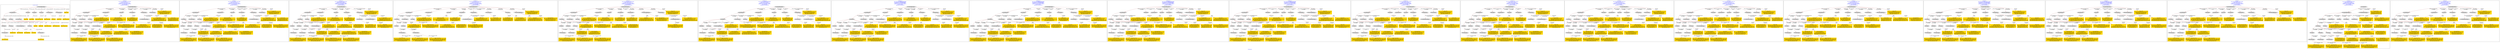 digraph n0 {
fontcolor="blue"
remincross="true"
label="s02-dma.csv"
subgraph cluster_0 {
label="1-correct model"
n2[style="filled",color="white",fillcolor="lightgray",label="E12_Production1"];
n3[style="filled",color="white",fillcolor="lightgray",label="E21_Person1"];
n4[style="filled",color="white",fillcolor="lightgray",label="E55_Type2"];
n5[style="filled",color="white",fillcolor="lightgray",label="E52_Time-Span3"];
n6[style="filled",color="white",fillcolor="lightgray",label="E69_Death1"];
n7[style="filled",color="white",fillcolor="lightgray",label="E74_Group1"];
n8[style="filled",color="white",fillcolor="lightgray",label="E82_Actor_Appellation1"];
n9[style="filled",color="white",fillcolor="lightgray",label="E67_Birth1"];
n10[shape="plaintext",style="filled",fillcolor="gold",label="Artist URI"];
n11[style="filled",color="white",fillcolor="lightgray",label="E22_Man-Made_Object1"];
n12[style="filled",color="white",fillcolor="lightgray",label="E35_Title1"];
n13[style="filled",color="white",fillcolor="lightgray",label="E30_Right1"];
n14[style="filled",color="white",fillcolor="lightgray",label="E55_Type1"];
n15[style="filled",color="white",fillcolor="lightgray",label="E54_Dimension1"];
n16[style="filled",color="white",fillcolor="lightgray",label="E40_Legal_Body1"];
n17[shape="plaintext",style="filled",fillcolor="gold",label="Object_URI"];
n18[shape="plaintext",style="filled",fillcolor="gold",label="Object Rights"];
n19[shape="plaintext",style="filled",fillcolor="gold",label="Object Title"];
n20[shape="plaintext",style="filled",fillcolor="gold",label="Museum URI"];
n21[shape="plaintext",style="filled",fillcolor="gold",label="Object Link Source"];
n22[style="filled",color="white",fillcolor="lightgray",label="E52_Time-Span1"];
n23[shape="plaintext",style="filled",fillcolor="gold",label="Artist Birth Date"];
n24[style="filled",color="white",fillcolor="lightgray",label="E52_Time-Span2"];
n25[shape="plaintext",style="filled",fillcolor="gold",label="Artist Death Date"];
n26[shape="plaintext",style="filled",fillcolor="gold",label="Object Earliest Date"];
n27[shape="plaintext",style="filled",fillcolor="gold",label="Object Latest Date"];
n28[shape="plaintext",style="filled",fillcolor="gold",label="dimensions"];
n29[shape="plaintext",style="filled",fillcolor="gold",label="Object Work Type URI"];
n30[shape="plaintext",style="filled",fillcolor="gold",label="Object Work Type"];
n31[shape="plaintext",style="filled",fillcolor="gold",label="Medium URI"];
n32[shape="plaintext",style="filled",fillcolor="gold",label="Object Facet Value 1"];
n33[shape="plaintext",style="filled",fillcolor="gold",label="Nationality_URI"];
n34[shape="plaintext",style="filled",fillcolor="gold",label="Artist Nationality"];
n35[shape="plaintext",style="filled",fillcolor="gold",label="Artist Appellation"];
n36[shape="plaintext",style="filled",fillcolor="gold",label="Artist Name"];
}
subgraph cluster_1 {
label="candidate 0\nlink coherence:0.7352941176470589\nnode coherence:0.75\nconfidence:0.5019173623118801\nmapping score:0.45434282447433044\ncost:430.019464\n-precision:0.59-recall:0.59"
n38[style="filled",color="white",fillcolor="lightgray",label="E12_Production1"];
n39[style="filled",color="white",fillcolor="lightgray",label="E21_Person1"];
n40[style="filled",color="white",fillcolor="lightgray",label="E52_Time-Span2"];
n41[style="filled",color="white",fillcolor="lightgray",label="E55_Type1"];
n42[style="filled",color="white",fillcolor="lightgray",label="E67_Birth1"];
n43[style="filled",color="white",fillcolor="lightgray",label="E69_Death1"];
n44[style="filled",color="white",fillcolor="lightgray",label="E74_Group1"];
n45[style="filled",color="white",fillcolor="lightgray",label="E82_Actor_Appellation1"];
n46[style="filled",color="white",fillcolor="lightgray",label="E22_Man-Made_Object1"];
n47[style="filled",color="white",fillcolor="lightgray",label="E54_Dimension1"];
n48[style="filled",color="white",fillcolor="lightgray",label="E55_Type2"];
n49[style="filled",color="white",fillcolor="lightgray",label="E57_Material1"];
n50[style="filled",color="white",fillcolor="lightgray",label="E8_Acquisition1"];
n51[style="filled",color="white",fillcolor="lightgray",label="E52_Time-Span1"];
n52[style="filled",color="white",fillcolor="lightgray",label="E52_Time-Span3"];
n53[style="filled",color="white",fillcolor="lightgray",label="E31_Document1"];
n54[style="filled",color="white",fillcolor="lightgray",label="E73_Information_Object1"];
n55[shape="plaintext",style="filled",fillcolor="gold",label="Artist URI\n[E21_Person,classLink,0.538]\n[E31_Document,classLink,0.265]\n[E82_Actor_Appellation,classLink,0.107]\n[E38_Image,classLink,0.09]"];
n56[shape="plaintext",style="filled",fillcolor="gold",label="Nationality_URI\n[E74_Group,classLink,0.668]\n[E55_Type,classLink,0.193]\n[E57_Material,classLink,0.104]\n[E74_Group,label,0.035]"];
n57[shape="plaintext",style="filled",fillcolor="gold",label="Medium URI\n[E57_Material,classLink,0.419]\n[E55_Type,classLink,0.399]\n[E74_Group,classLink,0.182]\n[E55_Type,label,0.0]"];
n58[shape="plaintext",style="filled",fillcolor="gold",label="dimensions\n[E54_Dimension,P3_has_note,0.836]\n[E22_Man-Made_Object,P3_has_note,0.063]\n[E73_Information_Object,P3_has_note,0.054]\n[E82_Actor_Appellation,label,0.047]"];
n59[shape="plaintext",style="filled",fillcolor="gold",label="Object Earliest Date\n[E52_Time-Span,P82_at_some_time_within,0.43]\n[E52_Time-Span,P82a_begin_of_the_begin,0.301]\n[E52_Time-Span,P82b_end_of_the_end,0.169]\n[E52_Time-Span,label,0.1]"];
n60[shape="plaintext",style="filled",fillcolor="gold",label="Object Work Type\n[E55_Type,label,0.335]\n[E31_Document,classLink,0.251]\n[E33_Linguistic_Object,P3_has_note,0.236]\n[E73_Information_Object,P3_has_note,0.178]"];
n61[shape="plaintext",style="filled",fillcolor="gold",label="Artist Death Date\n[E52_Time-Span,P82_at_some_time_within,0.425]\n[E52_Time-Span,P82b_end_of_the_end,0.4]\n[E52_Time-Span,P82a_begin_of_the_begin,0.093]\n[E52_Time-Span,label,0.083]"];
n62[shape="plaintext",style="filled",fillcolor="gold",label="Artist Nationality\n[E74_Group,label,0.535]\n[E74_Group,classLink,0.32]\n[E8_Acquisition,P3_has_note,0.085]\n[E30_Right,P3_has_note,0.061]"];
n63[shape="plaintext",style="filled",fillcolor="gold",label="Object_URI\n[E22_Man-Made_Object,classLink,0.417]\n[E31_Document,classLink,0.336]\n[E38_Image,classLink,0.128]\n[E21_Person,classLink,0.12]"];
n64[shape="plaintext",style="filled",fillcolor="gold",label="Artist Birth Date\n[E52_Time-Span,P82a_begin_of_the_begin,0.507]\n[E52_Time-Span,P82_at_some_time_within,0.402]\n[E33_Linguistic_Object,P3_has_note,0.057]\n[E52_Time-Span,label,0.035]"];
n65[shape="plaintext",style="filled",fillcolor="gold",label="Object Rights\n[E8_Acquisition,P3_has_note,0.406]\n[E30_Right,P3_has_note,0.325]\n[E73_Information_Object,P3_has_note,0.141]\n[E22_Man-Made_Object,P3_has_note,0.128]"];
n66[shape="plaintext",style="filled",fillcolor="gold",label="Artist Name\n[E82_Actor_Appellation,label,0.556]\n[E22_Man-Made_Object,classLink,0.165]\n[E73_Information_Object,P3_has_note,0.152]\n[E22_Man-Made_Object,P3_has_note,0.127]"];
n67[shape="plaintext",style="filled",fillcolor="gold",label="Object Facet Value 1\n[E55_Type,label,0.346]\n[E29_Design_or_Procedure,P3_has_note,0.288]\n[E57_Material,label,0.226]\n[E57_Material,classLink,0.14]"];
n68[shape="plaintext",style="filled",fillcolor="gold",label="Object Work Type URI\n[E55_Type,classLink,0.639]\n[E57_Material,classLink,0.177]\n[E74_Group,classLink,0.172]\n[E55_Type,label,0.011]"];
n69[shape="plaintext",style="filled",fillcolor="gold",label="Artist Appellation\n[E82_Actor_Appellation,classLink,0.694]\n[E21_Person,classLink,0.167]\n[E31_Document,classLink,0.104]\n[E38_Image,classLink,0.035]"];
n70[shape="plaintext",style="filled",fillcolor="gold",label="Object Latest Date\n[E52_Time-Span,P82_at_some_time_within,0.423]\n[E52_Time-Span,P82a_begin_of_the_begin,0.291]\n[E52_Time-Span,P82b_end_of_the_end,0.194]\n[E52_Time-Span,label,0.091]"];
n71[shape="plaintext",style="filled",fillcolor="gold",label="Object Title\n[E73_Information_Object,P3_has_note,0.314]\n[E22_Man-Made_Object,P3_has_note,0.29]\n[E33_Linguistic_Object,P3_has_note,0.221]\n[E35_Title,label,0.176]"];
n72[shape="plaintext",style="filled",fillcolor="gold",label="Museum URI\n[E31_Document,classLink,0.546]\n[E21_Person,classLink,0.195]\n[E38_Image,classLink,0.181]\n[E30_Right,P3_has_note,0.078]"];
}
subgraph cluster_2 {
label="candidate 1\nlink coherence:0.7352941176470589\nnode coherence:0.75\nconfidence:0.5019173623118801\nmapping score:0.45434282447433044\ncost:430.019474\n-precision:0.59-recall:0.59"
n74[style="filled",color="white",fillcolor="lightgray",label="E12_Production1"];
n75[style="filled",color="white",fillcolor="lightgray",label="E21_Person1"];
n76[style="filled",color="white",fillcolor="lightgray",label="E52_Time-Span2"];
n77[style="filled",color="white",fillcolor="lightgray",label="E55_Type1"];
n78[style="filled",color="white",fillcolor="lightgray",label="E67_Birth1"];
n79[style="filled",color="white",fillcolor="lightgray",label="E69_Death1"];
n80[style="filled",color="white",fillcolor="lightgray",label="E74_Group1"];
n81[style="filled",color="white",fillcolor="lightgray",label="E82_Actor_Appellation1"];
n82[style="filled",color="white",fillcolor="lightgray",label="E22_Man-Made_Object1"];
n83[style="filled",color="white",fillcolor="lightgray",label="E54_Dimension1"];
n84[style="filled",color="white",fillcolor="lightgray",label="E55_Type3"];
n85[style="filled",color="white",fillcolor="lightgray",label="E57_Material1"];
n86[style="filled",color="white",fillcolor="lightgray",label="E8_Acquisition1"];
n87[style="filled",color="white",fillcolor="lightgray",label="E52_Time-Span1"];
n88[style="filled",color="white",fillcolor="lightgray",label="E52_Time-Span3"];
n89[style="filled",color="white",fillcolor="lightgray",label="E31_Document1"];
n90[style="filled",color="white",fillcolor="lightgray",label="E73_Information_Object1"];
n91[shape="plaintext",style="filled",fillcolor="gold",label="Artist URI\n[E21_Person,classLink,0.538]\n[E31_Document,classLink,0.265]\n[E82_Actor_Appellation,classLink,0.107]\n[E38_Image,classLink,0.09]"];
n92[shape="plaintext",style="filled",fillcolor="gold",label="Nationality_URI\n[E74_Group,classLink,0.668]\n[E55_Type,classLink,0.193]\n[E57_Material,classLink,0.104]\n[E74_Group,label,0.035]"];
n93[shape="plaintext",style="filled",fillcolor="gold",label="Medium URI\n[E57_Material,classLink,0.419]\n[E55_Type,classLink,0.399]\n[E74_Group,classLink,0.182]\n[E55_Type,label,0.0]"];
n94[shape="plaintext",style="filled",fillcolor="gold",label="dimensions\n[E54_Dimension,P3_has_note,0.836]\n[E22_Man-Made_Object,P3_has_note,0.063]\n[E73_Information_Object,P3_has_note,0.054]\n[E82_Actor_Appellation,label,0.047]"];
n95[shape="plaintext",style="filled",fillcolor="gold",label="Object Earliest Date\n[E52_Time-Span,P82_at_some_time_within,0.43]\n[E52_Time-Span,P82a_begin_of_the_begin,0.301]\n[E52_Time-Span,P82b_end_of_the_end,0.169]\n[E52_Time-Span,label,0.1]"];
n96[shape="plaintext",style="filled",fillcolor="gold",label="Object Work Type\n[E55_Type,label,0.335]\n[E31_Document,classLink,0.251]\n[E33_Linguistic_Object,P3_has_note,0.236]\n[E73_Information_Object,P3_has_note,0.178]"];
n97[shape="plaintext",style="filled",fillcolor="gold",label="Artist Death Date\n[E52_Time-Span,P82_at_some_time_within,0.425]\n[E52_Time-Span,P82b_end_of_the_end,0.4]\n[E52_Time-Span,P82a_begin_of_the_begin,0.093]\n[E52_Time-Span,label,0.083]"];
n98[shape="plaintext",style="filled",fillcolor="gold",label="Artist Nationality\n[E74_Group,label,0.535]\n[E74_Group,classLink,0.32]\n[E8_Acquisition,P3_has_note,0.085]\n[E30_Right,P3_has_note,0.061]"];
n99[shape="plaintext",style="filled",fillcolor="gold",label="Object_URI\n[E22_Man-Made_Object,classLink,0.417]\n[E31_Document,classLink,0.336]\n[E38_Image,classLink,0.128]\n[E21_Person,classLink,0.12]"];
n100[shape="plaintext",style="filled",fillcolor="gold",label="Artist Birth Date\n[E52_Time-Span,P82a_begin_of_the_begin,0.507]\n[E52_Time-Span,P82_at_some_time_within,0.402]\n[E33_Linguistic_Object,P3_has_note,0.057]\n[E52_Time-Span,label,0.035]"];
n101[shape="plaintext",style="filled",fillcolor="gold",label="Object Rights\n[E8_Acquisition,P3_has_note,0.406]\n[E30_Right,P3_has_note,0.325]\n[E73_Information_Object,P3_has_note,0.141]\n[E22_Man-Made_Object,P3_has_note,0.128]"];
n102[shape="plaintext",style="filled",fillcolor="gold",label="Artist Name\n[E82_Actor_Appellation,label,0.556]\n[E22_Man-Made_Object,classLink,0.165]\n[E73_Information_Object,P3_has_note,0.152]\n[E22_Man-Made_Object,P3_has_note,0.127]"];
n103[shape="plaintext",style="filled",fillcolor="gold",label="Object Facet Value 1\n[E55_Type,label,0.346]\n[E29_Design_or_Procedure,P3_has_note,0.288]\n[E57_Material,label,0.226]\n[E57_Material,classLink,0.14]"];
n104[shape="plaintext",style="filled",fillcolor="gold",label="Object Work Type URI\n[E55_Type,classLink,0.639]\n[E57_Material,classLink,0.177]\n[E74_Group,classLink,0.172]\n[E55_Type,label,0.011]"];
n105[shape="plaintext",style="filled",fillcolor="gold",label="Artist Appellation\n[E82_Actor_Appellation,classLink,0.694]\n[E21_Person,classLink,0.167]\n[E31_Document,classLink,0.104]\n[E38_Image,classLink,0.035]"];
n106[shape="plaintext",style="filled",fillcolor="gold",label="Object Latest Date\n[E52_Time-Span,P82_at_some_time_within,0.423]\n[E52_Time-Span,P82a_begin_of_the_begin,0.291]\n[E52_Time-Span,P82b_end_of_the_end,0.194]\n[E52_Time-Span,label,0.091]"];
n107[shape="plaintext",style="filled",fillcolor="gold",label="Object Title\n[E73_Information_Object,P3_has_note,0.314]\n[E22_Man-Made_Object,P3_has_note,0.29]\n[E33_Linguistic_Object,P3_has_note,0.221]\n[E35_Title,label,0.176]"];
n108[shape="plaintext",style="filled",fillcolor="gold",label="Museum URI\n[E31_Document,classLink,0.546]\n[E21_Person,classLink,0.195]\n[E38_Image,classLink,0.181]\n[E30_Right,P3_has_note,0.078]"];
}
subgraph cluster_3 {
label="candidate 10\nlink coherence:0.6764705882352942\nnode coherence:0.6875\nconfidence:0.5019173623118801\nmapping score:0.4335094911409971\ncost:430.019504\n-precision:0.56-recall:0.56"
n110[style="filled",color="white",fillcolor="lightgray",label="E12_Production1"];
n111[style="filled",color="white",fillcolor="lightgray",label="E21_Person1"];
n112[style="filled",color="white",fillcolor="lightgray",label="E55_Type1"];
n113[style="filled",color="white",fillcolor="lightgray",label="E67_Birth1"];
n114[style="filled",color="white",fillcolor="lightgray",label="E69_Death1"];
n115[style="filled",color="white",fillcolor="lightgray",label="E74_Group1"];
n116[style="filled",color="white",fillcolor="lightgray",label="E82_Actor_Appellation1"];
n117[style="filled",color="white",fillcolor="lightgray",label="E22_Man-Made_Object1"];
n118[style="filled",color="white",fillcolor="lightgray",label="E54_Dimension1"];
n119[style="filled",color="white",fillcolor="lightgray",label="E55_Type2"];
n120[style="filled",color="white",fillcolor="lightgray",label="E57_Material1"];
n121[style="filled",color="white",fillcolor="lightgray",label="E8_Acquisition1"];
n122[style="filled",color="white",fillcolor="lightgray",label="E52_Time-Span1"];
n123[style="filled",color="white",fillcolor="lightgray",label="E52_Time-Span3"];
n124[style="filled",color="white",fillcolor="lightgray",label="E52_Time-Span4"];
n125[style="filled",color="white",fillcolor="lightgray",label="E31_Document1"];
n126[style="filled",color="white",fillcolor="lightgray",label="E73_Information_Object1"];
n127[shape="plaintext",style="filled",fillcolor="gold",label="Artist URI\n[E21_Person,classLink,0.538]\n[E31_Document,classLink,0.265]\n[E82_Actor_Appellation,classLink,0.107]\n[E38_Image,classLink,0.09]"];
n128[shape="plaintext",style="filled",fillcolor="gold",label="Nationality_URI\n[E74_Group,classLink,0.668]\n[E55_Type,classLink,0.193]\n[E57_Material,classLink,0.104]\n[E74_Group,label,0.035]"];
n129[shape="plaintext",style="filled",fillcolor="gold",label="Medium URI\n[E57_Material,classLink,0.419]\n[E55_Type,classLink,0.399]\n[E74_Group,classLink,0.182]\n[E55_Type,label,0.0]"];
n130[shape="plaintext",style="filled",fillcolor="gold",label="dimensions\n[E54_Dimension,P3_has_note,0.836]\n[E22_Man-Made_Object,P3_has_note,0.063]\n[E73_Information_Object,P3_has_note,0.054]\n[E82_Actor_Appellation,label,0.047]"];
n131[shape="plaintext",style="filled",fillcolor="gold",label="Object Work Type\n[E55_Type,label,0.335]\n[E31_Document,classLink,0.251]\n[E33_Linguistic_Object,P3_has_note,0.236]\n[E73_Information_Object,P3_has_note,0.178]"];
n132[shape="plaintext",style="filled",fillcolor="gold",label="Artist Death Date\n[E52_Time-Span,P82_at_some_time_within,0.425]\n[E52_Time-Span,P82b_end_of_the_end,0.4]\n[E52_Time-Span,P82a_begin_of_the_begin,0.093]\n[E52_Time-Span,label,0.083]"];
n133[shape="plaintext",style="filled",fillcolor="gold",label="Object Latest Date\n[E52_Time-Span,P82_at_some_time_within,0.423]\n[E52_Time-Span,P82a_begin_of_the_begin,0.291]\n[E52_Time-Span,P82b_end_of_the_end,0.194]\n[E52_Time-Span,label,0.091]"];
n134[shape="plaintext",style="filled",fillcolor="gold",label="Artist Nationality\n[E74_Group,label,0.535]\n[E74_Group,classLink,0.32]\n[E8_Acquisition,P3_has_note,0.085]\n[E30_Right,P3_has_note,0.061]"];
n135[shape="plaintext",style="filled",fillcolor="gold",label="Object_URI\n[E22_Man-Made_Object,classLink,0.417]\n[E31_Document,classLink,0.336]\n[E38_Image,classLink,0.128]\n[E21_Person,classLink,0.12]"];
n136[shape="plaintext",style="filled",fillcolor="gold",label="Artist Birth Date\n[E52_Time-Span,P82a_begin_of_the_begin,0.507]\n[E52_Time-Span,P82_at_some_time_within,0.402]\n[E33_Linguistic_Object,P3_has_note,0.057]\n[E52_Time-Span,label,0.035]"];
n137[shape="plaintext",style="filled",fillcolor="gold",label="Object Rights\n[E8_Acquisition,P3_has_note,0.406]\n[E30_Right,P3_has_note,0.325]\n[E73_Information_Object,P3_has_note,0.141]\n[E22_Man-Made_Object,P3_has_note,0.128]"];
n138[shape="plaintext",style="filled",fillcolor="gold",label="Artist Name\n[E82_Actor_Appellation,label,0.556]\n[E22_Man-Made_Object,classLink,0.165]\n[E73_Information_Object,P3_has_note,0.152]\n[E22_Man-Made_Object,P3_has_note,0.127]"];
n139[shape="plaintext",style="filled",fillcolor="gold",label="Object Facet Value 1\n[E55_Type,label,0.346]\n[E29_Design_or_Procedure,P3_has_note,0.288]\n[E57_Material,label,0.226]\n[E57_Material,classLink,0.14]"];
n140[shape="plaintext",style="filled",fillcolor="gold",label="Object Work Type URI\n[E55_Type,classLink,0.639]\n[E57_Material,classLink,0.177]\n[E74_Group,classLink,0.172]\n[E55_Type,label,0.011]"];
n141[shape="plaintext",style="filled",fillcolor="gold",label="Artist Appellation\n[E82_Actor_Appellation,classLink,0.694]\n[E21_Person,classLink,0.167]\n[E31_Document,classLink,0.104]\n[E38_Image,classLink,0.035]"];
n142[shape="plaintext",style="filled",fillcolor="gold",label="Object Earliest Date\n[E52_Time-Span,P82_at_some_time_within,0.43]\n[E52_Time-Span,P82a_begin_of_the_begin,0.301]\n[E52_Time-Span,P82b_end_of_the_end,0.169]\n[E52_Time-Span,label,0.1]"];
n143[shape="plaintext",style="filled",fillcolor="gold",label="Object Title\n[E73_Information_Object,P3_has_note,0.314]\n[E22_Man-Made_Object,P3_has_note,0.29]\n[E33_Linguistic_Object,P3_has_note,0.221]\n[E35_Title,label,0.176]"];
n144[shape="plaintext",style="filled",fillcolor="gold",label="Museum URI\n[E31_Document,classLink,0.546]\n[E21_Person,classLink,0.195]\n[E38_Image,classLink,0.181]\n[E30_Right,P3_has_note,0.078]"];
}
subgraph cluster_4 {
label="candidate 11\nlink coherence:0.6764705882352942\nnode coherence:0.75\nconfidence:0.5019173623118801\nmapping score:0.45434282447433044\ncost:628.039569\n-precision:0.53-recall:0.53"
n146[style="filled",color="white",fillcolor="lightgray",label="E12_Production1"];
n147[style="filled",color="white",fillcolor="lightgray",label="E21_Person1"];
n148[style="filled",color="white",fillcolor="lightgray",label="E52_Time-Span2"];
n149[style="filled",color="white",fillcolor="lightgray",label="E55_Type1"];
n150[style="filled",color="white",fillcolor="lightgray",label="E67_Birth1"];
n151[style="filled",color="white",fillcolor="lightgray",label="E69_Death1"];
n152[style="filled",color="white",fillcolor="lightgray",label="E22_Man-Made_Object1"];
n153[style="filled",color="white",fillcolor="lightgray",label="E54_Dimension1"];
n154[style="filled",color="white",fillcolor="lightgray",label="E55_Type2"];
n155[style="filled",color="white",fillcolor="lightgray",label="E57_Material1"];
n156[style="filled",color="white",fillcolor="lightgray",label="E8_Acquisition1"];
n157[style="filled",color="white",fillcolor="lightgray",label="E52_Time-Span1"];
n158[style="filled",color="white",fillcolor="lightgray",label="E52_Time-Span3"];
n159[style="filled",color="white",fillcolor="lightgray",label="E31_Document1"];
n160[style="filled",color="white",fillcolor="lightgray",label="E74_Group1"];
n161[style="filled",color="white",fillcolor="lightgray",label="E82_Actor_Appellation1"];
n162[style="filled",color="white",fillcolor="lightgray",label="E73_Information_Object1"];
n163[shape="plaintext",style="filled",fillcolor="gold",label="Artist URI\n[E21_Person,classLink,0.538]\n[E31_Document,classLink,0.265]\n[E82_Actor_Appellation,classLink,0.107]\n[E38_Image,classLink,0.09]"];
n164[shape="plaintext",style="filled",fillcolor="gold",label="Nationality_URI\n[E74_Group,classLink,0.668]\n[E55_Type,classLink,0.193]\n[E57_Material,classLink,0.104]\n[E74_Group,label,0.035]"];
n165[shape="plaintext",style="filled",fillcolor="gold",label="Medium URI\n[E57_Material,classLink,0.419]\n[E55_Type,classLink,0.399]\n[E74_Group,classLink,0.182]\n[E55_Type,label,0.0]"];
n166[shape="plaintext",style="filled",fillcolor="gold",label="dimensions\n[E54_Dimension,P3_has_note,0.836]\n[E22_Man-Made_Object,P3_has_note,0.063]\n[E73_Information_Object,P3_has_note,0.054]\n[E82_Actor_Appellation,label,0.047]"];
n167[shape="plaintext",style="filled",fillcolor="gold",label="Object Earliest Date\n[E52_Time-Span,P82_at_some_time_within,0.43]\n[E52_Time-Span,P82a_begin_of_the_begin,0.301]\n[E52_Time-Span,P82b_end_of_the_end,0.169]\n[E52_Time-Span,label,0.1]"];
n168[shape="plaintext",style="filled",fillcolor="gold",label="Object Work Type\n[E55_Type,label,0.335]\n[E31_Document,classLink,0.251]\n[E33_Linguistic_Object,P3_has_note,0.236]\n[E73_Information_Object,P3_has_note,0.178]"];
n169[shape="plaintext",style="filled",fillcolor="gold",label="Artist Death Date\n[E52_Time-Span,P82_at_some_time_within,0.425]\n[E52_Time-Span,P82b_end_of_the_end,0.4]\n[E52_Time-Span,P82a_begin_of_the_begin,0.093]\n[E52_Time-Span,label,0.083]"];
n170[shape="plaintext",style="filled",fillcolor="gold",label="Artist Nationality\n[E74_Group,label,0.535]\n[E74_Group,classLink,0.32]\n[E8_Acquisition,P3_has_note,0.085]\n[E30_Right,P3_has_note,0.061]"];
n171[shape="plaintext",style="filled",fillcolor="gold",label="Object_URI\n[E22_Man-Made_Object,classLink,0.417]\n[E31_Document,classLink,0.336]\n[E38_Image,classLink,0.128]\n[E21_Person,classLink,0.12]"];
n172[shape="plaintext",style="filled",fillcolor="gold",label="Artist Birth Date\n[E52_Time-Span,P82a_begin_of_the_begin,0.507]\n[E52_Time-Span,P82_at_some_time_within,0.402]\n[E33_Linguistic_Object,P3_has_note,0.057]\n[E52_Time-Span,label,0.035]"];
n173[shape="plaintext",style="filled",fillcolor="gold",label="Object Rights\n[E8_Acquisition,P3_has_note,0.406]\n[E30_Right,P3_has_note,0.325]\n[E73_Information_Object,P3_has_note,0.141]\n[E22_Man-Made_Object,P3_has_note,0.128]"];
n174[shape="plaintext",style="filled",fillcolor="gold",label="Artist Name\n[E82_Actor_Appellation,label,0.556]\n[E22_Man-Made_Object,classLink,0.165]\n[E73_Information_Object,P3_has_note,0.152]\n[E22_Man-Made_Object,P3_has_note,0.127]"];
n175[shape="plaintext",style="filled",fillcolor="gold",label="Object Facet Value 1\n[E55_Type,label,0.346]\n[E29_Design_or_Procedure,P3_has_note,0.288]\n[E57_Material,label,0.226]\n[E57_Material,classLink,0.14]"];
n176[shape="plaintext",style="filled",fillcolor="gold",label="Object Work Type URI\n[E55_Type,classLink,0.639]\n[E57_Material,classLink,0.177]\n[E74_Group,classLink,0.172]\n[E55_Type,label,0.011]"];
n177[shape="plaintext",style="filled",fillcolor="gold",label="Artist Appellation\n[E82_Actor_Appellation,classLink,0.694]\n[E21_Person,classLink,0.167]\n[E31_Document,classLink,0.104]\n[E38_Image,classLink,0.035]"];
n178[shape="plaintext",style="filled",fillcolor="gold",label="Object Latest Date\n[E52_Time-Span,P82_at_some_time_within,0.423]\n[E52_Time-Span,P82a_begin_of_the_begin,0.291]\n[E52_Time-Span,P82b_end_of_the_end,0.194]\n[E52_Time-Span,label,0.091]"];
n179[shape="plaintext",style="filled",fillcolor="gold",label="Object Title\n[E73_Information_Object,P3_has_note,0.314]\n[E22_Man-Made_Object,P3_has_note,0.29]\n[E33_Linguistic_Object,P3_has_note,0.221]\n[E35_Title,label,0.176]"];
n180[shape="plaintext",style="filled",fillcolor="gold",label="Museum URI\n[E31_Document,classLink,0.546]\n[E21_Person,classLink,0.195]\n[E38_Image,classLink,0.181]\n[E30_Right,P3_has_note,0.078]"];
}
subgraph cluster_5 {
label="candidate 12\nlink coherence:0.6764705882352942\nnode coherence:0.75\nconfidence:0.5019173623118801\nmapping score:0.45434282447433044\ncost:628.039579\n-precision:0.56-recall:0.56"
n182[style="filled",color="white",fillcolor="lightgray",label="E12_Production1"];
n183[style="filled",color="white",fillcolor="lightgray",label="E21_Person1"];
n184[style="filled",color="white",fillcolor="lightgray",label="E52_Time-Span2"];
n185[style="filled",color="white",fillcolor="lightgray",label="E55_Type1"];
n186[style="filled",color="white",fillcolor="lightgray",label="E67_Birth1"];
n187[style="filled",color="white",fillcolor="lightgray",label="E69_Death1"];
n188[style="filled",color="white",fillcolor="lightgray",label="E74_Group1"];
n189[style="filled",color="white",fillcolor="lightgray",label="E22_Man-Made_Object1"];
n190[style="filled",color="white",fillcolor="lightgray",label="E54_Dimension1"];
n191[style="filled",color="white",fillcolor="lightgray",label="E55_Type2"];
n192[style="filled",color="white",fillcolor="lightgray",label="E57_Material1"];
n193[style="filled",color="white",fillcolor="lightgray",label="E52_Time-Span1"];
n194[style="filled",color="white",fillcolor="lightgray",label="E52_Time-Span3"];
n195[style="filled",color="white",fillcolor="lightgray",label="E31_Document1"];
n196[style="filled",color="white",fillcolor="lightgray",label="E82_Actor_Appellation1"];
n197[style="filled",color="white",fillcolor="lightgray",label="E8_Acquisition1"];
n198[style="filled",color="white",fillcolor="lightgray",label="E73_Information_Object1"];
n199[shape="plaintext",style="filled",fillcolor="gold",label="Artist URI\n[E21_Person,classLink,0.538]\n[E31_Document,classLink,0.265]\n[E82_Actor_Appellation,classLink,0.107]\n[E38_Image,classLink,0.09]"];
n200[shape="plaintext",style="filled",fillcolor="gold",label="Nationality_URI\n[E74_Group,classLink,0.668]\n[E55_Type,classLink,0.193]\n[E57_Material,classLink,0.104]\n[E74_Group,label,0.035]"];
n201[shape="plaintext",style="filled",fillcolor="gold",label="Medium URI\n[E57_Material,classLink,0.419]\n[E55_Type,classLink,0.399]\n[E74_Group,classLink,0.182]\n[E55_Type,label,0.0]"];
n202[shape="plaintext",style="filled",fillcolor="gold",label="dimensions\n[E54_Dimension,P3_has_note,0.836]\n[E22_Man-Made_Object,P3_has_note,0.063]\n[E73_Information_Object,P3_has_note,0.054]\n[E82_Actor_Appellation,label,0.047]"];
n203[shape="plaintext",style="filled",fillcolor="gold",label="Object Earliest Date\n[E52_Time-Span,P82_at_some_time_within,0.43]\n[E52_Time-Span,P82a_begin_of_the_begin,0.301]\n[E52_Time-Span,P82b_end_of_the_end,0.169]\n[E52_Time-Span,label,0.1]"];
n204[shape="plaintext",style="filled",fillcolor="gold",label="Object Work Type\n[E55_Type,label,0.335]\n[E31_Document,classLink,0.251]\n[E33_Linguistic_Object,P3_has_note,0.236]\n[E73_Information_Object,P3_has_note,0.178]"];
n205[shape="plaintext",style="filled",fillcolor="gold",label="Artist Death Date\n[E52_Time-Span,P82_at_some_time_within,0.425]\n[E52_Time-Span,P82b_end_of_the_end,0.4]\n[E52_Time-Span,P82a_begin_of_the_begin,0.093]\n[E52_Time-Span,label,0.083]"];
n206[shape="plaintext",style="filled",fillcolor="gold",label="Artist Nationality\n[E74_Group,label,0.535]\n[E74_Group,classLink,0.32]\n[E8_Acquisition,P3_has_note,0.085]\n[E30_Right,P3_has_note,0.061]"];
n207[shape="plaintext",style="filled",fillcolor="gold",label="Object_URI\n[E22_Man-Made_Object,classLink,0.417]\n[E31_Document,classLink,0.336]\n[E38_Image,classLink,0.128]\n[E21_Person,classLink,0.12]"];
n208[shape="plaintext",style="filled",fillcolor="gold",label="Artist Birth Date\n[E52_Time-Span,P82a_begin_of_the_begin,0.507]\n[E52_Time-Span,P82_at_some_time_within,0.402]\n[E33_Linguistic_Object,P3_has_note,0.057]\n[E52_Time-Span,label,0.035]"];
n209[shape="plaintext",style="filled",fillcolor="gold",label="Object Rights\n[E8_Acquisition,P3_has_note,0.406]\n[E30_Right,P3_has_note,0.325]\n[E73_Information_Object,P3_has_note,0.141]\n[E22_Man-Made_Object,P3_has_note,0.128]"];
n210[shape="plaintext",style="filled",fillcolor="gold",label="Artist Name\n[E82_Actor_Appellation,label,0.556]\n[E22_Man-Made_Object,classLink,0.165]\n[E73_Information_Object,P3_has_note,0.152]\n[E22_Man-Made_Object,P3_has_note,0.127]"];
n211[shape="plaintext",style="filled",fillcolor="gold",label="Object Facet Value 1\n[E55_Type,label,0.346]\n[E29_Design_or_Procedure,P3_has_note,0.288]\n[E57_Material,label,0.226]\n[E57_Material,classLink,0.14]"];
n212[shape="plaintext",style="filled",fillcolor="gold",label="Object Work Type URI\n[E55_Type,classLink,0.639]\n[E57_Material,classLink,0.177]\n[E74_Group,classLink,0.172]\n[E55_Type,label,0.011]"];
n213[shape="plaintext",style="filled",fillcolor="gold",label="Artist Appellation\n[E82_Actor_Appellation,classLink,0.694]\n[E21_Person,classLink,0.167]\n[E31_Document,classLink,0.104]\n[E38_Image,classLink,0.035]"];
n214[shape="plaintext",style="filled",fillcolor="gold",label="Object Latest Date\n[E52_Time-Span,P82_at_some_time_within,0.423]\n[E52_Time-Span,P82a_begin_of_the_begin,0.291]\n[E52_Time-Span,P82b_end_of_the_end,0.194]\n[E52_Time-Span,label,0.091]"];
n215[shape="plaintext",style="filled",fillcolor="gold",label="Object Title\n[E73_Information_Object,P3_has_note,0.314]\n[E22_Man-Made_Object,P3_has_note,0.29]\n[E33_Linguistic_Object,P3_has_note,0.221]\n[E35_Title,label,0.176]"];
n216[shape="plaintext",style="filled",fillcolor="gold",label="Museum URI\n[E31_Document,classLink,0.546]\n[E21_Person,classLink,0.195]\n[E38_Image,classLink,0.181]\n[E30_Right,P3_has_note,0.078]"];
}
subgraph cluster_6 {
label="candidate 13\nlink coherence:0.6666666666666666\nnode coherence:0.6875\nconfidence:0.5019173623118801\nmapping score:0.4335094911409971\ncost:429.019524\n-precision:0.55-recall:0.53"
n218[style="filled",color="white",fillcolor="lightgray",label="E12_Production1"];
n219[style="filled",color="white",fillcolor="lightgray",label="E21_Person1"];
n220[style="filled",color="white",fillcolor="lightgray",label="E52_Time-Span2"];
n221[style="filled",color="white",fillcolor="lightgray",label="E55_Type1"];
n222[style="filled",color="white",fillcolor="lightgray",label="E69_Death1"];
n223[style="filled",color="white",fillcolor="lightgray",label="E74_Group1"];
n224[style="filled",color="white",fillcolor="lightgray",label="E82_Actor_Appellation1"];
n225[style="filled",color="white",fillcolor="lightgray",label="E22_Man-Made_Object1"];
n226[style="filled",color="white",fillcolor="lightgray",label="E54_Dimension1"];
n227[style="filled",color="white",fillcolor="lightgray",label="E55_Type2"];
n228[style="filled",color="white",fillcolor="lightgray",label="E57_Material1"];
n229[style="filled",color="white",fillcolor="lightgray",label="E8_Acquisition1"];
n230[style="filled",color="white",fillcolor="lightgray",label="E52_Time-Span3"];
n231[style="filled",color="white",fillcolor="lightgray",label="E52_Time-Span4"];
n232[style="filled",color="white",fillcolor="lightgray",label="E31_Document1"];
n233[style="filled",color="white",fillcolor="lightgray",label="E73_Information_Object1"];
n234[shape="plaintext",style="filled",fillcolor="gold",label="Artist URI\n[E21_Person,classLink,0.538]\n[E31_Document,classLink,0.265]\n[E82_Actor_Appellation,classLink,0.107]\n[E38_Image,classLink,0.09]"];
n235[shape="plaintext",style="filled",fillcolor="gold",label="Nationality_URI\n[E74_Group,classLink,0.668]\n[E55_Type,classLink,0.193]\n[E57_Material,classLink,0.104]\n[E74_Group,label,0.035]"];
n236[shape="plaintext",style="filled",fillcolor="gold",label="Medium URI\n[E57_Material,classLink,0.419]\n[E55_Type,classLink,0.399]\n[E74_Group,classLink,0.182]\n[E55_Type,label,0.0]"];
n237[shape="plaintext",style="filled",fillcolor="gold",label="dimensions\n[E54_Dimension,P3_has_note,0.836]\n[E22_Man-Made_Object,P3_has_note,0.063]\n[E73_Information_Object,P3_has_note,0.054]\n[E82_Actor_Appellation,label,0.047]"];
n238[shape="plaintext",style="filled",fillcolor="gold",label="Artist Death Date\n[E52_Time-Span,P82_at_some_time_within,0.425]\n[E52_Time-Span,P82b_end_of_the_end,0.4]\n[E52_Time-Span,P82a_begin_of_the_begin,0.093]\n[E52_Time-Span,label,0.083]"];
n239[shape="plaintext",style="filled",fillcolor="gold",label="Object Work Type\n[E55_Type,label,0.335]\n[E31_Document,classLink,0.251]\n[E33_Linguistic_Object,P3_has_note,0.236]\n[E73_Information_Object,P3_has_note,0.178]"];
n240[shape="plaintext",style="filled",fillcolor="gold",label="Object Latest Date\n[E52_Time-Span,P82_at_some_time_within,0.423]\n[E52_Time-Span,P82a_begin_of_the_begin,0.291]\n[E52_Time-Span,P82b_end_of_the_end,0.194]\n[E52_Time-Span,label,0.091]"];
n241[shape="plaintext",style="filled",fillcolor="gold",label="Artist Nationality\n[E74_Group,label,0.535]\n[E74_Group,classLink,0.32]\n[E8_Acquisition,P3_has_note,0.085]\n[E30_Right,P3_has_note,0.061]"];
n242[shape="plaintext",style="filled",fillcolor="gold",label="Object_URI\n[E22_Man-Made_Object,classLink,0.417]\n[E31_Document,classLink,0.336]\n[E38_Image,classLink,0.128]\n[E21_Person,classLink,0.12]"];
n243[shape="plaintext",style="filled",fillcolor="gold",label="Artist Birth Date\n[E52_Time-Span,P82a_begin_of_the_begin,0.507]\n[E52_Time-Span,P82_at_some_time_within,0.402]\n[E33_Linguistic_Object,P3_has_note,0.057]\n[E52_Time-Span,label,0.035]"];
n244[shape="plaintext",style="filled",fillcolor="gold",label="Object Rights\n[E8_Acquisition,P3_has_note,0.406]\n[E30_Right,P3_has_note,0.325]\n[E73_Information_Object,P3_has_note,0.141]\n[E22_Man-Made_Object,P3_has_note,0.128]"];
n245[shape="plaintext",style="filled",fillcolor="gold",label="Artist Name\n[E82_Actor_Appellation,label,0.556]\n[E22_Man-Made_Object,classLink,0.165]\n[E73_Information_Object,P3_has_note,0.152]\n[E22_Man-Made_Object,P3_has_note,0.127]"];
n246[shape="plaintext",style="filled",fillcolor="gold",label="Object Facet Value 1\n[E55_Type,label,0.346]\n[E29_Design_or_Procedure,P3_has_note,0.288]\n[E57_Material,label,0.226]\n[E57_Material,classLink,0.14]"];
n247[shape="plaintext",style="filled",fillcolor="gold",label="Object Work Type URI\n[E55_Type,classLink,0.639]\n[E57_Material,classLink,0.177]\n[E74_Group,classLink,0.172]\n[E55_Type,label,0.011]"];
n248[shape="plaintext",style="filled",fillcolor="gold",label="Artist Appellation\n[E82_Actor_Appellation,classLink,0.694]\n[E21_Person,classLink,0.167]\n[E31_Document,classLink,0.104]\n[E38_Image,classLink,0.035]"];
n249[shape="plaintext",style="filled",fillcolor="gold",label="Object Earliest Date\n[E52_Time-Span,P82_at_some_time_within,0.43]\n[E52_Time-Span,P82a_begin_of_the_begin,0.301]\n[E52_Time-Span,P82b_end_of_the_end,0.169]\n[E52_Time-Span,label,0.1]"];
n250[shape="plaintext",style="filled",fillcolor="gold",label="Object Title\n[E73_Information_Object,P3_has_note,0.314]\n[E22_Man-Made_Object,P3_has_note,0.29]\n[E33_Linguistic_Object,P3_has_note,0.221]\n[E35_Title,label,0.176]"];
n251[shape="plaintext",style="filled",fillcolor="gold",label="Museum URI\n[E31_Document,classLink,0.546]\n[E21_Person,classLink,0.195]\n[E38_Image,classLink,0.181]\n[E30_Right,P3_has_note,0.078]"];
}
subgraph cluster_7 {
label="candidate 14\nlink coherence:0.6666666666666666\nnode coherence:0.696969696969697\nconfidence:0.5019173623118801\nmapping score:0.4274067975383034\ncost:432.019464\n-precision:0.53-recall:0.56"
n253[style="filled",color="white",fillcolor="lightgray",label="E12_Production1"];
n254[style="filled",color="white",fillcolor="lightgray",label="E21_Person1"];
n255[style="filled",color="white",fillcolor="lightgray",label="E52_Time-Span2"];
n256[style="filled",color="white",fillcolor="lightgray",label="E55_Type1"];
n257[style="filled",color="white",fillcolor="lightgray",label="E67_Birth1"];
n258[style="filled",color="white",fillcolor="lightgray",label="E69_Death1"];
n259[style="filled",color="white",fillcolor="lightgray",label="E74_Group1"];
n260[style="filled",color="white",fillcolor="lightgray",label="E82_Actor_Appellation1"];
n261[style="filled",color="white",fillcolor="lightgray",label="E21_Person2"];
n262[style="filled",color="white",fillcolor="lightgray",label="E82_Actor_Appellation2"];
n263[style="filled",color="white",fillcolor="lightgray",label="E22_Man-Made_Object1"];
n264[style="filled",color="white",fillcolor="lightgray",label="E54_Dimension1"];
n265[style="filled",color="white",fillcolor="lightgray",label="E55_Type2"];
n266[style="filled",color="white",fillcolor="lightgray",label="E57_Material1"];
n267[style="filled",color="white",fillcolor="lightgray",label="E8_Acquisition1"];
n268[style="filled",color="white",fillcolor="lightgray",label="E52_Time-Span1"];
n269[style="filled",color="white",fillcolor="lightgray",label="E52_Time-Span3"];
n270[style="filled",color="white",fillcolor="lightgray",label="E31_Document1"];
n271[style="filled",color="white",fillcolor="lightgray",label="E73_Information_Object1"];
n272[shape="plaintext",style="filled",fillcolor="gold",label="Artist URI\n[E21_Person,classLink,0.538]\n[E31_Document,classLink,0.265]\n[E82_Actor_Appellation,classLink,0.107]\n[E38_Image,classLink,0.09]"];
n273[shape="plaintext",style="filled",fillcolor="gold",label="Nationality_URI\n[E74_Group,classLink,0.668]\n[E55_Type,classLink,0.193]\n[E57_Material,classLink,0.104]\n[E74_Group,label,0.035]"];
n274[shape="plaintext",style="filled",fillcolor="gold",label="Medium URI\n[E57_Material,classLink,0.419]\n[E55_Type,classLink,0.399]\n[E74_Group,classLink,0.182]\n[E55_Type,label,0.0]"];
n275[shape="plaintext",style="filled",fillcolor="gold",label="dimensions\n[E54_Dimension,P3_has_note,0.836]\n[E22_Man-Made_Object,P3_has_note,0.063]\n[E73_Information_Object,P3_has_note,0.054]\n[E82_Actor_Appellation,label,0.047]"];
n276[shape="plaintext",style="filled",fillcolor="gold",label="Object Earliest Date\n[E52_Time-Span,P82_at_some_time_within,0.43]\n[E52_Time-Span,P82a_begin_of_the_begin,0.301]\n[E52_Time-Span,P82b_end_of_the_end,0.169]\n[E52_Time-Span,label,0.1]"];
n277[shape="plaintext",style="filled",fillcolor="gold",label="Object Work Type\n[E55_Type,label,0.335]\n[E31_Document,classLink,0.251]\n[E33_Linguistic_Object,P3_has_note,0.236]\n[E73_Information_Object,P3_has_note,0.178]"];
n278[shape="plaintext",style="filled",fillcolor="gold",label="Artist Death Date\n[E52_Time-Span,P82_at_some_time_within,0.425]\n[E52_Time-Span,P82b_end_of_the_end,0.4]\n[E52_Time-Span,P82a_begin_of_the_begin,0.093]\n[E52_Time-Span,label,0.083]"];
n279[shape="plaintext",style="filled",fillcolor="gold",label="Artist Nationality\n[E74_Group,label,0.535]\n[E74_Group,classLink,0.32]\n[E8_Acquisition,P3_has_note,0.085]\n[E30_Right,P3_has_note,0.061]"];
n280[shape="plaintext",style="filled",fillcolor="gold",label="Artist Name\n[E82_Actor_Appellation,label,0.556]\n[E22_Man-Made_Object,classLink,0.165]\n[E73_Information_Object,P3_has_note,0.152]\n[E22_Man-Made_Object,P3_has_note,0.127]"];
n281[shape="plaintext",style="filled",fillcolor="gold",label="Object_URI\n[E22_Man-Made_Object,classLink,0.417]\n[E31_Document,classLink,0.336]\n[E38_Image,classLink,0.128]\n[E21_Person,classLink,0.12]"];
n282[shape="plaintext",style="filled",fillcolor="gold",label="Artist Birth Date\n[E52_Time-Span,P82a_begin_of_the_begin,0.507]\n[E52_Time-Span,P82_at_some_time_within,0.402]\n[E33_Linguistic_Object,P3_has_note,0.057]\n[E52_Time-Span,label,0.035]"];
n283[shape="plaintext",style="filled",fillcolor="gold",label="Object Rights\n[E8_Acquisition,P3_has_note,0.406]\n[E30_Right,P3_has_note,0.325]\n[E73_Information_Object,P3_has_note,0.141]\n[E22_Man-Made_Object,P3_has_note,0.128]"];
n284[shape="plaintext",style="filled",fillcolor="gold",label="Object Facet Value 1\n[E55_Type,label,0.346]\n[E29_Design_or_Procedure,P3_has_note,0.288]\n[E57_Material,label,0.226]\n[E57_Material,classLink,0.14]"];
n285[shape="plaintext",style="filled",fillcolor="gold",label="Object Work Type URI\n[E55_Type,classLink,0.639]\n[E57_Material,classLink,0.177]\n[E74_Group,classLink,0.172]\n[E55_Type,label,0.011]"];
n286[shape="plaintext",style="filled",fillcolor="gold",label="Artist Appellation\n[E82_Actor_Appellation,classLink,0.694]\n[E21_Person,classLink,0.167]\n[E31_Document,classLink,0.104]\n[E38_Image,classLink,0.035]"];
n287[shape="plaintext",style="filled",fillcolor="gold",label="Object Latest Date\n[E52_Time-Span,P82_at_some_time_within,0.423]\n[E52_Time-Span,P82a_begin_of_the_begin,0.291]\n[E52_Time-Span,P82b_end_of_the_end,0.194]\n[E52_Time-Span,label,0.091]"];
n288[shape="plaintext",style="filled",fillcolor="gold",label="Object Title\n[E73_Information_Object,P3_has_note,0.314]\n[E22_Man-Made_Object,P3_has_note,0.29]\n[E33_Linguistic_Object,P3_has_note,0.221]\n[E35_Title,label,0.176]"];
n289[shape="plaintext",style="filled",fillcolor="gold",label="Museum URI\n[E31_Document,classLink,0.546]\n[E21_Person,classLink,0.195]\n[E38_Image,classLink,0.181]\n[E30_Right,P3_has_note,0.078]"];
}
subgraph cluster_8 {
label="candidate 15\nlink coherence:0.6666666666666666\nnode coherence:0.696969696969697\nconfidence:0.5019173623118801\nmapping score:0.4274067975383034\ncost:432.019474\n-precision:0.53-recall:0.56"
n291[style="filled",color="white",fillcolor="lightgray",label="E12_Production1"];
n292[style="filled",color="white",fillcolor="lightgray",label="E21_Person1"];
n293[style="filled",color="white",fillcolor="lightgray",label="E52_Time-Span2"];
n294[style="filled",color="white",fillcolor="lightgray",label="E55_Type1"];
n295[style="filled",color="white",fillcolor="lightgray",label="E67_Birth1"];
n296[style="filled",color="white",fillcolor="lightgray",label="E69_Death1"];
n297[style="filled",color="white",fillcolor="lightgray",label="E74_Group1"];
n298[style="filled",color="white",fillcolor="lightgray",label="E82_Actor_Appellation1"];
n299[style="filled",color="white",fillcolor="lightgray",label="E21_Person2"];
n300[style="filled",color="white",fillcolor="lightgray",label="E82_Actor_Appellation2"];
n301[style="filled",color="white",fillcolor="lightgray",label="E22_Man-Made_Object1"];
n302[style="filled",color="white",fillcolor="lightgray",label="E54_Dimension1"];
n303[style="filled",color="white",fillcolor="lightgray",label="E55_Type3"];
n304[style="filled",color="white",fillcolor="lightgray",label="E57_Material1"];
n305[style="filled",color="white",fillcolor="lightgray",label="E8_Acquisition1"];
n306[style="filled",color="white",fillcolor="lightgray",label="E52_Time-Span1"];
n307[style="filled",color="white",fillcolor="lightgray",label="E52_Time-Span3"];
n308[style="filled",color="white",fillcolor="lightgray",label="E31_Document1"];
n309[style="filled",color="white",fillcolor="lightgray",label="E73_Information_Object1"];
n310[shape="plaintext",style="filled",fillcolor="gold",label="Artist URI\n[E21_Person,classLink,0.538]\n[E31_Document,classLink,0.265]\n[E82_Actor_Appellation,classLink,0.107]\n[E38_Image,classLink,0.09]"];
n311[shape="plaintext",style="filled",fillcolor="gold",label="Nationality_URI\n[E74_Group,classLink,0.668]\n[E55_Type,classLink,0.193]\n[E57_Material,classLink,0.104]\n[E74_Group,label,0.035]"];
n312[shape="plaintext",style="filled",fillcolor="gold",label="Medium URI\n[E57_Material,classLink,0.419]\n[E55_Type,classLink,0.399]\n[E74_Group,classLink,0.182]\n[E55_Type,label,0.0]"];
n313[shape="plaintext",style="filled",fillcolor="gold",label="dimensions\n[E54_Dimension,P3_has_note,0.836]\n[E22_Man-Made_Object,P3_has_note,0.063]\n[E73_Information_Object,P3_has_note,0.054]\n[E82_Actor_Appellation,label,0.047]"];
n314[shape="plaintext",style="filled",fillcolor="gold",label="Object Earliest Date\n[E52_Time-Span,P82_at_some_time_within,0.43]\n[E52_Time-Span,P82a_begin_of_the_begin,0.301]\n[E52_Time-Span,P82b_end_of_the_end,0.169]\n[E52_Time-Span,label,0.1]"];
n315[shape="plaintext",style="filled",fillcolor="gold",label="Object Work Type\n[E55_Type,label,0.335]\n[E31_Document,classLink,0.251]\n[E33_Linguistic_Object,P3_has_note,0.236]\n[E73_Information_Object,P3_has_note,0.178]"];
n316[shape="plaintext",style="filled",fillcolor="gold",label="Artist Death Date\n[E52_Time-Span,P82_at_some_time_within,0.425]\n[E52_Time-Span,P82b_end_of_the_end,0.4]\n[E52_Time-Span,P82a_begin_of_the_begin,0.093]\n[E52_Time-Span,label,0.083]"];
n317[shape="plaintext",style="filled",fillcolor="gold",label="Artist Nationality\n[E74_Group,label,0.535]\n[E74_Group,classLink,0.32]\n[E8_Acquisition,P3_has_note,0.085]\n[E30_Right,P3_has_note,0.061]"];
n318[shape="plaintext",style="filled",fillcolor="gold",label="Artist Name\n[E82_Actor_Appellation,label,0.556]\n[E22_Man-Made_Object,classLink,0.165]\n[E73_Information_Object,P3_has_note,0.152]\n[E22_Man-Made_Object,P3_has_note,0.127]"];
n319[shape="plaintext",style="filled",fillcolor="gold",label="Object_URI\n[E22_Man-Made_Object,classLink,0.417]\n[E31_Document,classLink,0.336]\n[E38_Image,classLink,0.128]\n[E21_Person,classLink,0.12]"];
n320[shape="plaintext",style="filled",fillcolor="gold",label="Artist Birth Date\n[E52_Time-Span,P82a_begin_of_the_begin,0.507]\n[E52_Time-Span,P82_at_some_time_within,0.402]\n[E33_Linguistic_Object,P3_has_note,0.057]\n[E52_Time-Span,label,0.035]"];
n321[shape="plaintext",style="filled",fillcolor="gold",label="Object Rights\n[E8_Acquisition,P3_has_note,0.406]\n[E30_Right,P3_has_note,0.325]\n[E73_Information_Object,P3_has_note,0.141]\n[E22_Man-Made_Object,P3_has_note,0.128]"];
n322[shape="plaintext",style="filled",fillcolor="gold",label="Object Facet Value 1\n[E55_Type,label,0.346]\n[E29_Design_or_Procedure,P3_has_note,0.288]\n[E57_Material,label,0.226]\n[E57_Material,classLink,0.14]"];
n323[shape="plaintext",style="filled",fillcolor="gold",label="Object Work Type URI\n[E55_Type,classLink,0.639]\n[E57_Material,classLink,0.177]\n[E74_Group,classLink,0.172]\n[E55_Type,label,0.011]"];
n324[shape="plaintext",style="filled",fillcolor="gold",label="Artist Appellation\n[E82_Actor_Appellation,classLink,0.694]\n[E21_Person,classLink,0.167]\n[E31_Document,classLink,0.104]\n[E38_Image,classLink,0.035]"];
n325[shape="plaintext",style="filled",fillcolor="gold",label="Object Latest Date\n[E52_Time-Span,P82_at_some_time_within,0.423]\n[E52_Time-Span,P82a_begin_of_the_begin,0.291]\n[E52_Time-Span,P82b_end_of_the_end,0.194]\n[E52_Time-Span,label,0.091]"];
n326[shape="plaintext",style="filled",fillcolor="gold",label="Object Title\n[E73_Information_Object,P3_has_note,0.314]\n[E22_Man-Made_Object,P3_has_note,0.29]\n[E33_Linguistic_Object,P3_has_note,0.221]\n[E35_Title,label,0.176]"];
n327[shape="plaintext",style="filled",fillcolor="gold",label="Museum URI\n[E31_Document,classLink,0.546]\n[E21_Person,classLink,0.195]\n[E38_Image,classLink,0.181]\n[E30_Right,P3_has_note,0.078]"];
}
subgraph cluster_9 {
label="candidate 16\nlink coherence:0.6666666666666666\nnode coherence:0.696969696969697\nconfidence:0.5019173623118801\nmapping score:0.4274067975383034\ncost:531.029466\n-precision:0.53-recall:0.56"
n329[style="filled",color="white",fillcolor="lightgray",label="E12_Production1"];
n330[style="filled",color="white",fillcolor="lightgray",label="E21_Person1"];
n331[style="filled",color="white",fillcolor="lightgray",label="E52_Time-Span2"];
n332[style="filled",color="white",fillcolor="lightgray",label="E55_Type1"];
n333[style="filled",color="white",fillcolor="lightgray",label="E67_Birth1"];
n334[style="filled",color="white",fillcolor="lightgray",label="E69_Death1"];
n335[style="filled",color="white",fillcolor="lightgray",label="E74_Group1"];
n336[style="filled",color="white",fillcolor="lightgray",label="E82_Actor_Appellation1"];
n337[style="filled",color="white",fillcolor="lightgray",label="E22_Man-Made_Object1"];
n338[style="filled",color="white",fillcolor="lightgray",label="E38_Image1"];
n339[style="filled",color="white",fillcolor="lightgray",label="E54_Dimension1"];
n340[style="filled",color="white",fillcolor="lightgray",label="E55_Type2"];
n341[style="filled",color="white",fillcolor="lightgray",label="E57_Material1"];
n342[style="filled",color="white",fillcolor="lightgray",label="E8_Acquisition1"];
n343[style="filled",color="white",fillcolor="lightgray",label="E52_Time-Span1"];
n344[style="filled",color="white",fillcolor="lightgray",label="E52_Time-Span3"];
n345[style="filled",color="white",fillcolor="lightgray",label="E82_Actor_Appellation2"];
n346[style="filled",color="white",fillcolor="lightgray",label="E31_Document1"];
n347[style="filled",color="white",fillcolor="lightgray",label="E73_Information_Object1"];
n348[shape="plaintext",style="filled",fillcolor="gold",label="Artist URI\n[E21_Person,classLink,0.538]\n[E31_Document,classLink,0.265]\n[E82_Actor_Appellation,classLink,0.107]\n[E38_Image,classLink,0.09]"];
n349[shape="plaintext",style="filled",fillcolor="gold",label="Nationality_URI\n[E74_Group,classLink,0.668]\n[E55_Type,classLink,0.193]\n[E57_Material,classLink,0.104]\n[E74_Group,label,0.035]"];
n350[shape="plaintext",style="filled",fillcolor="gold",label="Medium URI\n[E57_Material,classLink,0.419]\n[E55_Type,classLink,0.399]\n[E74_Group,classLink,0.182]\n[E55_Type,label,0.0]"];
n351[shape="plaintext",style="filled",fillcolor="gold",label="dimensions\n[E54_Dimension,P3_has_note,0.836]\n[E22_Man-Made_Object,P3_has_note,0.063]\n[E73_Information_Object,P3_has_note,0.054]\n[E82_Actor_Appellation,label,0.047]"];
n352[shape="plaintext",style="filled",fillcolor="gold",label="Object Earliest Date\n[E52_Time-Span,P82_at_some_time_within,0.43]\n[E52_Time-Span,P82a_begin_of_the_begin,0.301]\n[E52_Time-Span,P82b_end_of_the_end,0.169]\n[E52_Time-Span,label,0.1]"];
n353[shape="plaintext",style="filled",fillcolor="gold",label="Object Work Type\n[E55_Type,label,0.335]\n[E31_Document,classLink,0.251]\n[E33_Linguistic_Object,P3_has_note,0.236]\n[E73_Information_Object,P3_has_note,0.178]"];
n354[shape="plaintext",style="filled",fillcolor="gold",label="Artist Death Date\n[E52_Time-Span,P82_at_some_time_within,0.425]\n[E52_Time-Span,P82b_end_of_the_end,0.4]\n[E52_Time-Span,P82a_begin_of_the_begin,0.093]\n[E52_Time-Span,label,0.083]"];
n355[shape="plaintext",style="filled",fillcolor="gold",label="Artist Nationality\n[E74_Group,label,0.535]\n[E74_Group,classLink,0.32]\n[E8_Acquisition,P3_has_note,0.085]\n[E30_Right,P3_has_note,0.061]"];
n356[shape="plaintext",style="filled",fillcolor="gold",label="Artist Name\n[E82_Actor_Appellation,label,0.556]\n[E22_Man-Made_Object,classLink,0.165]\n[E73_Information_Object,P3_has_note,0.152]\n[E22_Man-Made_Object,P3_has_note,0.127]"];
n357[shape="plaintext",style="filled",fillcolor="gold",label="Object_URI\n[E22_Man-Made_Object,classLink,0.417]\n[E31_Document,classLink,0.336]\n[E38_Image,classLink,0.128]\n[E21_Person,classLink,0.12]"];
n358[shape="plaintext",style="filled",fillcolor="gold",label="Artist Birth Date\n[E52_Time-Span,P82a_begin_of_the_begin,0.507]\n[E52_Time-Span,P82_at_some_time_within,0.402]\n[E33_Linguistic_Object,P3_has_note,0.057]\n[E52_Time-Span,label,0.035]"];
n359[shape="plaintext",style="filled",fillcolor="gold",label="Object Rights\n[E8_Acquisition,P3_has_note,0.406]\n[E30_Right,P3_has_note,0.325]\n[E73_Information_Object,P3_has_note,0.141]\n[E22_Man-Made_Object,P3_has_note,0.128]"];
n360[shape="plaintext",style="filled",fillcolor="gold",label="Object Facet Value 1\n[E55_Type,label,0.346]\n[E29_Design_or_Procedure,P3_has_note,0.288]\n[E57_Material,label,0.226]\n[E57_Material,classLink,0.14]"];
n361[shape="plaintext",style="filled",fillcolor="gold",label="Object Work Type URI\n[E55_Type,classLink,0.639]\n[E57_Material,classLink,0.177]\n[E74_Group,classLink,0.172]\n[E55_Type,label,0.011]"];
n362[shape="plaintext",style="filled",fillcolor="gold",label="Artist Appellation\n[E82_Actor_Appellation,classLink,0.694]\n[E21_Person,classLink,0.167]\n[E31_Document,classLink,0.104]\n[E38_Image,classLink,0.035]"];
n363[shape="plaintext",style="filled",fillcolor="gold",label="Object Latest Date\n[E52_Time-Span,P82_at_some_time_within,0.423]\n[E52_Time-Span,P82a_begin_of_the_begin,0.291]\n[E52_Time-Span,P82b_end_of_the_end,0.194]\n[E52_Time-Span,label,0.091]"];
n364[shape="plaintext",style="filled",fillcolor="gold",label="Object Title\n[E73_Information_Object,P3_has_note,0.314]\n[E22_Man-Made_Object,P3_has_note,0.29]\n[E33_Linguistic_Object,P3_has_note,0.221]\n[E35_Title,label,0.176]"];
n365[shape="plaintext",style="filled",fillcolor="gold",label="Museum URI\n[E31_Document,classLink,0.546]\n[E21_Person,classLink,0.195]\n[E38_Image,classLink,0.181]\n[E30_Right,P3_has_note,0.078]"];
}
subgraph cluster_10 {
label="candidate 17\nlink coherence:0.6666666666666666\nnode coherence:0.696969696969697\nconfidence:0.5019173623118801\nmapping score:0.4274067975383034\ncost:531.029476\n-precision:0.53-recall:0.56"
n367[style="filled",color="white",fillcolor="lightgray",label="E12_Production1"];
n368[style="filled",color="white",fillcolor="lightgray",label="E21_Person1"];
n369[style="filled",color="white",fillcolor="lightgray",label="E52_Time-Span2"];
n370[style="filled",color="white",fillcolor="lightgray",label="E55_Type1"];
n371[style="filled",color="white",fillcolor="lightgray",label="E67_Birth1"];
n372[style="filled",color="white",fillcolor="lightgray",label="E69_Death1"];
n373[style="filled",color="white",fillcolor="lightgray",label="E74_Group1"];
n374[style="filled",color="white",fillcolor="lightgray",label="E82_Actor_Appellation1"];
n375[style="filled",color="white",fillcolor="lightgray",label="E22_Man-Made_Object1"];
n376[style="filled",color="white",fillcolor="lightgray",label="E38_Image1"];
n377[style="filled",color="white",fillcolor="lightgray",label="E54_Dimension1"];
n378[style="filled",color="white",fillcolor="lightgray",label="E55_Type3"];
n379[style="filled",color="white",fillcolor="lightgray",label="E57_Material1"];
n380[style="filled",color="white",fillcolor="lightgray",label="E8_Acquisition1"];
n381[style="filled",color="white",fillcolor="lightgray",label="E52_Time-Span1"];
n382[style="filled",color="white",fillcolor="lightgray",label="E52_Time-Span3"];
n383[style="filled",color="white",fillcolor="lightgray",label="E82_Actor_Appellation2"];
n384[style="filled",color="white",fillcolor="lightgray",label="E31_Document1"];
n385[style="filled",color="white",fillcolor="lightgray",label="E73_Information_Object1"];
n386[shape="plaintext",style="filled",fillcolor="gold",label="Artist URI\n[E21_Person,classLink,0.538]\n[E31_Document,classLink,0.265]\n[E82_Actor_Appellation,classLink,0.107]\n[E38_Image,classLink,0.09]"];
n387[shape="plaintext",style="filled",fillcolor="gold",label="Nationality_URI\n[E74_Group,classLink,0.668]\n[E55_Type,classLink,0.193]\n[E57_Material,classLink,0.104]\n[E74_Group,label,0.035]"];
n388[shape="plaintext",style="filled",fillcolor="gold",label="Medium URI\n[E57_Material,classLink,0.419]\n[E55_Type,classLink,0.399]\n[E74_Group,classLink,0.182]\n[E55_Type,label,0.0]"];
n389[shape="plaintext",style="filled",fillcolor="gold",label="dimensions\n[E54_Dimension,P3_has_note,0.836]\n[E22_Man-Made_Object,P3_has_note,0.063]\n[E73_Information_Object,P3_has_note,0.054]\n[E82_Actor_Appellation,label,0.047]"];
n390[shape="plaintext",style="filled",fillcolor="gold",label="Object Earliest Date\n[E52_Time-Span,P82_at_some_time_within,0.43]\n[E52_Time-Span,P82a_begin_of_the_begin,0.301]\n[E52_Time-Span,P82b_end_of_the_end,0.169]\n[E52_Time-Span,label,0.1]"];
n391[shape="plaintext",style="filled",fillcolor="gold",label="Object Work Type\n[E55_Type,label,0.335]\n[E31_Document,classLink,0.251]\n[E33_Linguistic_Object,P3_has_note,0.236]\n[E73_Information_Object,P3_has_note,0.178]"];
n392[shape="plaintext",style="filled",fillcolor="gold",label="Artist Death Date\n[E52_Time-Span,P82_at_some_time_within,0.425]\n[E52_Time-Span,P82b_end_of_the_end,0.4]\n[E52_Time-Span,P82a_begin_of_the_begin,0.093]\n[E52_Time-Span,label,0.083]"];
n393[shape="plaintext",style="filled",fillcolor="gold",label="Artist Nationality\n[E74_Group,label,0.535]\n[E74_Group,classLink,0.32]\n[E8_Acquisition,P3_has_note,0.085]\n[E30_Right,P3_has_note,0.061]"];
n394[shape="plaintext",style="filled",fillcolor="gold",label="Artist Name\n[E82_Actor_Appellation,label,0.556]\n[E22_Man-Made_Object,classLink,0.165]\n[E73_Information_Object,P3_has_note,0.152]\n[E22_Man-Made_Object,P3_has_note,0.127]"];
n395[shape="plaintext",style="filled",fillcolor="gold",label="Object_URI\n[E22_Man-Made_Object,classLink,0.417]\n[E31_Document,classLink,0.336]\n[E38_Image,classLink,0.128]\n[E21_Person,classLink,0.12]"];
n396[shape="plaintext",style="filled",fillcolor="gold",label="Artist Birth Date\n[E52_Time-Span,P82a_begin_of_the_begin,0.507]\n[E52_Time-Span,P82_at_some_time_within,0.402]\n[E33_Linguistic_Object,P3_has_note,0.057]\n[E52_Time-Span,label,0.035]"];
n397[shape="plaintext",style="filled",fillcolor="gold",label="Object Rights\n[E8_Acquisition,P3_has_note,0.406]\n[E30_Right,P3_has_note,0.325]\n[E73_Information_Object,P3_has_note,0.141]\n[E22_Man-Made_Object,P3_has_note,0.128]"];
n398[shape="plaintext",style="filled",fillcolor="gold",label="Object Facet Value 1\n[E55_Type,label,0.346]\n[E29_Design_or_Procedure,P3_has_note,0.288]\n[E57_Material,label,0.226]\n[E57_Material,classLink,0.14]"];
n399[shape="plaintext",style="filled",fillcolor="gold",label="Object Work Type URI\n[E55_Type,classLink,0.639]\n[E57_Material,classLink,0.177]\n[E74_Group,classLink,0.172]\n[E55_Type,label,0.011]"];
n400[shape="plaintext",style="filled",fillcolor="gold",label="Artist Appellation\n[E82_Actor_Appellation,classLink,0.694]\n[E21_Person,classLink,0.167]\n[E31_Document,classLink,0.104]\n[E38_Image,classLink,0.035]"];
n401[shape="plaintext",style="filled",fillcolor="gold",label="Object Latest Date\n[E52_Time-Span,P82_at_some_time_within,0.423]\n[E52_Time-Span,P82a_begin_of_the_begin,0.291]\n[E52_Time-Span,P82b_end_of_the_end,0.194]\n[E52_Time-Span,label,0.091]"];
n402[shape="plaintext",style="filled",fillcolor="gold",label="Object Title\n[E73_Information_Object,P3_has_note,0.314]\n[E22_Man-Made_Object,P3_has_note,0.29]\n[E33_Linguistic_Object,P3_has_note,0.221]\n[E35_Title,label,0.176]"];
n403[shape="plaintext",style="filled",fillcolor="gold",label="Museum URI\n[E31_Document,classLink,0.546]\n[E21_Person,classLink,0.195]\n[E38_Image,classLink,0.181]\n[E30_Right,P3_has_note,0.078]"];
}
subgraph cluster_11 {
label="candidate 18\nlink coherence:0.6571428571428571\nnode coherence:0.6875\nconfidence:0.5019173623118801\nmapping score:0.4335094911409971\ncost:431.019484\n-precision:0.57-recall:0.59"
n405[style="filled",color="white",fillcolor="lightgray",label="E12_Production1"];
n406[style="filled",color="white",fillcolor="lightgray",label="E21_Person1"];
n407[style="filled",color="white",fillcolor="lightgray",label="E52_Time-Span2"];
n408[style="filled",color="white",fillcolor="lightgray",label="E55_Type1"];
n409[style="filled",color="white",fillcolor="lightgray",label="E67_Birth1"];
n410[style="filled",color="white",fillcolor="lightgray",label="E69_Death1"];
n411[style="filled",color="white",fillcolor="lightgray",label="E74_Group1"];
n412[style="filled",color="white",fillcolor="lightgray",label="E82_Actor_Appellation1"];
n413[style="filled",color="white",fillcolor="lightgray",label="E22_Man-Made_Object1"];
n414[style="filled",color="white",fillcolor="lightgray",label="E38_Image1"];
n415[style="filled",color="white",fillcolor="lightgray",label="E54_Dimension1"];
n416[style="filled",color="white",fillcolor="lightgray",label="E55_Type2"];
n417[style="filled",color="white",fillcolor="lightgray",label="E57_Material1"];
n418[style="filled",color="white",fillcolor="lightgray",label="E8_Acquisition1"];
n419[style="filled",color="white",fillcolor="lightgray",label="E52_Time-Span1"];
n420[style="filled",color="white",fillcolor="lightgray",label="E52_Time-Span4"];
n421[style="filled",color="white",fillcolor="lightgray",label="E31_Document1"];
n422[style="filled",color="white",fillcolor="lightgray",label="E73_Information_Object1"];
n423[shape="plaintext",style="filled",fillcolor="gold",label="Artist URI\n[E21_Person,classLink,0.538]\n[E31_Document,classLink,0.265]\n[E82_Actor_Appellation,classLink,0.107]\n[E38_Image,classLink,0.09]"];
n424[shape="plaintext",style="filled",fillcolor="gold",label="Nationality_URI\n[E74_Group,classLink,0.668]\n[E55_Type,classLink,0.193]\n[E57_Material,classLink,0.104]\n[E74_Group,label,0.035]"];
n425[shape="plaintext",style="filled",fillcolor="gold",label="Medium URI\n[E57_Material,classLink,0.419]\n[E55_Type,classLink,0.399]\n[E74_Group,classLink,0.182]\n[E55_Type,label,0.0]"];
n426[shape="plaintext",style="filled",fillcolor="gold",label="dimensions\n[E54_Dimension,P3_has_note,0.836]\n[E22_Man-Made_Object,P3_has_note,0.063]\n[E73_Information_Object,P3_has_note,0.054]\n[E82_Actor_Appellation,label,0.047]"];
n427[shape="plaintext",style="filled",fillcolor="gold",label="Object Earliest Date\n[E52_Time-Span,P82_at_some_time_within,0.43]\n[E52_Time-Span,P82a_begin_of_the_begin,0.301]\n[E52_Time-Span,P82b_end_of_the_end,0.169]\n[E52_Time-Span,label,0.1]"];
n428[shape="plaintext",style="filled",fillcolor="gold",label="Object Work Type\n[E55_Type,label,0.335]\n[E31_Document,classLink,0.251]\n[E33_Linguistic_Object,P3_has_note,0.236]\n[E73_Information_Object,P3_has_note,0.178]"];
n429[shape="plaintext",style="filled",fillcolor="gold",label="Artist Death Date\n[E52_Time-Span,P82_at_some_time_within,0.425]\n[E52_Time-Span,P82b_end_of_the_end,0.4]\n[E52_Time-Span,P82a_begin_of_the_begin,0.093]\n[E52_Time-Span,label,0.083]"];
n430[shape="plaintext",style="filled",fillcolor="gold",label="Object Latest Date\n[E52_Time-Span,P82_at_some_time_within,0.423]\n[E52_Time-Span,P82a_begin_of_the_begin,0.291]\n[E52_Time-Span,P82b_end_of_the_end,0.194]\n[E52_Time-Span,label,0.091]"];
n431[shape="plaintext",style="filled",fillcolor="gold",label="Artist Nationality\n[E74_Group,label,0.535]\n[E74_Group,classLink,0.32]\n[E8_Acquisition,P3_has_note,0.085]\n[E30_Right,P3_has_note,0.061]"];
n432[shape="plaintext",style="filled",fillcolor="gold",label="Object_URI\n[E22_Man-Made_Object,classLink,0.417]\n[E31_Document,classLink,0.336]\n[E38_Image,classLink,0.128]\n[E21_Person,classLink,0.12]"];
n433[shape="plaintext",style="filled",fillcolor="gold",label="Artist Birth Date\n[E52_Time-Span,P82a_begin_of_the_begin,0.507]\n[E52_Time-Span,P82_at_some_time_within,0.402]\n[E33_Linguistic_Object,P3_has_note,0.057]\n[E52_Time-Span,label,0.035]"];
n434[shape="plaintext",style="filled",fillcolor="gold",label="Object Rights\n[E8_Acquisition,P3_has_note,0.406]\n[E30_Right,P3_has_note,0.325]\n[E73_Information_Object,P3_has_note,0.141]\n[E22_Man-Made_Object,P3_has_note,0.128]"];
n435[shape="plaintext",style="filled",fillcolor="gold",label="Artist Name\n[E82_Actor_Appellation,label,0.556]\n[E22_Man-Made_Object,classLink,0.165]\n[E73_Information_Object,P3_has_note,0.152]\n[E22_Man-Made_Object,P3_has_note,0.127]"];
n436[shape="plaintext",style="filled",fillcolor="gold",label="Object Facet Value 1\n[E55_Type,label,0.346]\n[E29_Design_or_Procedure,P3_has_note,0.288]\n[E57_Material,label,0.226]\n[E57_Material,classLink,0.14]"];
n437[shape="plaintext",style="filled",fillcolor="gold",label="Object Work Type URI\n[E55_Type,classLink,0.639]\n[E57_Material,classLink,0.177]\n[E74_Group,classLink,0.172]\n[E55_Type,label,0.011]"];
n438[shape="plaintext",style="filled",fillcolor="gold",label="Artist Appellation\n[E82_Actor_Appellation,classLink,0.694]\n[E21_Person,classLink,0.167]\n[E31_Document,classLink,0.104]\n[E38_Image,classLink,0.035]"];
n439[shape="plaintext",style="filled",fillcolor="gold",label="Object Title\n[E73_Information_Object,P3_has_note,0.314]\n[E22_Man-Made_Object,P3_has_note,0.29]\n[E33_Linguistic_Object,P3_has_note,0.221]\n[E35_Title,label,0.176]"];
n440[shape="plaintext",style="filled",fillcolor="gold",label="Museum URI\n[E31_Document,classLink,0.546]\n[E21_Person,classLink,0.195]\n[E38_Image,classLink,0.181]\n[E30_Right,P3_has_note,0.078]"];
}
subgraph cluster_12 {
label="candidate 19\nlink coherence:0.6571428571428571\nnode coherence:0.6875\nconfidence:0.5019173623118801\nmapping score:0.4335094911409971\ncost:431.019504\n-precision:0.54-recall:0.56"
n442[style="filled",color="white",fillcolor="lightgray",label="E12_Production1"];
n443[style="filled",color="white",fillcolor="lightgray",label="E21_Person1"];
n444[style="filled",color="white",fillcolor="lightgray",label="E55_Type1"];
n445[style="filled",color="white",fillcolor="lightgray",label="E67_Birth1"];
n446[style="filled",color="white",fillcolor="lightgray",label="E69_Death1"];
n447[style="filled",color="white",fillcolor="lightgray",label="E74_Group1"];
n448[style="filled",color="white",fillcolor="lightgray",label="E82_Actor_Appellation1"];
n449[style="filled",color="white",fillcolor="lightgray",label="E22_Man-Made_Object1"];
n450[style="filled",color="white",fillcolor="lightgray",label="E38_Image1"];
n451[style="filled",color="white",fillcolor="lightgray",label="E54_Dimension1"];
n452[style="filled",color="white",fillcolor="lightgray",label="E55_Type2"];
n453[style="filled",color="white",fillcolor="lightgray",label="E57_Material1"];
n454[style="filled",color="white",fillcolor="lightgray",label="E8_Acquisition1"];
n455[style="filled",color="white",fillcolor="lightgray",label="E52_Time-Span1"];
n456[style="filled",color="white",fillcolor="lightgray",label="E52_Time-Span3"];
n457[style="filled",color="white",fillcolor="lightgray",label="E52_Time-Span4"];
n458[style="filled",color="white",fillcolor="lightgray",label="E31_Document1"];
n459[style="filled",color="white",fillcolor="lightgray",label="E73_Information_Object1"];
n460[shape="plaintext",style="filled",fillcolor="gold",label="Artist URI\n[E21_Person,classLink,0.538]\n[E31_Document,classLink,0.265]\n[E82_Actor_Appellation,classLink,0.107]\n[E38_Image,classLink,0.09]"];
n461[shape="plaintext",style="filled",fillcolor="gold",label="Nationality_URI\n[E74_Group,classLink,0.668]\n[E55_Type,classLink,0.193]\n[E57_Material,classLink,0.104]\n[E74_Group,label,0.035]"];
n462[shape="plaintext",style="filled",fillcolor="gold",label="Medium URI\n[E57_Material,classLink,0.419]\n[E55_Type,classLink,0.399]\n[E74_Group,classLink,0.182]\n[E55_Type,label,0.0]"];
n463[shape="plaintext",style="filled",fillcolor="gold",label="dimensions\n[E54_Dimension,P3_has_note,0.836]\n[E22_Man-Made_Object,P3_has_note,0.063]\n[E73_Information_Object,P3_has_note,0.054]\n[E82_Actor_Appellation,label,0.047]"];
n464[shape="plaintext",style="filled",fillcolor="gold",label="Object Work Type\n[E55_Type,label,0.335]\n[E31_Document,classLink,0.251]\n[E33_Linguistic_Object,P3_has_note,0.236]\n[E73_Information_Object,P3_has_note,0.178]"];
n465[shape="plaintext",style="filled",fillcolor="gold",label="Artist Death Date\n[E52_Time-Span,P82_at_some_time_within,0.425]\n[E52_Time-Span,P82b_end_of_the_end,0.4]\n[E52_Time-Span,P82a_begin_of_the_begin,0.093]\n[E52_Time-Span,label,0.083]"];
n466[shape="plaintext",style="filled",fillcolor="gold",label="Object Latest Date\n[E52_Time-Span,P82_at_some_time_within,0.423]\n[E52_Time-Span,P82a_begin_of_the_begin,0.291]\n[E52_Time-Span,P82b_end_of_the_end,0.194]\n[E52_Time-Span,label,0.091]"];
n467[shape="plaintext",style="filled",fillcolor="gold",label="Artist Nationality\n[E74_Group,label,0.535]\n[E74_Group,classLink,0.32]\n[E8_Acquisition,P3_has_note,0.085]\n[E30_Right,P3_has_note,0.061]"];
n468[shape="plaintext",style="filled",fillcolor="gold",label="Object_URI\n[E22_Man-Made_Object,classLink,0.417]\n[E31_Document,classLink,0.336]\n[E38_Image,classLink,0.128]\n[E21_Person,classLink,0.12]"];
n469[shape="plaintext",style="filled",fillcolor="gold",label="Artist Birth Date\n[E52_Time-Span,P82a_begin_of_the_begin,0.507]\n[E52_Time-Span,P82_at_some_time_within,0.402]\n[E33_Linguistic_Object,P3_has_note,0.057]\n[E52_Time-Span,label,0.035]"];
n470[shape="plaintext",style="filled",fillcolor="gold",label="Object Rights\n[E8_Acquisition,P3_has_note,0.406]\n[E30_Right,P3_has_note,0.325]\n[E73_Information_Object,P3_has_note,0.141]\n[E22_Man-Made_Object,P3_has_note,0.128]"];
n471[shape="plaintext",style="filled",fillcolor="gold",label="Artist Name\n[E82_Actor_Appellation,label,0.556]\n[E22_Man-Made_Object,classLink,0.165]\n[E73_Information_Object,P3_has_note,0.152]\n[E22_Man-Made_Object,P3_has_note,0.127]"];
n472[shape="plaintext",style="filled",fillcolor="gold",label="Object Facet Value 1\n[E55_Type,label,0.346]\n[E29_Design_or_Procedure,P3_has_note,0.288]\n[E57_Material,label,0.226]\n[E57_Material,classLink,0.14]"];
n473[shape="plaintext",style="filled",fillcolor="gold",label="Object Work Type URI\n[E55_Type,classLink,0.639]\n[E57_Material,classLink,0.177]\n[E74_Group,classLink,0.172]\n[E55_Type,label,0.011]"];
n474[shape="plaintext",style="filled",fillcolor="gold",label="Artist Appellation\n[E82_Actor_Appellation,classLink,0.694]\n[E21_Person,classLink,0.167]\n[E31_Document,classLink,0.104]\n[E38_Image,classLink,0.035]"];
n475[shape="plaintext",style="filled",fillcolor="gold",label="Object Earliest Date\n[E52_Time-Span,P82_at_some_time_within,0.43]\n[E52_Time-Span,P82a_begin_of_the_begin,0.301]\n[E52_Time-Span,P82b_end_of_the_end,0.169]\n[E52_Time-Span,label,0.1]"];
n476[shape="plaintext",style="filled",fillcolor="gold",label="Object Title\n[E73_Information_Object,P3_has_note,0.314]\n[E22_Man-Made_Object,P3_has_note,0.29]\n[E33_Linguistic_Object,P3_has_note,0.221]\n[E35_Title,label,0.176]"];
n477[shape="plaintext",style="filled",fillcolor="gold",label="Museum URI\n[E31_Document,classLink,0.546]\n[E21_Person,classLink,0.195]\n[E38_Image,classLink,0.181]\n[E30_Right,P3_has_note,0.078]"];
}
subgraph cluster_13 {
label="candidate 2\nlink coherence:0.7142857142857143\nnode coherence:0.75\nconfidence:0.5019173623118801\nmapping score:0.45434282447433044\ncost:431.019464\n-precision:0.57-recall:0.59"
n479[style="filled",color="white",fillcolor="lightgray",label="E12_Production1"];
n480[style="filled",color="white",fillcolor="lightgray",label="E21_Person1"];
n481[style="filled",color="white",fillcolor="lightgray",label="E52_Time-Span2"];
n482[style="filled",color="white",fillcolor="lightgray",label="E55_Type1"];
n483[style="filled",color="white",fillcolor="lightgray",label="E67_Birth1"];
n484[style="filled",color="white",fillcolor="lightgray",label="E69_Death1"];
n485[style="filled",color="white",fillcolor="lightgray",label="E74_Group1"];
n486[style="filled",color="white",fillcolor="lightgray",label="E82_Actor_Appellation1"];
n487[style="filled",color="white",fillcolor="lightgray",label="E22_Man-Made_Object1"];
n488[style="filled",color="white",fillcolor="lightgray",label="E38_Image1"];
n489[style="filled",color="white",fillcolor="lightgray",label="E54_Dimension1"];
n490[style="filled",color="white",fillcolor="lightgray",label="E55_Type2"];
n491[style="filled",color="white",fillcolor="lightgray",label="E57_Material1"];
n492[style="filled",color="white",fillcolor="lightgray",label="E8_Acquisition1"];
n493[style="filled",color="white",fillcolor="lightgray",label="E52_Time-Span1"];
n494[style="filled",color="white",fillcolor="lightgray",label="E52_Time-Span3"];
n495[style="filled",color="white",fillcolor="lightgray",label="E31_Document1"];
n496[style="filled",color="white",fillcolor="lightgray",label="E73_Information_Object1"];
n497[shape="plaintext",style="filled",fillcolor="gold",label="Artist URI\n[E21_Person,classLink,0.538]\n[E31_Document,classLink,0.265]\n[E82_Actor_Appellation,classLink,0.107]\n[E38_Image,classLink,0.09]"];
n498[shape="plaintext",style="filled",fillcolor="gold",label="Nationality_URI\n[E74_Group,classLink,0.668]\n[E55_Type,classLink,0.193]\n[E57_Material,classLink,0.104]\n[E74_Group,label,0.035]"];
n499[shape="plaintext",style="filled",fillcolor="gold",label="Medium URI\n[E57_Material,classLink,0.419]\n[E55_Type,classLink,0.399]\n[E74_Group,classLink,0.182]\n[E55_Type,label,0.0]"];
n500[shape="plaintext",style="filled",fillcolor="gold",label="dimensions\n[E54_Dimension,P3_has_note,0.836]\n[E22_Man-Made_Object,P3_has_note,0.063]\n[E73_Information_Object,P3_has_note,0.054]\n[E82_Actor_Appellation,label,0.047]"];
n501[shape="plaintext",style="filled",fillcolor="gold",label="Object Earliest Date\n[E52_Time-Span,P82_at_some_time_within,0.43]\n[E52_Time-Span,P82a_begin_of_the_begin,0.301]\n[E52_Time-Span,P82b_end_of_the_end,0.169]\n[E52_Time-Span,label,0.1]"];
n502[shape="plaintext",style="filled",fillcolor="gold",label="Object Work Type\n[E55_Type,label,0.335]\n[E31_Document,classLink,0.251]\n[E33_Linguistic_Object,P3_has_note,0.236]\n[E73_Information_Object,P3_has_note,0.178]"];
n503[shape="plaintext",style="filled",fillcolor="gold",label="Artist Death Date\n[E52_Time-Span,P82_at_some_time_within,0.425]\n[E52_Time-Span,P82b_end_of_the_end,0.4]\n[E52_Time-Span,P82a_begin_of_the_begin,0.093]\n[E52_Time-Span,label,0.083]"];
n504[shape="plaintext",style="filled",fillcolor="gold",label="Artist Nationality\n[E74_Group,label,0.535]\n[E74_Group,classLink,0.32]\n[E8_Acquisition,P3_has_note,0.085]\n[E30_Right,P3_has_note,0.061]"];
n505[shape="plaintext",style="filled",fillcolor="gold",label="Object_URI\n[E22_Man-Made_Object,classLink,0.417]\n[E31_Document,classLink,0.336]\n[E38_Image,classLink,0.128]\n[E21_Person,classLink,0.12]"];
n506[shape="plaintext",style="filled",fillcolor="gold",label="Artist Birth Date\n[E52_Time-Span,P82a_begin_of_the_begin,0.507]\n[E52_Time-Span,P82_at_some_time_within,0.402]\n[E33_Linguistic_Object,P3_has_note,0.057]\n[E52_Time-Span,label,0.035]"];
n507[shape="plaintext",style="filled",fillcolor="gold",label="Object Rights\n[E8_Acquisition,P3_has_note,0.406]\n[E30_Right,P3_has_note,0.325]\n[E73_Information_Object,P3_has_note,0.141]\n[E22_Man-Made_Object,P3_has_note,0.128]"];
n508[shape="plaintext",style="filled",fillcolor="gold",label="Artist Name\n[E82_Actor_Appellation,label,0.556]\n[E22_Man-Made_Object,classLink,0.165]\n[E73_Information_Object,P3_has_note,0.152]\n[E22_Man-Made_Object,P3_has_note,0.127]"];
n509[shape="plaintext",style="filled",fillcolor="gold",label="Object Facet Value 1\n[E55_Type,label,0.346]\n[E29_Design_or_Procedure,P3_has_note,0.288]\n[E57_Material,label,0.226]\n[E57_Material,classLink,0.14]"];
n510[shape="plaintext",style="filled",fillcolor="gold",label="Object Work Type URI\n[E55_Type,classLink,0.639]\n[E57_Material,classLink,0.177]\n[E74_Group,classLink,0.172]\n[E55_Type,label,0.011]"];
n511[shape="plaintext",style="filled",fillcolor="gold",label="Artist Appellation\n[E82_Actor_Appellation,classLink,0.694]\n[E21_Person,classLink,0.167]\n[E31_Document,classLink,0.104]\n[E38_Image,classLink,0.035]"];
n512[shape="plaintext",style="filled",fillcolor="gold",label="Object Latest Date\n[E52_Time-Span,P82_at_some_time_within,0.423]\n[E52_Time-Span,P82a_begin_of_the_begin,0.291]\n[E52_Time-Span,P82b_end_of_the_end,0.194]\n[E52_Time-Span,label,0.091]"];
n513[shape="plaintext",style="filled",fillcolor="gold",label="Object Title\n[E73_Information_Object,P3_has_note,0.314]\n[E22_Man-Made_Object,P3_has_note,0.29]\n[E33_Linguistic_Object,P3_has_note,0.221]\n[E35_Title,label,0.176]"];
n514[shape="plaintext",style="filled",fillcolor="gold",label="Museum URI\n[E31_Document,classLink,0.546]\n[E21_Person,classLink,0.195]\n[E38_Image,classLink,0.181]\n[E30_Right,P3_has_note,0.078]"];
}
subgraph cluster_14 {
label="candidate 3\nlink coherence:0.7142857142857143\nnode coherence:0.75\nconfidence:0.5019173623118801\nmapping score:0.45434282447433044\ncost:431.019474\n-precision:0.57-recall:0.59"
n516[style="filled",color="white",fillcolor="lightgray",label="E12_Production1"];
n517[style="filled",color="white",fillcolor="lightgray",label="E21_Person1"];
n518[style="filled",color="white",fillcolor="lightgray",label="E52_Time-Span2"];
n519[style="filled",color="white",fillcolor="lightgray",label="E55_Type1"];
n520[style="filled",color="white",fillcolor="lightgray",label="E67_Birth1"];
n521[style="filled",color="white",fillcolor="lightgray",label="E69_Death1"];
n522[style="filled",color="white",fillcolor="lightgray",label="E74_Group1"];
n523[style="filled",color="white",fillcolor="lightgray",label="E82_Actor_Appellation1"];
n524[style="filled",color="white",fillcolor="lightgray",label="E22_Man-Made_Object1"];
n525[style="filled",color="white",fillcolor="lightgray",label="E38_Image1"];
n526[style="filled",color="white",fillcolor="lightgray",label="E54_Dimension1"];
n527[style="filled",color="white",fillcolor="lightgray",label="E55_Type3"];
n528[style="filled",color="white",fillcolor="lightgray",label="E57_Material1"];
n529[style="filled",color="white",fillcolor="lightgray",label="E8_Acquisition1"];
n530[style="filled",color="white",fillcolor="lightgray",label="E52_Time-Span1"];
n531[style="filled",color="white",fillcolor="lightgray",label="E52_Time-Span3"];
n532[style="filled",color="white",fillcolor="lightgray",label="E31_Document1"];
n533[style="filled",color="white",fillcolor="lightgray",label="E73_Information_Object1"];
n534[shape="plaintext",style="filled",fillcolor="gold",label="Artist URI\n[E21_Person,classLink,0.538]\n[E31_Document,classLink,0.265]\n[E82_Actor_Appellation,classLink,0.107]\n[E38_Image,classLink,0.09]"];
n535[shape="plaintext",style="filled",fillcolor="gold",label="Nationality_URI\n[E74_Group,classLink,0.668]\n[E55_Type,classLink,0.193]\n[E57_Material,classLink,0.104]\n[E74_Group,label,0.035]"];
n536[shape="plaintext",style="filled",fillcolor="gold",label="Medium URI\n[E57_Material,classLink,0.419]\n[E55_Type,classLink,0.399]\n[E74_Group,classLink,0.182]\n[E55_Type,label,0.0]"];
n537[shape="plaintext",style="filled",fillcolor="gold",label="dimensions\n[E54_Dimension,P3_has_note,0.836]\n[E22_Man-Made_Object,P3_has_note,0.063]\n[E73_Information_Object,P3_has_note,0.054]\n[E82_Actor_Appellation,label,0.047]"];
n538[shape="plaintext",style="filled",fillcolor="gold",label="Object Earliest Date\n[E52_Time-Span,P82_at_some_time_within,0.43]\n[E52_Time-Span,P82a_begin_of_the_begin,0.301]\n[E52_Time-Span,P82b_end_of_the_end,0.169]\n[E52_Time-Span,label,0.1]"];
n539[shape="plaintext",style="filled",fillcolor="gold",label="Object Work Type\n[E55_Type,label,0.335]\n[E31_Document,classLink,0.251]\n[E33_Linguistic_Object,P3_has_note,0.236]\n[E73_Information_Object,P3_has_note,0.178]"];
n540[shape="plaintext",style="filled",fillcolor="gold",label="Artist Death Date\n[E52_Time-Span,P82_at_some_time_within,0.425]\n[E52_Time-Span,P82b_end_of_the_end,0.4]\n[E52_Time-Span,P82a_begin_of_the_begin,0.093]\n[E52_Time-Span,label,0.083]"];
n541[shape="plaintext",style="filled",fillcolor="gold",label="Artist Nationality\n[E74_Group,label,0.535]\n[E74_Group,classLink,0.32]\n[E8_Acquisition,P3_has_note,0.085]\n[E30_Right,P3_has_note,0.061]"];
n542[shape="plaintext",style="filled",fillcolor="gold",label="Object_URI\n[E22_Man-Made_Object,classLink,0.417]\n[E31_Document,classLink,0.336]\n[E38_Image,classLink,0.128]\n[E21_Person,classLink,0.12]"];
n543[shape="plaintext",style="filled",fillcolor="gold",label="Artist Birth Date\n[E52_Time-Span,P82a_begin_of_the_begin,0.507]\n[E52_Time-Span,P82_at_some_time_within,0.402]\n[E33_Linguistic_Object,P3_has_note,0.057]\n[E52_Time-Span,label,0.035]"];
n544[shape="plaintext",style="filled",fillcolor="gold",label="Object Rights\n[E8_Acquisition,P3_has_note,0.406]\n[E30_Right,P3_has_note,0.325]\n[E73_Information_Object,P3_has_note,0.141]\n[E22_Man-Made_Object,P3_has_note,0.128]"];
n545[shape="plaintext",style="filled",fillcolor="gold",label="Artist Name\n[E82_Actor_Appellation,label,0.556]\n[E22_Man-Made_Object,classLink,0.165]\n[E73_Information_Object,P3_has_note,0.152]\n[E22_Man-Made_Object,P3_has_note,0.127]"];
n546[shape="plaintext",style="filled",fillcolor="gold",label="Object Facet Value 1\n[E55_Type,label,0.346]\n[E29_Design_or_Procedure,P3_has_note,0.288]\n[E57_Material,label,0.226]\n[E57_Material,classLink,0.14]"];
n547[shape="plaintext",style="filled",fillcolor="gold",label="Object Work Type URI\n[E55_Type,classLink,0.639]\n[E57_Material,classLink,0.177]\n[E74_Group,classLink,0.172]\n[E55_Type,label,0.011]"];
n548[shape="plaintext",style="filled",fillcolor="gold",label="Artist Appellation\n[E82_Actor_Appellation,classLink,0.694]\n[E21_Person,classLink,0.167]\n[E31_Document,classLink,0.104]\n[E38_Image,classLink,0.035]"];
n549[shape="plaintext",style="filled",fillcolor="gold",label="Object Latest Date\n[E52_Time-Span,P82_at_some_time_within,0.423]\n[E52_Time-Span,P82a_begin_of_the_begin,0.291]\n[E52_Time-Span,P82b_end_of_the_end,0.194]\n[E52_Time-Span,label,0.091]"];
n550[shape="plaintext",style="filled",fillcolor="gold",label="Object Title\n[E73_Information_Object,P3_has_note,0.314]\n[E22_Man-Made_Object,P3_has_note,0.29]\n[E33_Linguistic_Object,P3_has_note,0.221]\n[E35_Title,label,0.176]"];
n551[shape="plaintext",style="filled",fillcolor="gold",label="Museum URI\n[E31_Document,classLink,0.546]\n[E21_Person,classLink,0.195]\n[E38_Image,classLink,0.181]\n[E30_Right,P3_has_note,0.078]"];
}
subgraph cluster_15 {
label="candidate 4\nlink coherence:0.7058823529411765\nnode coherence:0.75\nconfidence:0.5019173623118801\nmapping score:0.45434282447433044\ncost:529.029536\n-precision:0.56-recall:0.56"
n553[style="filled",color="white",fillcolor="lightgray",label="E12_Production1"];
n554[style="filled",color="white",fillcolor="lightgray",label="E21_Person1"];
n555[style="filled",color="white",fillcolor="lightgray",label="E52_Time-Span2"];
n556[style="filled",color="white",fillcolor="lightgray",label="E55_Type1"];
n557[style="filled",color="white",fillcolor="lightgray",label="E67_Birth1"];
n558[style="filled",color="white",fillcolor="lightgray",label="E69_Death1"];
n559[style="filled",color="white",fillcolor="lightgray",label="E74_Group1"];
n560[style="filled",color="white",fillcolor="lightgray",label="E22_Man-Made_Object1"];
n561[style="filled",color="white",fillcolor="lightgray",label="E54_Dimension1"];
n562[style="filled",color="white",fillcolor="lightgray",label="E55_Type2"];
n563[style="filled",color="white",fillcolor="lightgray",label="E57_Material1"];
n564[style="filled",color="white",fillcolor="lightgray",label="E8_Acquisition1"];
n565[style="filled",color="white",fillcolor="lightgray",label="E52_Time-Span1"];
n566[style="filled",color="white",fillcolor="lightgray",label="E52_Time-Span3"];
n567[style="filled",color="white",fillcolor="lightgray",label="E31_Document1"];
n568[style="filled",color="white",fillcolor="lightgray",label="E82_Actor_Appellation1"];
n569[style="filled",color="white",fillcolor="lightgray",label="E73_Information_Object1"];
n570[shape="plaintext",style="filled",fillcolor="gold",label="Artist URI\n[E21_Person,classLink,0.538]\n[E31_Document,classLink,0.265]\n[E82_Actor_Appellation,classLink,0.107]\n[E38_Image,classLink,0.09]"];
n571[shape="plaintext",style="filled",fillcolor="gold",label="Nationality_URI\n[E74_Group,classLink,0.668]\n[E55_Type,classLink,0.193]\n[E57_Material,classLink,0.104]\n[E74_Group,label,0.035]"];
n572[shape="plaintext",style="filled",fillcolor="gold",label="Medium URI\n[E57_Material,classLink,0.419]\n[E55_Type,classLink,0.399]\n[E74_Group,classLink,0.182]\n[E55_Type,label,0.0]"];
n573[shape="plaintext",style="filled",fillcolor="gold",label="dimensions\n[E54_Dimension,P3_has_note,0.836]\n[E22_Man-Made_Object,P3_has_note,0.063]\n[E73_Information_Object,P3_has_note,0.054]\n[E82_Actor_Appellation,label,0.047]"];
n574[shape="plaintext",style="filled",fillcolor="gold",label="Object Earliest Date\n[E52_Time-Span,P82_at_some_time_within,0.43]\n[E52_Time-Span,P82a_begin_of_the_begin,0.301]\n[E52_Time-Span,P82b_end_of_the_end,0.169]\n[E52_Time-Span,label,0.1]"];
n575[shape="plaintext",style="filled",fillcolor="gold",label="Object Work Type\n[E55_Type,label,0.335]\n[E31_Document,classLink,0.251]\n[E33_Linguistic_Object,P3_has_note,0.236]\n[E73_Information_Object,P3_has_note,0.178]"];
n576[shape="plaintext",style="filled",fillcolor="gold",label="Artist Death Date\n[E52_Time-Span,P82_at_some_time_within,0.425]\n[E52_Time-Span,P82b_end_of_the_end,0.4]\n[E52_Time-Span,P82a_begin_of_the_begin,0.093]\n[E52_Time-Span,label,0.083]"];
n577[shape="plaintext",style="filled",fillcolor="gold",label="Artist Nationality\n[E74_Group,label,0.535]\n[E74_Group,classLink,0.32]\n[E8_Acquisition,P3_has_note,0.085]\n[E30_Right,P3_has_note,0.061]"];
n578[shape="plaintext",style="filled",fillcolor="gold",label="Object_URI\n[E22_Man-Made_Object,classLink,0.417]\n[E31_Document,classLink,0.336]\n[E38_Image,classLink,0.128]\n[E21_Person,classLink,0.12]"];
n579[shape="plaintext",style="filled",fillcolor="gold",label="Artist Birth Date\n[E52_Time-Span,P82a_begin_of_the_begin,0.507]\n[E52_Time-Span,P82_at_some_time_within,0.402]\n[E33_Linguistic_Object,P3_has_note,0.057]\n[E52_Time-Span,label,0.035]"];
n580[shape="plaintext",style="filled",fillcolor="gold",label="Object Rights\n[E8_Acquisition,P3_has_note,0.406]\n[E30_Right,P3_has_note,0.325]\n[E73_Information_Object,P3_has_note,0.141]\n[E22_Man-Made_Object,P3_has_note,0.128]"];
n581[shape="plaintext",style="filled",fillcolor="gold",label="Artist Name\n[E82_Actor_Appellation,label,0.556]\n[E22_Man-Made_Object,classLink,0.165]\n[E73_Information_Object,P3_has_note,0.152]\n[E22_Man-Made_Object,P3_has_note,0.127]"];
n582[shape="plaintext",style="filled",fillcolor="gold",label="Object Facet Value 1\n[E55_Type,label,0.346]\n[E29_Design_or_Procedure,P3_has_note,0.288]\n[E57_Material,label,0.226]\n[E57_Material,classLink,0.14]"];
n583[shape="plaintext",style="filled",fillcolor="gold",label="Object Work Type URI\n[E55_Type,classLink,0.639]\n[E57_Material,classLink,0.177]\n[E74_Group,classLink,0.172]\n[E55_Type,label,0.011]"];
n584[shape="plaintext",style="filled",fillcolor="gold",label="Artist Appellation\n[E82_Actor_Appellation,classLink,0.694]\n[E21_Person,classLink,0.167]\n[E31_Document,classLink,0.104]\n[E38_Image,classLink,0.035]"];
n585[shape="plaintext",style="filled",fillcolor="gold",label="Object Latest Date\n[E52_Time-Span,P82_at_some_time_within,0.423]\n[E52_Time-Span,P82a_begin_of_the_begin,0.291]\n[E52_Time-Span,P82b_end_of_the_end,0.194]\n[E52_Time-Span,label,0.091]"];
n586[shape="plaintext",style="filled",fillcolor="gold",label="Object Title\n[E73_Information_Object,P3_has_note,0.314]\n[E22_Man-Made_Object,P3_has_note,0.29]\n[E33_Linguistic_Object,P3_has_note,0.221]\n[E35_Title,label,0.176]"];
n587[shape="plaintext",style="filled",fillcolor="gold",label="Museum URI\n[E31_Document,classLink,0.546]\n[E21_Person,classLink,0.195]\n[E38_Image,classLink,0.181]\n[E30_Right,P3_has_note,0.078]"];
}
subgraph cluster_16 {
label="candidate 5\nlink coherence:0.6857142857142857\nnode coherence:0.696969696969697\nconfidence:0.5019173623118801\nmapping score:0.4274067975383034\ncost:530.029466\n-precision:0.54-recall:0.56"
n589[style="filled",color="white",fillcolor="lightgray",label="E12_Production1"];
n590[style="filled",color="white",fillcolor="lightgray",label="E21_Person1"];
n591[style="filled",color="white",fillcolor="lightgray",label="E52_Time-Span2"];
n592[style="filled",color="white",fillcolor="lightgray",label="E55_Type1"];
n593[style="filled",color="white",fillcolor="lightgray",label="E67_Birth1"];
n594[style="filled",color="white",fillcolor="lightgray",label="E69_Death1"];
n595[style="filled",color="white",fillcolor="lightgray",label="E74_Group1"];
n596[style="filled",color="white",fillcolor="lightgray",label="E82_Actor_Appellation1"];
n597[style="filled",color="white",fillcolor="lightgray",label="E22_Man-Made_Object1"];
n598[style="filled",color="white",fillcolor="lightgray",label="E54_Dimension1"];
n599[style="filled",color="white",fillcolor="lightgray",label="E55_Type2"];
n600[style="filled",color="white",fillcolor="lightgray",label="E57_Material1"];
n601[style="filled",color="white",fillcolor="lightgray",label="E8_Acquisition1"];
n602[style="filled",color="white",fillcolor="lightgray",label="E52_Time-Span1"];
n603[style="filled",color="white",fillcolor="lightgray",label="E52_Time-Span3"];
n604[style="filled",color="white",fillcolor="lightgray",label="E82_Actor_Appellation2"];
n605[style="filled",color="white",fillcolor="lightgray",label="E31_Document1"];
n606[style="filled",color="white",fillcolor="lightgray",label="E73_Information_Object1"];
n607[shape="plaintext",style="filled",fillcolor="gold",label="Artist URI\n[E21_Person,classLink,0.538]\n[E31_Document,classLink,0.265]\n[E82_Actor_Appellation,classLink,0.107]\n[E38_Image,classLink,0.09]"];
n608[shape="plaintext",style="filled",fillcolor="gold",label="Nationality_URI\n[E74_Group,classLink,0.668]\n[E55_Type,classLink,0.193]\n[E57_Material,classLink,0.104]\n[E74_Group,label,0.035]"];
n609[shape="plaintext",style="filled",fillcolor="gold",label="Medium URI\n[E57_Material,classLink,0.419]\n[E55_Type,classLink,0.399]\n[E74_Group,classLink,0.182]\n[E55_Type,label,0.0]"];
n610[shape="plaintext",style="filled",fillcolor="gold",label="dimensions\n[E54_Dimension,P3_has_note,0.836]\n[E22_Man-Made_Object,P3_has_note,0.063]\n[E73_Information_Object,P3_has_note,0.054]\n[E82_Actor_Appellation,label,0.047]"];
n611[shape="plaintext",style="filled",fillcolor="gold",label="Object Earliest Date\n[E52_Time-Span,P82_at_some_time_within,0.43]\n[E52_Time-Span,P82a_begin_of_the_begin,0.301]\n[E52_Time-Span,P82b_end_of_the_end,0.169]\n[E52_Time-Span,label,0.1]"];
n612[shape="plaintext",style="filled",fillcolor="gold",label="Object Work Type\n[E55_Type,label,0.335]\n[E31_Document,classLink,0.251]\n[E33_Linguistic_Object,P3_has_note,0.236]\n[E73_Information_Object,P3_has_note,0.178]"];
n613[shape="plaintext",style="filled",fillcolor="gold",label="Artist Death Date\n[E52_Time-Span,P82_at_some_time_within,0.425]\n[E52_Time-Span,P82b_end_of_the_end,0.4]\n[E52_Time-Span,P82a_begin_of_the_begin,0.093]\n[E52_Time-Span,label,0.083]"];
n614[shape="plaintext",style="filled",fillcolor="gold",label="Artist Nationality\n[E74_Group,label,0.535]\n[E74_Group,classLink,0.32]\n[E8_Acquisition,P3_has_note,0.085]\n[E30_Right,P3_has_note,0.061]"];
n615[shape="plaintext",style="filled",fillcolor="gold",label="Artist Name\n[E82_Actor_Appellation,label,0.556]\n[E22_Man-Made_Object,classLink,0.165]\n[E73_Information_Object,P3_has_note,0.152]\n[E22_Man-Made_Object,P3_has_note,0.127]"];
n616[shape="plaintext",style="filled",fillcolor="gold",label="Object_URI\n[E22_Man-Made_Object,classLink,0.417]\n[E31_Document,classLink,0.336]\n[E38_Image,classLink,0.128]\n[E21_Person,classLink,0.12]"];
n617[shape="plaintext",style="filled",fillcolor="gold",label="Artist Birth Date\n[E52_Time-Span,P82a_begin_of_the_begin,0.507]\n[E52_Time-Span,P82_at_some_time_within,0.402]\n[E33_Linguistic_Object,P3_has_note,0.057]\n[E52_Time-Span,label,0.035]"];
n618[shape="plaintext",style="filled",fillcolor="gold",label="Object Rights\n[E8_Acquisition,P3_has_note,0.406]\n[E30_Right,P3_has_note,0.325]\n[E73_Information_Object,P3_has_note,0.141]\n[E22_Man-Made_Object,P3_has_note,0.128]"];
n619[shape="plaintext",style="filled",fillcolor="gold",label="Object Facet Value 1\n[E55_Type,label,0.346]\n[E29_Design_or_Procedure,P3_has_note,0.288]\n[E57_Material,label,0.226]\n[E57_Material,classLink,0.14]"];
n620[shape="plaintext",style="filled",fillcolor="gold",label="Object Work Type URI\n[E55_Type,classLink,0.639]\n[E57_Material,classLink,0.177]\n[E74_Group,classLink,0.172]\n[E55_Type,label,0.011]"];
n621[shape="plaintext",style="filled",fillcolor="gold",label="Artist Appellation\n[E82_Actor_Appellation,classLink,0.694]\n[E21_Person,classLink,0.167]\n[E31_Document,classLink,0.104]\n[E38_Image,classLink,0.035]"];
n622[shape="plaintext",style="filled",fillcolor="gold",label="Object Latest Date\n[E52_Time-Span,P82_at_some_time_within,0.423]\n[E52_Time-Span,P82a_begin_of_the_begin,0.291]\n[E52_Time-Span,P82b_end_of_the_end,0.194]\n[E52_Time-Span,label,0.091]"];
n623[shape="plaintext",style="filled",fillcolor="gold",label="Object Title\n[E73_Information_Object,P3_has_note,0.314]\n[E22_Man-Made_Object,P3_has_note,0.29]\n[E33_Linguistic_Object,P3_has_note,0.221]\n[E35_Title,label,0.176]"];
n624[shape="plaintext",style="filled",fillcolor="gold",label="Museum URI\n[E31_Document,classLink,0.546]\n[E21_Person,classLink,0.195]\n[E38_Image,classLink,0.181]\n[E30_Right,P3_has_note,0.078]"];
}
subgraph cluster_17 {
label="candidate 6\nlink coherence:0.6857142857142857\nnode coherence:0.696969696969697\nconfidence:0.5019173623118801\nmapping score:0.4274067975383034\ncost:530.029476\n-precision:0.54-recall:0.56"
n626[style="filled",color="white",fillcolor="lightgray",label="E12_Production1"];
n627[style="filled",color="white",fillcolor="lightgray",label="E21_Person1"];
n628[style="filled",color="white",fillcolor="lightgray",label="E52_Time-Span2"];
n629[style="filled",color="white",fillcolor="lightgray",label="E55_Type1"];
n630[style="filled",color="white",fillcolor="lightgray",label="E67_Birth1"];
n631[style="filled",color="white",fillcolor="lightgray",label="E69_Death1"];
n632[style="filled",color="white",fillcolor="lightgray",label="E74_Group1"];
n633[style="filled",color="white",fillcolor="lightgray",label="E82_Actor_Appellation1"];
n634[style="filled",color="white",fillcolor="lightgray",label="E22_Man-Made_Object1"];
n635[style="filled",color="white",fillcolor="lightgray",label="E54_Dimension1"];
n636[style="filled",color="white",fillcolor="lightgray",label="E55_Type3"];
n637[style="filled",color="white",fillcolor="lightgray",label="E57_Material1"];
n638[style="filled",color="white",fillcolor="lightgray",label="E8_Acquisition1"];
n639[style="filled",color="white",fillcolor="lightgray",label="E52_Time-Span1"];
n640[style="filled",color="white",fillcolor="lightgray",label="E52_Time-Span3"];
n641[style="filled",color="white",fillcolor="lightgray",label="E82_Actor_Appellation2"];
n642[style="filled",color="white",fillcolor="lightgray",label="E31_Document1"];
n643[style="filled",color="white",fillcolor="lightgray",label="E73_Information_Object1"];
n644[shape="plaintext",style="filled",fillcolor="gold",label="Artist URI\n[E21_Person,classLink,0.538]\n[E31_Document,classLink,0.265]\n[E82_Actor_Appellation,classLink,0.107]\n[E38_Image,classLink,0.09]"];
n645[shape="plaintext",style="filled",fillcolor="gold",label="Nationality_URI\n[E74_Group,classLink,0.668]\n[E55_Type,classLink,0.193]\n[E57_Material,classLink,0.104]\n[E74_Group,label,0.035]"];
n646[shape="plaintext",style="filled",fillcolor="gold",label="Medium URI\n[E57_Material,classLink,0.419]\n[E55_Type,classLink,0.399]\n[E74_Group,classLink,0.182]\n[E55_Type,label,0.0]"];
n647[shape="plaintext",style="filled",fillcolor="gold",label="dimensions\n[E54_Dimension,P3_has_note,0.836]\n[E22_Man-Made_Object,P3_has_note,0.063]\n[E73_Information_Object,P3_has_note,0.054]\n[E82_Actor_Appellation,label,0.047]"];
n648[shape="plaintext",style="filled",fillcolor="gold",label="Object Earliest Date\n[E52_Time-Span,P82_at_some_time_within,0.43]\n[E52_Time-Span,P82a_begin_of_the_begin,0.301]\n[E52_Time-Span,P82b_end_of_the_end,0.169]\n[E52_Time-Span,label,0.1]"];
n649[shape="plaintext",style="filled",fillcolor="gold",label="Object Work Type\n[E55_Type,label,0.335]\n[E31_Document,classLink,0.251]\n[E33_Linguistic_Object,P3_has_note,0.236]\n[E73_Information_Object,P3_has_note,0.178]"];
n650[shape="plaintext",style="filled",fillcolor="gold",label="Artist Death Date\n[E52_Time-Span,P82_at_some_time_within,0.425]\n[E52_Time-Span,P82b_end_of_the_end,0.4]\n[E52_Time-Span,P82a_begin_of_the_begin,0.093]\n[E52_Time-Span,label,0.083]"];
n651[shape="plaintext",style="filled",fillcolor="gold",label="Artist Nationality\n[E74_Group,label,0.535]\n[E74_Group,classLink,0.32]\n[E8_Acquisition,P3_has_note,0.085]\n[E30_Right,P3_has_note,0.061]"];
n652[shape="plaintext",style="filled",fillcolor="gold",label="Artist Name\n[E82_Actor_Appellation,label,0.556]\n[E22_Man-Made_Object,classLink,0.165]\n[E73_Information_Object,P3_has_note,0.152]\n[E22_Man-Made_Object,P3_has_note,0.127]"];
n653[shape="plaintext",style="filled",fillcolor="gold",label="Object_URI\n[E22_Man-Made_Object,classLink,0.417]\n[E31_Document,classLink,0.336]\n[E38_Image,classLink,0.128]\n[E21_Person,classLink,0.12]"];
n654[shape="plaintext",style="filled",fillcolor="gold",label="Artist Birth Date\n[E52_Time-Span,P82a_begin_of_the_begin,0.507]\n[E52_Time-Span,P82_at_some_time_within,0.402]\n[E33_Linguistic_Object,P3_has_note,0.057]\n[E52_Time-Span,label,0.035]"];
n655[shape="plaintext",style="filled",fillcolor="gold",label="Object Rights\n[E8_Acquisition,P3_has_note,0.406]\n[E30_Right,P3_has_note,0.325]\n[E73_Information_Object,P3_has_note,0.141]\n[E22_Man-Made_Object,P3_has_note,0.128]"];
n656[shape="plaintext",style="filled",fillcolor="gold",label="Object Facet Value 1\n[E55_Type,label,0.346]\n[E29_Design_or_Procedure,P3_has_note,0.288]\n[E57_Material,label,0.226]\n[E57_Material,classLink,0.14]"];
n657[shape="plaintext",style="filled",fillcolor="gold",label="Object Work Type URI\n[E55_Type,classLink,0.639]\n[E57_Material,classLink,0.177]\n[E74_Group,classLink,0.172]\n[E55_Type,label,0.011]"];
n658[shape="plaintext",style="filled",fillcolor="gold",label="Artist Appellation\n[E82_Actor_Appellation,classLink,0.694]\n[E21_Person,classLink,0.167]\n[E31_Document,classLink,0.104]\n[E38_Image,classLink,0.035]"];
n659[shape="plaintext",style="filled",fillcolor="gold",label="Object Latest Date\n[E52_Time-Span,P82_at_some_time_within,0.423]\n[E52_Time-Span,P82a_begin_of_the_begin,0.291]\n[E52_Time-Span,P82b_end_of_the_end,0.194]\n[E52_Time-Span,label,0.091]"];
n660[shape="plaintext",style="filled",fillcolor="gold",label="Object Title\n[E73_Information_Object,P3_has_note,0.314]\n[E22_Man-Made_Object,P3_has_note,0.29]\n[E33_Linguistic_Object,P3_has_note,0.221]\n[E35_Title,label,0.176]"];
n661[shape="plaintext",style="filled",fillcolor="gold",label="Museum URI\n[E31_Document,classLink,0.546]\n[E21_Person,classLink,0.195]\n[E38_Image,classLink,0.181]\n[E30_Right,P3_has_note,0.078]"];
}
subgraph cluster_18 {
label="candidate 7\nlink coherence:0.6857142857142857\nnode coherence:0.75\nconfidence:0.5019173623118801\nmapping score:0.45434282447433044\ncost:530.029536\n-precision:0.54-recall:0.56"
n663[style="filled",color="white",fillcolor="lightgray",label="E12_Production1"];
n664[style="filled",color="white",fillcolor="lightgray",label="E21_Person1"];
n665[style="filled",color="white",fillcolor="lightgray",label="E52_Time-Span2"];
n666[style="filled",color="white",fillcolor="lightgray",label="E55_Type1"];
n667[style="filled",color="white",fillcolor="lightgray",label="E67_Birth1"];
n668[style="filled",color="white",fillcolor="lightgray",label="E69_Death1"];
n669[style="filled",color="white",fillcolor="lightgray",label="E74_Group1"];
n670[style="filled",color="white",fillcolor="lightgray",label="E22_Man-Made_Object1"];
n671[style="filled",color="white",fillcolor="lightgray",label="E38_Image1"];
n672[style="filled",color="white",fillcolor="lightgray",label="E54_Dimension1"];
n673[style="filled",color="white",fillcolor="lightgray",label="E55_Type2"];
n674[style="filled",color="white",fillcolor="lightgray",label="E57_Material1"];
n675[style="filled",color="white",fillcolor="lightgray",label="E8_Acquisition1"];
n676[style="filled",color="white",fillcolor="lightgray",label="E52_Time-Span1"];
n677[style="filled",color="white",fillcolor="lightgray",label="E52_Time-Span3"];
n678[style="filled",color="white",fillcolor="lightgray",label="E31_Document1"];
n679[style="filled",color="white",fillcolor="lightgray",label="E82_Actor_Appellation1"];
n680[style="filled",color="white",fillcolor="lightgray",label="E73_Information_Object1"];
n681[shape="plaintext",style="filled",fillcolor="gold",label="Artist URI\n[E21_Person,classLink,0.538]\n[E31_Document,classLink,0.265]\n[E82_Actor_Appellation,classLink,0.107]\n[E38_Image,classLink,0.09]"];
n682[shape="plaintext",style="filled",fillcolor="gold",label="Nationality_URI\n[E74_Group,classLink,0.668]\n[E55_Type,classLink,0.193]\n[E57_Material,classLink,0.104]\n[E74_Group,label,0.035]"];
n683[shape="plaintext",style="filled",fillcolor="gold",label="Medium URI\n[E57_Material,classLink,0.419]\n[E55_Type,classLink,0.399]\n[E74_Group,classLink,0.182]\n[E55_Type,label,0.0]"];
n684[shape="plaintext",style="filled",fillcolor="gold",label="dimensions\n[E54_Dimension,P3_has_note,0.836]\n[E22_Man-Made_Object,P3_has_note,0.063]\n[E73_Information_Object,P3_has_note,0.054]\n[E82_Actor_Appellation,label,0.047]"];
n685[shape="plaintext",style="filled",fillcolor="gold",label="Object Earliest Date\n[E52_Time-Span,P82_at_some_time_within,0.43]\n[E52_Time-Span,P82a_begin_of_the_begin,0.301]\n[E52_Time-Span,P82b_end_of_the_end,0.169]\n[E52_Time-Span,label,0.1]"];
n686[shape="plaintext",style="filled",fillcolor="gold",label="Object Work Type\n[E55_Type,label,0.335]\n[E31_Document,classLink,0.251]\n[E33_Linguistic_Object,P3_has_note,0.236]\n[E73_Information_Object,P3_has_note,0.178]"];
n687[shape="plaintext",style="filled",fillcolor="gold",label="Artist Death Date\n[E52_Time-Span,P82_at_some_time_within,0.425]\n[E52_Time-Span,P82b_end_of_the_end,0.4]\n[E52_Time-Span,P82a_begin_of_the_begin,0.093]\n[E52_Time-Span,label,0.083]"];
n688[shape="plaintext",style="filled",fillcolor="gold",label="Artist Nationality\n[E74_Group,label,0.535]\n[E74_Group,classLink,0.32]\n[E8_Acquisition,P3_has_note,0.085]\n[E30_Right,P3_has_note,0.061]"];
n689[shape="plaintext",style="filled",fillcolor="gold",label="Object_URI\n[E22_Man-Made_Object,classLink,0.417]\n[E31_Document,classLink,0.336]\n[E38_Image,classLink,0.128]\n[E21_Person,classLink,0.12]"];
n690[shape="plaintext",style="filled",fillcolor="gold",label="Artist Birth Date\n[E52_Time-Span,P82a_begin_of_the_begin,0.507]\n[E52_Time-Span,P82_at_some_time_within,0.402]\n[E33_Linguistic_Object,P3_has_note,0.057]\n[E52_Time-Span,label,0.035]"];
n691[shape="plaintext",style="filled",fillcolor="gold",label="Object Rights\n[E8_Acquisition,P3_has_note,0.406]\n[E30_Right,P3_has_note,0.325]\n[E73_Information_Object,P3_has_note,0.141]\n[E22_Man-Made_Object,P3_has_note,0.128]"];
n692[shape="plaintext",style="filled",fillcolor="gold",label="Artist Name\n[E82_Actor_Appellation,label,0.556]\n[E22_Man-Made_Object,classLink,0.165]\n[E73_Information_Object,P3_has_note,0.152]\n[E22_Man-Made_Object,P3_has_note,0.127]"];
n693[shape="plaintext",style="filled",fillcolor="gold",label="Object Facet Value 1\n[E55_Type,label,0.346]\n[E29_Design_or_Procedure,P3_has_note,0.288]\n[E57_Material,label,0.226]\n[E57_Material,classLink,0.14]"];
n694[shape="plaintext",style="filled",fillcolor="gold",label="Object Work Type URI\n[E55_Type,classLink,0.639]\n[E57_Material,classLink,0.177]\n[E74_Group,classLink,0.172]\n[E55_Type,label,0.011]"];
n695[shape="plaintext",style="filled",fillcolor="gold",label="Artist Appellation\n[E82_Actor_Appellation,classLink,0.694]\n[E21_Person,classLink,0.167]\n[E31_Document,classLink,0.104]\n[E38_Image,classLink,0.035]"];
n696[shape="plaintext",style="filled",fillcolor="gold",label="Object Latest Date\n[E52_Time-Span,P82_at_some_time_within,0.423]\n[E52_Time-Span,P82a_begin_of_the_begin,0.291]\n[E52_Time-Span,P82b_end_of_the_end,0.194]\n[E52_Time-Span,label,0.091]"];
n697[shape="plaintext",style="filled",fillcolor="gold",label="Object Title\n[E73_Information_Object,P3_has_note,0.314]\n[E22_Man-Made_Object,P3_has_note,0.29]\n[E33_Linguistic_Object,P3_has_note,0.221]\n[E35_Title,label,0.176]"];
n698[shape="plaintext",style="filled",fillcolor="gold",label="Museum URI\n[E31_Document,classLink,0.546]\n[E21_Person,classLink,0.195]\n[E38_Image,classLink,0.181]\n[E30_Right,P3_has_note,0.078]"];
}
subgraph cluster_19 {
label="candidate 8\nlink coherence:0.6764705882352942\nnode coherence:0.6875\nconfidence:0.5019173623118801\nmapping score:0.4335094911409971\ncost:331.009502\n-precision:0.56-recall:0.56"
n700[style="filled",color="white",fillcolor="lightgray",label="E12_Production1"];
n701[style="filled",color="white",fillcolor="lightgray",label="E21_Person1"];
n702[style="filled",color="white",fillcolor="lightgray",label="E55_Type1"];
n703[style="filled",color="white",fillcolor="lightgray",label="E67_Birth1"];
n704[style="filled",color="white",fillcolor="lightgray",label="E69_Death1"];
n705[style="filled",color="white",fillcolor="lightgray",label="E74_Group1"];
n706[style="filled",color="white",fillcolor="lightgray",label="E82_Actor_Appellation1"];
n707[style="filled",color="white",fillcolor="lightgray",label="E22_Man-Made_Object1"];
n708[style="filled",color="white",fillcolor="lightgray",label="E54_Dimension1"];
n709[style="filled",color="white",fillcolor="lightgray",label="E55_Type2"];
n710[style="filled",color="white",fillcolor="lightgray",label="E57_Material1"];
n711[style="filled",color="white",fillcolor="lightgray",label="E8_Acquisition1"];
n712[style="filled",color="white",fillcolor="lightgray",label="E31_Document1"];
n713[style="filled",color="white",fillcolor="lightgray",label="E52_Time-Span1"];
n714[style="filled",color="white",fillcolor="lightgray",label="E52_Time-Span3"];
n715[style="filled",color="white",fillcolor="lightgray",label="E52_Time-Span4"];
n716[style="filled",color="white",fillcolor="lightgray",label="E73_Information_Object1"];
n717[shape="plaintext",style="filled",fillcolor="gold",label="Artist URI\n[E21_Person,classLink,0.538]\n[E31_Document,classLink,0.265]\n[E82_Actor_Appellation,classLink,0.107]\n[E38_Image,classLink,0.09]"];
n718[shape="plaintext",style="filled",fillcolor="gold",label="Nationality_URI\n[E74_Group,classLink,0.668]\n[E55_Type,classLink,0.193]\n[E57_Material,classLink,0.104]\n[E74_Group,label,0.035]"];
n719[shape="plaintext",style="filled",fillcolor="gold",label="Medium URI\n[E57_Material,classLink,0.419]\n[E55_Type,classLink,0.399]\n[E74_Group,classLink,0.182]\n[E55_Type,label,0.0]"];
n720[shape="plaintext",style="filled",fillcolor="gold",label="dimensions\n[E54_Dimension,P3_has_note,0.836]\n[E22_Man-Made_Object,P3_has_note,0.063]\n[E73_Information_Object,P3_has_note,0.054]\n[E82_Actor_Appellation,label,0.047]"];
n721[shape="plaintext",style="filled",fillcolor="gold",label="Object Work Type\n[E55_Type,label,0.335]\n[E31_Document,classLink,0.251]\n[E33_Linguistic_Object,P3_has_note,0.236]\n[E73_Information_Object,P3_has_note,0.178]"];
n722[shape="plaintext",style="filled",fillcolor="gold",label="Artist Death Date\n[E52_Time-Span,P82_at_some_time_within,0.425]\n[E52_Time-Span,P82b_end_of_the_end,0.4]\n[E52_Time-Span,P82a_begin_of_the_begin,0.093]\n[E52_Time-Span,label,0.083]"];
n723[shape="plaintext",style="filled",fillcolor="gold",label="Object Latest Date\n[E52_Time-Span,P82_at_some_time_within,0.423]\n[E52_Time-Span,P82a_begin_of_the_begin,0.291]\n[E52_Time-Span,P82b_end_of_the_end,0.194]\n[E52_Time-Span,label,0.091]"];
n724[shape="plaintext",style="filled",fillcolor="gold",label="Artist Nationality\n[E74_Group,label,0.535]\n[E74_Group,classLink,0.32]\n[E8_Acquisition,P3_has_note,0.085]\n[E30_Right,P3_has_note,0.061]"];
n725[shape="plaintext",style="filled",fillcolor="gold",label="Object_URI\n[E22_Man-Made_Object,classLink,0.417]\n[E31_Document,classLink,0.336]\n[E38_Image,classLink,0.128]\n[E21_Person,classLink,0.12]"];
n726[shape="plaintext",style="filled",fillcolor="gold",label="Artist Birth Date\n[E52_Time-Span,P82a_begin_of_the_begin,0.507]\n[E52_Time-Span,P82_at_some_time_within,0.402]\n[E33_Linguistic_Object,P3_has_note,0.057]\n[E52_Time-Span,label,0.035]"];
n727[shape="plaintext",style="filled",fillcolor="gold",label="Object Rights\n[E8_Acquisition,P3_has_note,0.406]\n[E30_Right,P3_has_note,0.325]\n[E73_Information_Object,P3_has_note,0.141]\n[E22_Man-Made_Object,P3_has_note,0.128]"];
n728[shape="plaintext",style="filled",fillcolor="gold",label="Artist Name\n[E82_Actor_Appellation,label,0.556]\n[E22_Man-Made_Object,classLink,0.165]\n[E73_Information_Object,P3_has_note,0.152]\n[E22_Man-Made_Object,P3_has_note,0.127]"];
n729[shape="plaintext",style="filled",fillcolor="gold",label="Object Facet Value 1\n[E55_Type,label,0.346]\n[E29_Design_or_Procedure,P3_has_note,0.288]\n[E57_Material,label,0.226]\n[E57_Material,classLink,0.14]"];
n730[shape="plaintext",style="filled",fillcolor="gold",label="Object Work Type URI\n[E55_Type,classLink,0.639]\n[E57_Material,classLink,0.177]\n[E74_Group,classLink,0.172]\n[E55_Type,label,0.011]"];
n731[shape="plaintext",style="filled",fillcolor="gold",label="Artist Appellation\n[E82_Actor_Appellation,classLink,0.694]\n[E21_Person,classLink,0.167]\n[E31_Document,classLink,0.104]\n[E38_Image,classLink,0.035]"];
n732[shape="plaintext",style="filled",fillcolor="gold",label="Object Earliest Date\n[E52_Time-Span,P82_at_some_time_within,0.43]\n[E52_Time-Span,P82a_begin_of_the_begin,0.301]\n[E52_Time-Span,P82b_end_of_the_end,0.169]\n[E52_Time-Span,label,0.1]"];
n733[shape="plaintext",style="filled",fillcolor="gold",label="Object Title\n[E73_Information_Object,P3_has_note,0.314]\n[E22_Man-Made_Object,P3_has_note,0.29]\n[E33_Linguistic_Object,P3_has_note,0.221]\n[E35_Title,label,0.176]"];
n734[shape="plaintext",style="filled",fillcolor="gold",label="Museum URI\n[E31_Document,classLink,0.546]\n[E21_Person,classLink,0.195]\n[E38_Image,classLink,0.181]\n[E30_Right,P3_has_note,0.078]"];
}
subgraph cluster_20 {
label="candidate 9\nlink coherence:0.6764705882352942\nnode coherence:0.6875\nconfidence:0.5019173623118801\nmapping score:0.4335094911409971\ncost:430.019484\n-precision:0.59-recall:0.59"
n736[style="filled",color="white",fillcolor="lightgray",label="E12_Production1"];
n737[style="filled",color="white",fillcolor="lightgray",label="E21_Person1"];
n738[style="filled",color="white",fillcolor="lightgray",label="E52_Time-Span2"];
n739[style="filled",color="white",fillcolor="lightgray",label="E55_Type1"];
n740[style="filled",color="white",fillcolor="lightgray",label="E67_Birth1"];
n741[style="filled",color="white",fillcolor="lightgray",label="E69_Death1"];
n742[style="filled",color="white",fillcolor="lightgray",label="E74_Group1"];
n743[style="filled",color="white",fillcolor="lightgray",label="E82_Actor_Appellation1"];
n744[style="filled",color="white",fillcolor="lightgray",label="E22_Man-Made_Object1"];
n745[style="filled",color="white",fillcolor="lightgray",label="E54_Dimension1"];
n746[style="filled",color="white",fillcolor="lightgray",label="E55_Type2"];
n747[style="filled",color="white",fillcolor="lightgray",label="E57_Material1"];
n748[style="filled",color="white",fillcolor="lightgray",label="E8_Acquisition1"];
n749[style="filled",color="white",fillcolor="lightgray",label="E52_Time-Span1"];
n750[style="filled",color="white",fillcolor="lightgray",label="E52_Time-Span4"];
n751[style="filled",color="white",fillcolor="lightgray",label="E31_Document1"];
n752[style="filled",color="white",fillcolor="lightgray",label="E73_Information_Object1"];
n753[shape="plaintext",style="filled",fillcolor="gold",label="Artist URI\n[E21_Person,classLink,0.538]\n[E31_Document,classLink,0.265]\n[E82_Actor_Appellation,classLink,0.107]\n[E38_Image,classLink,0.09]"];
n754[shape="plaintext",style="filled",fillcolor="gold",label="Nationality_URI\n[E74_Group,classLink,0.668]\n[E55_Type,classLink,0.193]\n[E57_Material,classLink,0.104]\n[E74_Group,label,0.035]"];
n755[shape="plaintext",style="filled",fillcolor="gold",label="Medium URI\n[E57_Material,classLink,0.419]\n[E55_Type,classLink,0.399]\n[E74_Group,classLink,0.182]\n[E55_Type,label,0.0]"];
n756[shape="plaintext",style="filled",fillcolor="gold",label="dimensions\n[E54_Dimension,P3_has_note,0.836]\n[E22_Man-Made_Object,P3_has_note,0.063]\n[E73_Information_Object,P3_has_note,0.054]\n[E82_Actor_Appellation,label,0.047]"];
n757[shape="plaintext",style="filled",fillcolor="gold",label="Object Earliest Date\n[E52_Time-Span,P82_at_some_time_within,0.43]\n[E52_Time-Span,P82a_begin_of_the_begin,0.301]\n[E52_Time-Span,P82b_end_of_the_end,0.169]\n[E52_Time-Span,label,0.1]"];
n758[shape="plaintext",style="filled",fillcolor="gold",label="Object Work Type\n[E55_Type,label,0.335]\n[E31_Document,classLink,0.251]\n[E33_Linguistic_Object,P3_has_note,0.236]\n[E73_Information_Object,P3_has_note,0.178]"];
n759[shape="plaintext",style="filled",fillcolor="gold",label="Artist Death Date\n[E52_Time-Span,P82_at_some_time_within,0.425]\n[E52_Time-Span,P82b_end_of_the_end,0.4]\n[E52_Time-Span,P82a_begin_of_the_begin,0.093]\n[E52_Time-Span,label,0.083]"];
n760[shape="plaintext",style="filled",fillcolor="gold",label="Object Latest Date\n[E52_Time-Span,P82_at_some_time_within,0.423]\n[E52_Time-Span,P82a_begin_of_the_begin,0.291]\n[E52_Time-Span,P82b_end_of_the_end,0.194]\n[E52_Time-Span,label,0.091]"];
n761[shape="plaintext",style="filled",fillcolor="gold",label="Artist Nationality\n[E74_Group,label,0.535]\n[E74_Group,classLink,0.32]\n[E8_Acquisition,P3_has_note,0.085]\n[E30_Right,P3_has_note,0.061]"];
n762[shape="plaintext",style="filled",fillcolor="gold",label="Object_URI\n[E22_Man-Made_Object,classLink,0.417]\n[E31_Document,classLink,0.336]\n[E38_Image,classLink,0.128]\n[E21_Person,classLink,0.12]"];
n763[shape="plaintext",style="filled",fillcolor="gold",label="Artist Birth Date\n[E52_Time-Span,P82a_begin_of_the_begin,0.507]\n[E52_Time-Span,P82_at_some_time_within,0.402]\n[E33_Linguistic_Object,P3_has_note,0.057]\n[E52_Time-Span,label,0.035]"];
n764[shape="plaintext",style="filled",fillcolor="gold",label="Object Rights\n[E8_Acquisition,P3_has_note,0.406]\n[E30_Right,P3_has_note,0.325]\n[E73_Information_Object,P3_has_note,0.141]\n[E22_Man-Made_Object,P3_has_note,0.128]"];
n765[shape="plaintext",style="filled",fillcolor="gold",label="Artist Name\n[E82_Actor_Appellation,label,0.556]\n[E22_Man-Made_Object,classLink,0.165]\n[E73_Information_Object,P3_has_note,0.152]\n[E22_Man-Made_Object,P3_has_note,0.127]"];
n766[shape="plaintext",style="filled",fillcolor="gold",label="Object Facet Value 1\n[E55_Type,label,0.346]\n[E29_Design_or_Procedure,P3_has_note,0.288]\n[E57_Material,label,0.226]\n[E57_Material,classLink,0.14]"];
n767[shape="plaintext",style="filled",fillcolor="gold",label="Object Work Type URI\n[E55_Type,classLink,0.639]\n[E57_Material,classLink,0.177]\n[E74_Group,classLink,0.172]\n[E55_Type,label,0.011]"];
n768[shape="plaintext",style="filled",fillcolor="gold",label="Artist Appellation\n[E82_Actor_Appellation,classLink,0.694]\n[E21_Person,classLink,0.167]\n[E31_Document,classLink,0.104]\n[E38_Image,classLink,0.035]"];
n769[shape="plaintext",style="filled",fillcolor="gold",label="Object Title\n[E73_Information_Object,P3_has_note,0.314]\n[E22_Man-Made_Object,P3_has_note,0.29]\n[E33_Linguistic_Object,P3_has_note,0.221]\n[E35_Title,label,0.176]"];
n770[shape="plaintext",style="filled",fillcolor="gold",label="Museum URI\n[E31_Document,classLink,0.546]\n[E21_Person,classLink,0.195]\n[E38_Image,classLink,0.181]\n[E30_Right,P3_has_note,0.078]"];
}
n2 -> n3[color="brown",fontcolor="black",label="P14_carried_out_by"]
n2 -> n4[color="brown",fontcolor="black",label="P32_used_general_technique"]
n2 -> n5[color="brown",fontcolor="black",label="P4_has_time-span"]
n3 -> n6[color="brown",fontcolor="black",label="P100i_died_in"]
n3 -> n7[color="brown",fontcolor="black",label="P107i_is_current_or_former_member_of"]
n3 -> n8[color="brown",fontcolor="black",label="P131_is_identified_by"]
n3 -> n9[color="brown",fontcolor="black",label="P98i_was_born"]
n3 -> n10[color="brown",fontcolor="black",label="classLink"]
n11 -> n12[color="brown",fontcolor="black",label="P102_has_title"]
n11 -> n13[color="brown",fontcolor="black",label="P104_is_subject_to"]
n11 -> n2[color="brown",fontcolor="black",label="P108i_was_produced_by"]
n11 -> n14[color="brown",fontcolor="black",label="P2_has_type"]
n11 -> n15[color="brown",fontcolor="black",label="P43_has_dimension"]
n11 -> n16[color="brown",fontcolor="black",label="P51_has_former_or_current_owner"]
n11 -> n17[color="brown",fontcolor="black",label="classLink"]
n13 -> n18[color="brown",fontcolor="black",label="P3_has_note"]
n12 -> n19[color="brown",fontcolor="black",label="label"]
n16 -> n20[color="brown",fontcolor="black",label="classLink"]
n16 -> n21[color="brown",fontcolor="black",label="label"]
n22 -> n23[color="brown",fontcolor="black",label="P82_at_some_time_within"]
n24 -> n25[color="brown",fontcolor="black",label="P82_at_some_time_within"]
n5 -> n26[color="brown",fontcolor="black",label="P82a_begin_of_the_begin"]
n5 -> n27[color="brown",fontcolor="black",label="P82b_end_of_the_end"]
n15 -> n28[color="brown",fontcolor="black",label="P3_has_note"]
n14 -> n29[color="brown",fontcolor="black",label="classLink"]
n14 -> n30[color="brown",fontcolor="black",label="label"]
n4 -> n31[color="brown",fontcolor="black",label="classLink"]
n4 -> n32[color="brown",fontcolor="black",label="label"]
n9 -> n22[color="brown",fontcolor="black",label="P4_has_time-span"]
n6 -> n24[color="brown",fontcolor="black",label="P4_has_time-span"]
n7 -> n33[color="brown",fontcolor="black",label="classLink"]
n7 -> n34[color="brown",fontcolor="black",label="label"]
n8 -> n35[color="brown",fontcolor="black",label="classLink"]
n8 -> n36[color="brown",fontcolor="black",label="label"]
n38 -> n39[color="brown",fontcolor="black",label="P14_carried_out_by\nw=0.99993"]
n38 -> n40[color="brown",fontcolor="black",label="P4_has_time-span\nw=0.99996"]
n38 -> n41[color="brown",fontcolor="black",label="P32_used_general_technique\nw=0.99996"]
n39 -> n42[color="brown",fontcolor="black",label="P98i_was_born\nw=0.99996"]
n39 -> n43[color="brown",fontcolor="black",label="P100i_died_in\nw=0.99996"]
n39 -> n44[color="brown",fontcolor="black",label="P107i_is_current_or_former_member_of\nw=0.99997"]
n39 -> n45[color="brown",fontcolor="black",label="P131_is_identified_by\nw=0.99993"]
n46 -> n38[color="brown",fontcolor="black",label="P108i_was_produced_by\nw=0.99993"]
n46 -> n47[color="brown",fontcolor="black",label="P43_has_dimension\nw=0.99995"]
n46 -> n48[color="brown",fontcolor="black",label="P2_has_type\nw=0.99999"]
n46 -> n49[color="brown",fontcolor="black",label="P45_consists_of\nw=1.0"]
n46 -> n50[color="brown",fontcolor="black",label="P24i_changed_ownership_through\nw=0.99996"]
n42 -> n51[color="brown",fontcolor="black",label="P4_has_time-span\nw=0.99998"]
n43 -> n52[color="brown",fontcolor="black",label="P4_has_time-span\nw=0.99998"]
n46 -> n53[color="brown",fontcolor="black",label="P62_depicts\nw=100.010002"]
n50 -> n54[color="brown",fontcolor="black",label="P16_used_specific_object\nw=100.010002"]
n39 -> n55[color="brown",fontcolor="black",label="classLink\nw=1.0"]
n44 -> n56[color="brown",fontcolor="black",label="classLink\nw=1.0"]
n49 -> n57[color="brown",fontcolor="black",label="classLink\nw=1.0"]
n47 -> n58[color="brown",fontcolor="black",label="P3_has_note\nw=1.0"]
n40 -> n59[color="brown",fontcolor="black",label="P82_at_some_time_within\nw=1.0"]
n41 -> n60[color="brown",fontcolor="black",label="label\nw=1.0"]
n51 -> n61[color="brown",fontcolor="black",label="P82_at_some_time_within\nw=1.0"]
n44 -> n62[color="brown",fontcolor="black",label="label\nw=1.0"]
n46 -> n63[color="brown",fontcolor="black",label="classLink\nw=1.0"]
n51 -> n64[color="brown",fontcolor="black",label="P82a_begin_of_the_begin\nw=100.0"]
n50 -> n65[color="brown",fontcolor="black",label="P3_has_note\nw=1.0"]
n45 -> n66[color="brown",fontcolor="black",label="label\nw=1.0"]
n48 -> n67[color="brown",fontcolor="black",label="label\nw=1.0"]
n41 -> n68[color="brown",fontcolor="black",label="classLink\nw=1.0"]
n45 -> n69[color="brown",fontcolor="black",label="classLink\nw=1.0"]
n52 -> n70[color="brown",fontcolor="black",label="P82_at_some_time_within\nw=1.0"]
n54 -> n71[color="brown",fontcolor="black",label="P3_has_note\nw=100.0"]
n53 -> n72[color="brown",fontcolor="black",label="classLink\nw=1.0"]
n74 -> n75[color="brown",fontcolor="black",label="P14_carried_out_by\nw=0.99993"]
n74 -> n76[color="brown",fontcolor="black",label="P4_has_time-span\nw=0.99996"]
n74 -> n77[color="brown",fontcolor="black",label="P32_used_general_technique\nw=0.99996"]
n75 -> n78[color="brown",fontcolor="black",label="P98i_was_born\nw=0.99996"]
n75 -> n79[color="brown",fontcolor="black",label="P100i_died_in\nw=0.99996"]
n75 -> n80[color="brown",fontcolor="black",label="P107i_is_current_or_former_member_of\nw=0.99997"]
n75 -> n81[color="brown",fontcolor="black",label="P131_is_identified_by\nw=0.99993"]
n82 -> n74[color="brown",fontcolor="black",label="P108i_was_produced_by\nw=0.99993"]
n82 -> n83[color="brown",fontcolor="black",label="P43_has_dimension\nw=0.99995"]
n82 -> n84[color="brown",fontcolor="black",label="P2_has_type\nw=1.0"]
n82 -> n85[color="brown",fontcolor="black",label="P45_consists_of\nw=1.0"]
n82 -> n86[color="brown",fontcolor="black",label="P24i_changed_ownership_through\nw=0.99996"]
n78 -> n87[color="brown",fontcolor="black",label="P4_has_time-span\nw=0.99998"]
n79 -> n88[color="brown",fontcolor="black",label="P4_has_time-span\nw=0.99998"]
n82 -> n89[color="brown",fontcolor="black",label="P62_depicts\nw=100.010002"]
n86 -> n90[color="brown",fontcolor="black",label="P16_used_specific_object\nw=100.010002"]
n75 -> n91[color="brown",fontcolor="black",label="classLink\nw=1.0"]
n80 -> n92[color="brown",fontcolor="black",label="classLink\nw=1.0"]
n85 -> n93[color="brown",fontcolor="black",label="classLink\nw=1.0"]
n83 -> n94[color="brown",fontcolor="black",label="P3_has_note\nw=1.0"]
n76 -> n95[color="brown",fontcolor="black",label="P82_at_some_time_within\nw=1.0"]
n77 -> n96[color="brown",fontcolor="black",label="label\nw=1.0"]
n87 -> n97[color="brown",fontcolor="black",label="P82_at_some_time_within\nw=1.0"]
n80 -> n98[color="brown",fontcolor="black",label="label\nw=1.0"]
n82 -> n99[color="brown",fontcolor="black",label="classLink\nw=1.0"]
n87 -> n100[color="brown",fontcolor="black",label="P82a_begin_of_the_begin\nw=100.0"]
n86 -> n101[color="brown",fontcolor="black",label="P3_has_note\nw=1.0"]
n81 -> n102[color="brown",fontcolor="black",label="label\nw=1.0"]
n84 -> n103[color="brown",fontcolor="black",label="label\nw=1.0"]
n77 -> n104[color="brown",fontcolor="black",label="classLink\nw=1.0"]
n81 -> n105[color="brown",fontcolor="black",label="classLink\nw=1.0"]
n88 -> n106[color="brown",fontcolor="black",label="P82_at_some_time_within\nw=1.0"]
n90 -> n107[color="brown",fontcolor="black",label="P3_has_note\nw=100.0"]
n89 -> n108[color="brown",fontcolor="black",label="classLink\nw=1.0"]
n110 -> n111[color="brown",fontcolor="black",label="P14_carried_out_by\nw=0.99993"]
n110 -> n112[color="brown",fontcolor="black",label="P32_used_general_technique\nw=0.99996"]
n111 -> n113[color="brown",fontcolor="black",label="P98i_was_born\nw=0.99996"]
n111 -> n114[color="brown",fontcolor="black",label="P100i_died_in\nw=0.99996"]
n111 -> n115[color="brown",fontcolor="black",label="P107i_is_current_or_former_member_of\nw=0.99997"]
n111 -> n116[color="brown",fontcolor="black",label="P131_is_identified_by\nw=0.99993"]
n117 -> n110[color="brown",fontcolor="black",label="P108i_was_produced_by\nw=0.99993"]
n117 -> n118[color="brown",fontcolor="black",label="P43_has_dimension\nw=0.99995"]
n117 -> n119[color="brown",fontcolor="black",label="P2_has_type\nw=0.99999"]
n117 -> n120[color="brown",fontcolor="black",label="P45_consists_of\nw=1.0"]
n117 -> n121[color="brown",fontcolor="black",label="P24i_changed_ownership_through\nw=0.99996"]
n113 -> n122[color="brown",fontcolor="black",label="P4_has_time-span\nw=0.99998"]
n114 -> n123[color="brown",fontcolor="black",label="P4_has_time-span\nw=0.99998"]
n114 -> n124[color="brown",fontcolor="black",label="P4_has_time-span\nw=1.0"]
n121 -> n125[color="brown",fontcolor="black",label="P16_used_specific_object\nw=100.010002"]
n121 -> n126[color="brown",fontcolor="black",label="P16_used_specific_object\nw=100.010002"]
n111 -> n127[color="brown",fontcolor="black",label="classLink\nw=1.0"]
n115 -> n128[color="brown",fontcolor="black",label="classLink\nw=1.0"]
n120 -> n129[color="brown",fontcolor="black",label="classLink\nw=1.0"]
n118 -> n130[color="brown",fontcolor="black",label="P3_has_note\nw=1.0"]
n112 -> n131[color="brown",fontcolor="black",label="label\nw=1.0"]
n122 -> n132[color="brown",fontcolor="black",label="P82_at_some_time_within\nw=1.0"]
n124 -> n133[color="brown",fontcolor="black",label="P82_at_some_time_within\nw=1.0"]
n115 -> n134[color="brown",fontcolor="black",label="label\nw=1.0"]
n117 -> n135[color="brown",fontcolor="black",label="classLink\nw=1.0"]
n122 -> n136[color="brown",fontcolor="black",label="P82a_begin_of_the_begin\nw=100.0"]
n121 -> n137[color="brown",fontcolor="black",label="P3_has_note\nw=1.0"]
n116 -> n138[color="brown",fontcolor="black",label="label\nw=1.0"]
n119 -> n139[color="brown",fontcolor="black",label="label\nw=1.0"]
n112 -> n140[color="brown",fontcolor="black",label="classLink\nw=1.0"]
n116 -> n141[color="brown",fontcolor="black",label="classLink\nw=1.0"]
n123 -> n142[color="brown",fontcolor="black",label="P82_at_some_time_within\nw=1.0"]
n126 -> n143[color="brown",fontcolor="black",label="P3_has_note\nw=100.0"]
n125 -> n144[color="brown",fontcolor="black",label="classLink\nw=1.0"]
n146 -> n147[color="brown",fontcolor="black",label="P14_carried_out_by\nw=0.99993"]
n146 -> n148[color="brown",fontcolor="black",label="P4_has_time-span\nw=0.99996"]
n146 -> n149[color="brown",fontcolor="black",label="P32_used_general_technique\nw=0.99996"]
n147 -> n150[color="brown",fontcolor="black",label="P98i_was_born\nw=0.99996"]
n147 -> n151[color="brown",fontcolor="black",label="P100i_died_in\nw=0.99996"]
n152 -> n146[color="brown",fontcolor="black",label="P108i_was_produced_by\nw=0.99993"]
n152 -> n153[color="brown",fontcolor="black",label="P43_has_dimension\nw=0.99995"]
n152 -> n154[color="brown",fontcolor="black",label="P2_has_type\nw=0.99999"]
n152 -> n155[color="brown",fontcolor="black",label="P45_consists_of\nw=1.0"]
n152 -> n156[color="brown",fontcolor="black",label="P24i_changed_ownership_through\nw=0.99996"]
n150 -> n157[color="brown",fontcolor="black",label="P4_has_time-span\nw=0.99998"]
n151 -> n158[color="brown",fontcolor="black",label="P4_has_time-span\nw=0.99998"]
n152 -> n159[color="brown",fontcolor="black",label="P62_depicts\nw=100.010002"]
n152 -> n160[color="brown",fontcolor="black",label="P62_depicts\nw=100.010002"]
n152 -> n161[color="brown",fontcolor="black",label="P62_depicts\nw=100.010002"]
n156 -> n162[color="brown",fontcolor="black",label="P16_used_specific_object\nw=100.010002"]
n147 -> n163[color="brown",fontcolor="black",label="classLink\nw=1.0"]
n160 -> n164[color="brown",fontcolor="black",label="classLink\nw=1.0"]
n155 -> n165[color="brown",fontcolor="black",label="classLink\nw=1.0"]
n153 -> n166[color="brown",fontcolor="black",label="P3_has_note\nw=1.0"]
n148 -> n167[color="brown",fontcolor="black",label="P82_at_some_time_within\nw=1.0"]
n149 -> n168[color="brown",fontcolor="black",label="label\nw=1.0"]
n157 -> n169[color="brown",fontcolor="black",label="P82_at_some_time_within\nw=1.0"]
n160 -> n170[color="brown",fontcolor="black",label="label\nw=1.0"]
n152 -> n171[color="brown",fontcolor="black",label="classLink\nw=1.0"]
n157 -> n172[color="brown",fontcolor="black",label="P82a_begin_of_the_begin\nw=100.0"]
n156 -> n173[color="brown",fontcolor="black",label="P3_has_note\nw=1.0"]
n161 -> n174[color="brown",fontcolor="black",label="label\nw=1.0"]
n154 -> n175[color="brown",fontcolor="black",label="label\nw=1.0"]
n149 -> n176[color="brown",fontcolor="black",label="classLink\nw=1.0"]
n161 -> n177[color="brown",fontcolor="black",label="classLink\nw=1.0"]
n158 -> n178[color="brown",fontcolor="black",label="P82_at_some_time_within\nw=1.0"]
n162 -> n179[color="brown",fontcolor="black",label="P3_has_note\nw=100.0"]
n159 -> n180[color="brown",fontcolor="black",label="classLink\nw=1.0"]
n182 -> n183[color="brown",fontcolor="black",label="P14_carried_out_by\nw=0.99993"]
n182 -> n184[color="brown",fontcolor="black",label="P4_has_time-span\nw=0.99996"]
n182 -> n185[color="brown",fontcolor="black",label="P32_used_general_technique\nw=0.99996"]
n183 -> n186[color="brown",fontcolor="black",label="P98i_was_born\nw=0.99996"]
n183 -> n187[color="brown",fontcolor="black",label="P100i_died_in\nw=0.99996"]
n183 -> n188[color="brown",fontcolor="black",label="P107i_is_current_or_former_member_of\nw=0.99997"]
n189 -> n182[color="brown",fontcolor="black",label="P108i_was_produced_by\nw=0.99993"]
n189 -> n190[color="brown",fontcolor="black",label="P43_has_dimension\nw=0.99995"]
n189 -> n191[color="brown",fontcolor="black",label="P2_has_type\nw=0.99999"]
n189 -> n192[color="brown",fontcolor="black",label="P45_consists_of\nw=1.0"]
n186 -> n193[color="brown",fontcolor="black",label="P4_has_time-span\nw=0.99998"]
n187 -> n194[color="brown",fontcolor="black",label="P4_has_time-span\nw=0.99998"]
n189 -> n195[color="brown",fontcolor="black",label="P62_depicts\nw=100.010002"]
n189 -> n196[color="brown",fontcolor="black",label="P62_depicts\nw=100.010002"]
n189 -> n197[color="brown",fontcolor="black",label="P62_depicts\nw=100.010002"]
n197 -> n198[color="brown",fontcolor="black",label="P16_used_specific_object\nw=100.010002"]
n183 -> n199[color="brown",fontcolor="black",label="classLink\nw=1.0"]
n188 -> n200[color="brown",fontcolor="black",label="classLink\nw=1.0"]
n192 -> n201[color="brown",fontcolor="black",label="classLink\nw=1.0"]
n190 -> n202[color="brown",fontcolor="black",label="P3_has_note\nw=1.0"]
n184 -> n203[color="brown",fontcolor="black",label="P82_at_some_time_within\nw=1.0"]
n185 -> n204[color="brown",fontcolor="black",label="label\nw=1.0"]
n193 -> n205[color="brown",fontcolor="black",label="P82_at_some_time_within\nw=1.0"]
n188 -> n206[color="brown",fontcolor="black",label="label\nw=1.0"]
n189 -> n207[color="brown",fontcolor="black",label="classLink\nw=1.0"]
n193 -> n208[color="brown",fontcolor="black",label="P82a_begin_of_the_begin\nw=100.0"]
n197 -> n209[color="brown",fontcolor="black",label="P3_has_note\nw=1.0"]
n196 -> n210[color="brown",fontcolor="black",label="label\nw=1.0"]
n191 -> n211[color="brown",fontcolor="black",label="label\nw=1.0"]
n185 -> n212[color="brown",fontcolor="black",label="classLink\nw=1.0"]
n196 -> n213[color="brown",fontcolor="black",label="classLink\nw=1.0"]
n194 -> n214[color="brown",fontcolor="black",label="P82_at_some_time_within\nw=1.0"]
n198 -> n215[color="brown",fontcolor="black",label="P3_has_note\nw=100.0"]
n195 -> n216[color="brown",fontcolor="black",label="classLink\nw=1.0"]
n218 -> n219[color="brown",fontcolor="black",label="P14_carried_out_by\nw=0.99993"]
n218 -> n220[color="brown",fontcolor="black",label="P4_has_time-span\nw=0.99996"]
n218 -> n221[color="brown",fontcolor="black",label="P32_used_general_technique\nw=0.99996"]
n219 -> n222[color="brown",fontcolor="black",label="P100i_died_in\nw=0.99996"]
n219 -> n223[color="brown",fontcolor="black",label="P107i_is_current_or_former_member_of\nw=0.99997"]
n219 -> n224[color="brown",fontcolor="black",label="P131_is_identified_by\nw=0.99993"]
n225 -> n218[color="brown",fontcolor="black",label="P108i_was_produced_by\nw=0.99993"]
n225 -> n226[color="brown",fontcolor="black",label="P43_has_dimension\nw=0.99995"]
n225 -> n227[color="brown",fontcolor="black",label="P2_has_type\nw=0.99999"]
n225 -> n228[color="brown",fontcolor="black",label="P45_consists_of\nw=1.0"]
n225 -> n229[color="brown",fontcolor="black",label="P24i_changed_ownership_through\nw=0.99996"]
n222 -> n230[color="brown",fontcolor="black",label="P4_has_time-span\nw=0.99998"]
n222 -> n231[color="brown",fontcolor="black",label="P4_has_time-span\nw=1.0"]
n229 -> n232[color="brown",fontcolor="black",label="P16_used_specific_object\nw=100.010002"]
n229 -> n233[color="brown",fontcolor="black",label="P16_used_specific_object\nw=100.010002"]
n219 -> n234[color="brown",fontcolor="black",label="classLink\nw=1.0"]
n223 -> n235[color="brown",fontcolor="black",label="classLink\nw=1.0"]
n228 -> n236[color="brown",fontcolor="black",label="classLink\nw=1.0"]
n226 -> n237[color="brown",fontcolor="black",label="P3_has_note\nw=1.0"]
n220 -> n238[color="brown",fontcolor="black",label="P82_at_some_time_within\nw=1.0"]
n221 -> n239[color="brown",fontcolor="black",label="label\nw=1.0"]
n231 -> n240[color="brown",fontcolor="black",label="P82_at_some_time_within\nw=1.0"]
n223 -> n241[color="brown",fontcolor="black",label="label\nw=1.0"]
n225 -> n242[color="brown",fontcolor="black",label="classLink\nw=1.0"]
n220 -> n243[color="brown",fontcolor="black",label="P82a_begin_of_the_begin\nw=100.0"]
n229 -> n244[color="brown",fontcolor="black",label="P3_has_note\nw=1.0"]
n224 -> n245[color="brown",fontcolor="black",label="label\nw=1.0"]
n227 -> n246[color="brown",fontcolor="black",label="label\nw=1.0"]
n221 -> n247[color="brown",fontcolor="black",label="classLink\nw=1.0"]
n224 -> n248[color="brown",fontcolor="black",label="classLink\nw=1.0"]
n230 -> n249[color="brown",fontcolor="black",label="P82_at_some_time_within\nw=1.0"]
n233 -> n250[color="brown",fontcolor="black",label="P3_has_note\nw=100.0"]
n232 -> n251[color="brown",fontcolor="black",label="classLink\nw=1.0"]
n253 -> n254[color="brown",fontcolor="black",label="P14_carried_out_by\nw=0.99993"]
n253 -> n255[color="brown",fontcolor="black",label="P4_has_time-span\nw=0.99996"]
n253 -> n256[color="brown",fontcolor="black",label="P32_used_general_technique\nw=0.99996"]
n254 -> n257[color="brown",fontcolor="black",label="P98i_was_born\nw=0.99996"]
n254 -> n258[color="brown",fontcolor="black",label="P100i_died_in\nw=0.99996"]
n254 -> n259[color="brown",fontcolor="black",label="P107i_is_current_or_former_member_of\nw=0.99997"]
n254 -> n260[color="brown",fontcolor="black",label="P131_is_identified_by\nw=0.99993"]
n261 -> n262[color="brown",fontcolor="black",label="P131_is_identified_by\nw=1.0"]
n263 -> n253[color="brown",fontcolor="black",label="P108i_was_produced_by\nw=0.99993"]
n263 -> n261[color="brown",fontcolor="black",label="P62_depicts\nw=1.0"]
n263 -> n264[color="brown",fontcolor="black",label="P43_has_dimension\nw=0.99995"]
n263 -> n265[color="brown",fontcolor="black",label="P2_has_type\nw=0.99999"]
n263 -> n266[color="brown",fontcolor="black",label="P45_consists_of\nw=1.0"]
n263 -> n267[color="brown",fontcolor="black",label="P24i_changed_ownership_through\nw=0.99996"]
n257 -> n268[color="brown",fontcolor="black",label="P4_has_time-span\nw=0.99998"]
n258 -> n269[color="brown",fontcolor="black",label="P4_has_time-span\nw=0.99998"]
n267 -> n270[color="brown",fontcolor="black",label="P16_used_specific_object\nw=100.010002"]
n267 -> n271[color="brown",fontcolor="black",label="P16_used_specific_object\nw=100.010002"]
n254 -> n272[color="brown",fontcolor="black",label="classLink\nw=1.0"]
n259 -> n273[color="brown",fontcolor="black",label="classLink\nw=1.0"]
n266 -> n274[color="brown",fontcolor="black",label="classLink\nw=1.0"]
n264 -> n275[color="brown",fontcolor="black",label="P3_has_note\nw=1.0"]
n255 -> n276[color="brown",fontcolor="black",label="P82_at_some_time_within\nw=1.0"]
n256 -> n277[color="brown",fontcolor="black",label="label\nw=1.0"]
n268 -> n278[color="brown",fontcolor="black",label="P82_at_some_time_within\nw=1.0"]
n259 -> n279[color="brown",fontcolor="black",label="label\nw=1.0"]
n262 -> n280[color="brown",fontcolor="black",label="label\nw=1.0"]
n263 -> n281[color="brown",fontcolor="black",label="classLink\nw=1.0"]
n268 -> n282[color="brown",fontcolor="black",label="P82a_begin_of_the_begin\nw=100.0"]
n267 -> n283[color="brown",fontcolor="black",label="P3_has_note\nw=1.0"]
n265 -> n284[color="brown",fontcolor="black",label="label\nw=1.0"]
n256 -> n285[color="brown",fontcolor="black",label="classLink\nw=1.0"]
n260 -> n286[color="brown",fontcolor="black",label="classLink\nw=1.0"]
n269 -> n287[color="brown",fontcolor="black",label="P82_at_some_time_within\nw=1.0"]
n271 -> n288[color="brown",fontcolor="black",label="P3_has_note\nw=100.0"]
n270 -> n289[color="brown",fontcolor="black",label="classLink\nw=1.0"]
n291 -> n292[color="brown",fontcolor="black",label="P14_carried_out_by\nw=0.99993"]
n291 -> n293[color="brown",fontcolor="black",label="P4_has_time-span\nw=0.99996"]
n291 -> n294[color="brown",fontcolor="black",label="P32_used_general_technique\nw=0.99996"]
n292 -> n295[color="brown",fontcolor="black",label="P98i_was_born\nw=0.99996"]
n292 -> n296[color="brown",fontcolor="black",label="P100i_died_in\nw=0.99996"]
n292 -> n297[color="brown",fontcolor="black",label="P107i_is_current_or_former_member_of\nw=0.99997"]
n292 -> n298[color="brown",fontcolor="black",label="P131_is_identified_by\nw=0.99993"]
n299 -> n300[color="brown",fontcolor="black",label="P131_is_identified_by\nw=1.0"]
n301 -> n291[color="brown",fontcolor="black",label="P108i_was_produced_by\nw=0.99993"]
n301 -> n299[color="brown",fontcolor="black",label="P62_depicts\nw=1.0"]
n301 -> n302[color="brown",fontcolor="black",label="P43_has_dimension\nw=0.99995"]
n301 -> n303[color="brown",fontcolor="black",label="P2_has_type\nw=1.0"]
n301 -> n304[color="brown",fontcolor="black",label="P45_consists_of\nw=1.0"]
n301 -> n305[color="brown",fontcolor="black",label="P24i_changed_ownership_through\nw=0.99996"]
n295 -> n306[color="brown",fontcolor="black",label="P4_has_time-span\nw=0.99998"]
n296 -> n307[color="brown",fontcolor="black",label="P4_has_time-span\nw=0.99998"]
n305 -> n308[color="brown",fontcolor="black",label="P16_used_specific_object\nw=100.010002"]
n305 -> n309[color="brown",fontcolor="black",label="P16_used_specific_object\nw=100.010002"]
n292 -> n310[color="brown",fontcolor="black",label="classLink\nw=1.0"]
n297 -> n311[color="brown",fontcolor="black",label="classLink\nw=1.0"]
n304 -> n312[color="brown",fontcolor="black",label="classLink\nw=1.0"]
n302 -> n313[color="brown",fontcolor="black",label="P3_has_note\nw=1.0"]
n293 -> n314[color="brown",fontcolor="black",label="P82_at_some_time_within\nw=1.0"]
n294 -> n315[color="brown",fontcolor="black",label="label\nw=1.0"]
n306 -> n316[color="brown",fontcolor="black",label="P82_at_some_time_within\nw=1.0"]
n297 -> n317[color="brown",fontcolor="black",label="label\nw=1.0"]
n300 -> n318[color="brown",fontcolor="black",label="label\nw=1.0"]
n301 -> n319[color="brown",fontcolor="black",label="classLink\nw=1.0"]
n306 -> n320[color="brown",fontcolor="black",label="P82a_begin_of_the_begin\nw=100.0"]
n305 -> n321[color="brown",fontcolor="black",label="P3_has_note\nw=1.0"]
n303 -> n322[color="brown",fontcolor="black",label="label\nw=1.0"]
n294 -> n323[color="brown",fontcolor="black",label="classLink\nw=1.0"]
n298 -> n324[color="brown",fontcolor="black",label="classLink\nw=1.0"]
n307 -> n325[color="brown",fontcolor="black",label="P82_at_some_time_within\nw=1.0"]
n309 -> n326[color="brown",fontcolor="black",label="P3_has_note\nw=100.0"]
n308 -> n327[color="brown",fontcolor="black",label="classLink\nw=1.0"]
n329 -> n330[color="brown",fontcolor="black",label="P14_carried_out_by\nw=0.99993"]
n329 -> n331[color="brown",fontcolor="black",label="P4_has_time-span\nw=0.99996"]
n329 -> n332[color="brown",fontcolor="black",label="P32_used_general_technique\nw=0.99996"]
n330 -> n333[color="brown",fontcolor="black",label="P98i_was_born\nw=0.99996"]
n330 -> n334[color="brown",fontcolor="black",label="P100i_died_in\nw=0.99996"]
n330 -> n335[color="brown",fontcolor="black",label="P107i_is_current_or_former_member_of\nw=0.99997"]
n330 -> n336[color="brown",fontcolor="black",label="P131_is_identified_by\nw=0.99993"]
n337 -> n329[color="brown",fontcolor="black",label="P108i_was_produced_by\nw=0.99993"]
n337 -> n338[color="brown",fontcolor="black",label="P138i_has_representation\nw=1.0"]
n337 -> n339[color="brown",fontcolor="black",label="P43_has_dimension\nw=0.99995"]
n337 -> n340[color="brown",fontcolor="black",label="P2_has_type\nw=0.99999"]
n337 -> n341[color="brown",fontcolor="black",label="P45_consists_of\nw=1.0"]
n337 -> n342[color="brown",fontcolor="black",label="P24i_changed_ownership_through\nw=0.99996"]
n333 -> n343[color="brown",fontcolor="black",label="P4_has_time-span\nw=0.99998"]
n334 -> n344[color="brown",fontcolor="black",label="P4_has_time-span\nw=0.99998"]
n337 -> n345[color="brown",fontcolor="black",label="P62_depicts\nw=100.010002"]
n342 -> n346[color="brown",fontcolor="black",label="P16_used_specific_object\nw=100.010002"]
n342 -> n347[color="brown",fontcolor="black",label="P16_used_specific_object\nw=100.010002"]
n330 -> n348[color="brown",fontcolor="black",label="classLink\nw=1.0"]
n335 -> n349[color="brown",fontcolor="black",label="classLink\nw=1.0"]
n341 -> n350[color="brown",fontcolor="black",label="classLink\nw=1.0"]
n339 -> n351[color="brown",fontcolor="black",label="P3_has_note\nw=1.0"]
n331 -> n352[color="brown",fontcolor="black",label="P82_at_some_time_within\nw=1.0"]
n332 -> n353[color="brown",fontcolor="black",label="label\nw=1.0"]
n343 -> n354[color="brown",fontcolor="black",label="P82_at_some_time_within\nw=1.0"]
n335 -> n355[color="brown",fontcolor="black",label="label\nw=1.0"]
n345 -> n356[color="brown",fontcolor="black",label="label\nw=1.0"]
n337 -> n357[color="brown",fontcolor="black",label="classLink\nw=1.0"]
n343 -> n358[color="brown",fontcolor="black",label="P82a_begin_of_the_begin\nw=100.0"]
n342 -> n359[color="brown",fontcolor="black",label="P3_has_note\nw=1.0"]
n340 -> n360[color="brown",fontcolor="black",label="label\nw=1.0"]
n332 -> n361[color="brown",fontcolor="black",label="classLink\nw=1.0"]
n336 -> n362[color="brown",fontcolor="black",label="classLink\nw=1.0"]
n344 -> n363[color="brown",fontcolor="black",label="P82_at_some_time_within\nw=1.0"]
n347 -> n364[color="brown",fontcolor="black",label="P3_has_note\nw=100.0"]
n346 -> n365[color="brown",fontcolor="black",label="classLink\nw=1.0"]
n367 -> n368[color="brown",fontcolor="black",label="P14_carried_out_by\nw=0.99993"]
n367 -> n369[color="brown",fontcolor="black",label="P4_has_time-span\nw=0.99996"]
n367 -> n370[color="brown",fontcolor="black",label="P32_used_general_technique\nw=0.99996"]
n368 -> n371[color="brown",fontcolor="black",label="P98i_was_born\nw=0.99996"]
n368 -> n372[color="brown",fontcolor="black",label="P100i_died_in\nw=0.99996"]
n368 -> n373[color="brown",fontcolor="black",label="P107i_is_current_or_former_member_of\nw=0.99997"]
n368 -> n374[color="brown",fontcolor="black",label="P131_is_identified_by\nw=0.99993"]
n375 -> n367[color="brown",fontcolor="black",label="P108i_was_produced_by\nw=0.99993"]
n375 -> n376[color="brown",fontcolor="black",label="P138i_has_representation\nw=1.0"]
n375 -> n377[color="brown",fontcolor="black",label="P43_has_dimension\nw=0.99995"]
n375 -> n378[color="brown",fontcolor="black",label="P2_has_type\nw=1.0"]
n375 -> n379[color="brown",fontcolor="black",label="P45_consists_of\nw=1.0"]
n375 -> n380[color="brown",fontcolor="black",label="P24i_changed_ownership_through\nw=0.99996"]
n371 -> n381[color="brown",fontcolor="black",label="P4_has_time-span\nw=0.99998"]
n372 -> n382[color="brown",fontcolor="black",label="P4_has_time-span\nw=0.99998"]
n375 -> n383[color="brown",fontcolor="black",label="P62_depicts\nw=100.010002"]
n380 -> n384[color="brown",fontcolor="black",label="P16_used_specific_object\nw=100.010002"]
n380 -> n385[color="brown",fontcolor="black",label="P16_used_specific_object\nw=100.010002"]
n368 -> n386[color="brown",fontcolor="black",label="classLink\nw=1.0"]
n373 -> n387[color="brown",fontcolor="black",label="classLink\nw=1.0"]
n379 -> n388[color="brown",fontcolor="black",label="classLink\nw=1.0"]
n377 -> n389[color="brown",fontcolor="black",label="P3_has_note\nw=1.0"]
n369 -> n390[color="brown",fontcolor="black",label="P82_at_some_time_within\nw=1.0"]
n370 -> n391[color="brown",fontcolor="black",label="label\nw=1.0"]
n381 -> n392[color="brown",fontcolor="black",label="P82_at_some_time_within\nw=1.0"]
n373 -> n393[color="brown",fontcolor="black",label="label\nw=1.0"]
n383 -> n394[color="brown",fontcolor="black",label="label\nw=1.0"]
n375 -> n395[color="brown",fontcolor="black",label="classLink\nw=1.0"]
n381 -> n396[color="brown",fontcolor="black",label="P82a_begin_of_the_begin\nw=100.0"]
n380 -> n397[color="brown",fontcolor="black",label="P3_has_note\nw=1.0"]
n378 -> n398[color="brown",fontcolor="black",label="label\nw=1.0"]
n370 -> n399[color="brown",fontcolor="black",label="classLink\nw=1.0"]
n374 -> n400[color="brown",fontcolor="black",label="classLink\nw=1.0"]
n382 -> n401[color="brown",fontcolor="black",label="P82_at_some_time_within\nw=1.0"]
n385 -> n402[color="brown",fontcolor="black",label="P3_has_note\nw=100.0"]
n384 -> n403[color="brown",fontcolor="black",label="classLink\nw=1.0"]
n405 -> n406[color="brown",fontcolor="black",label="P14_carried_out_by\nw=0.99993"]
n405 -> n407[color="brown",fontcolor="black",label="P4_has_time-span\nw=0.99996"]
n405 -> n408[color="brown",fontcolor="black",label="P32_used_general_technique\nw=0.99996"]
n406 -> n409[color="brown",fontcolor="black",label="P98i_was_born\nw=0.99996"]
n406 -> n410[color="brown",fontcolor="black",label="P100i_died_in\nw=0.99996"]
n406 -> n411[color="brown",fontcolor="black",label="P107i_is_current_or_former_member_of\nw=0.99997"]
n406 -> n412[color="brown",fontcolor="black",label="P131_is_identified_by\nw=0.99993"]
n413 -> n405[color="brown",fontcolor="black",label="P108i_was_produced_by\nw=0.99993"]
n413 -> n414[color="brown",fontcolor="black",label="P138i_has_representation\nw=1.0"]
n413 -> n415[color="brown",fontcolor="black",label="P43_has_dimension\nw=0.99995"]
n413 -> n416[color="brown",fontcolor="black",label="P2_has_type\nw=0.99999"]
n413 -> n417[color="brown",fontcolor="black",label="P45_consists_of\nw=1.0"]
n413 -> n418[color="brown",fontcolor="black",label="P24i_changed_ownership_through\nw=0.99996"]
n409 -> n419[color="brown",fontcolor="black",label="P4_has_time-span\nw=0.99998"]
n410 -> n420[color="brown",fontcolor="black",label="P4_has_time-span\nw=1.0"]
n413 -> n421[color="brown",fontcolor="black",label="P62_depicts\nw=100.010002"]
n418 -> n422[color="brown",fontcolor="black",label="P16_used_specific_object\nw=100.010002"]
n406 -> n423[color="brown",fontcolor="black",label="classLink\nw=1.0"]
n411 -> n424[color="brown",fontcolor="black",label="classLink\nw=1.0"]
n417 -> n425[color="brown",fontcolor="black",label="classLink\nw=1.0"]
n415 -> n426[color="brown",fontcolor="black",label="P3_has_note\nw=1.0"]
n407 -> n427[color="brown",fontcolor="black",label="P82_at_some_time_within\nw=1.0"]
n408 -> n428[color="brown",fontcolor="black",label="label\nw=1.0"]
n419 -> n429[color="brown",fontcolor="black",label="P82_at_some_time_within\nw=1.0"]
n420 -> n430[color="brown",fontcolor="black",label="P82_at_some_time_within\nw=1.0"]
n411 -> n431[color="brown",fontcolor="black",label="label\nw=1.0"]
n413 -> n432[color="brown",fontcolor="black",label="classLink\nw=1.0"]
n419 -> n433[color="brown",fontcolor="black",label="P82a_begin_of_the_begin\nw=100.0"]
n418 -> n434[color="brown",fontcolor="black",label="P3_has_note\nw=1.0"]
n412 -> n435[color="brown",fontcolor="black",label="label\nw=1.0"]
n416 -> n436[color="brown",fontcolor="black",label="label\nw=1.0"]
n408 -> n437[color="brown",fontcolor="black",label="classLink\nw=1.0"]
n412 -> n438[color="brown",fontcolor="black",label="classLink\nw=1.0"]
n422 -> n439[color="brown",fontcolor="black",label="P3_has_note\nw=100.0"]
n421 -> n440[color="brown",fontcolor="black",label="classLink\nw=1.0"]
n442 -> n443[color="brown",fontcolor="black",label="P14_carried_out_by\nw=0.99993"]
n442 -> n444[color="brown",fontcolor="black",label="P32_used_general_technique\nw=0.99996"]
n443 -> n445[color="brown",fontcolor="black",label="P98i_was_born\nw=0.99996"]
n443 -> n446[color="brown",fontcolor="black",label="P100i_died_in\nw=0.99996"]
n443 -> n447[color="brown",fontcolor="black",label="P107i_is_current_or_former_member_of\nw=0.99997"]
n443 -> n448[color="brown",fontcolor="black",label="P131_is_identified_by\nw=0.99993"]
n449 -> n442[color="brown",fontcolor="black",label="P108i_was_produced_by\nw=0.99993"]
n449 -> n450[color="brown",fontcolor="black",label="P138i_has_representation\nw=1.0"]
n449 -> n451[color="brown",fontcolor="black",label="P43_has_dimension\nw=0.99995"]
n449 -> n452[color="brown",fontcolor="black",label="P2_has_type\nw=0.99999"]
n449 -> n453[color="brown",fontcolor="black",label="P45_consists_of\nw=1.0"]
n449 -> n454[color="brown",fontcolor="black",label="P24i_changed_ownership_through\nw=0.99996"]
n445 -> n455[color="brown",fontcolor="black",label="P4_has_time-span\nw=0.99998"]
n446 -> n456[color="brown",fontcolor="black",label="P4_has_time-span\nw=0.99998"]
n446 -> n457[color="brown",fontcolor="black",label="P4_has_time-span\nw=1.0"]
n454 -> n458[color="brown",fontcolor="black",label="P16_used_specific_object\nw=100.010002"]
n454 -> n459[color="brown",fontcolor="black",label="P16_used_specific_object\nw=100.010002"]
n443 -> n460[color="brown",fontcolor="black",label="classLink\nw=1.0"]
n447 -> n461[color="brown",fontcolor="black",label="classLink\nw=1.0"]
n453 -> n462[color="brown",fontcolor="black",label="classLink\nw=1.0"]
n451 -> n463[color="brown",fontcolor="black",label="P3_has_note\nw=1.0"]
n444 -> n464[color="brown",fontcolor="black",label="label\nw=1.0"]
n455 -> n465[color="brown",fontcolor="black",label="P82_at_some_time_within\nw=1.0"]
n457 -> n466[color="brown",fontcolor="black",label="P82_at_some_time_within\nw=1.0"]
n447 -> n467[color="brown",fontcolor="black",label="label\nw=1.0"]
n449 -> n468[color="brown",fontcolor="black",label="classLink\nw=1.0"]
n455 -> n469[color="brown",fontcolor="black",label="P82a_begin_of_the_begin\nw=100.0"]
n454 -> n470[color="brown",fontcolor="black",label="P3_has_note\nw=1.0"]
n448 -> n471[color="brown",fontcolor="black",label="label\nw=1.0"]
n452 -> n472[color="brown",fontcolor="black",label="label\nw=1.0"]
n444 -> n473[color="brown",fontcolor="black",label="classLink\nw=1.0"]
n448 -> n474[color="brown",fontcolor="black",label="classLink\nw=1.0"]
n456 -> n475[color="brown",fontcolor="black",label="P82_at_some_time_within\nw=1.0"]
n459 -> n476[color="brown",fontcolor="black",label="P3_has_note\nw=100.0"]
n458 -> n477[color="brown",fontcolor="black",label="classLink\nw=1.0"]
n479 -> n480[color="brown",fontcolor="black",label="P14_carried_out_by\nw=0.99993"]
n479 -> n481[color="brown",fontcolor="black",label="P4_has_time-span\nw=0.99996"]
n479 -> n482[color="brown",fontcolor="black",label="P32_used_general_technique\nw=0.99996"]
n480 -> n483[color="brown",fontcolor="black",label="P98i_was_born\nw=0.99996"]
n480 -> n484[color="brown",fontcolor="black",label="P100i_died_in\nw=0.99996"]
n480 -> n485[color="brown",fontcolor="black",label="P107i_is_current_or_former_member_of\nw=0.99997"]
n480 -> n486[color="brown",fontcolor="black",label="P131_is_identified_by\nw=0.99993"]
n487 -> n479[color="brown",fontcolor="black",label="P108i_was_produced_by\nw=0.99993"]
n487 -> n488[color="brown",fontcolor="black",label="P138i_has_representation\nw=1.0"]
n487 -> n489[color="brown",fontcolor="black",label="P43_has_dimension\nw=0.99995"]
n487 -> n490[color="brown",fontcolor="black",label="P2_has_type\nw=0.99999"]
n487 -> n491[color="brown",fontcolor="black",label="P45_consists_of\nw=1.0"]
n487 -> n492[color="brown",fontcolor="black",label="P24i_changed_ownership_through\nw=0.99996"]
n483 -> n493[color="brown",fontcolor="black",label="P4_has_time-span\nw=0.99998"]
n484 -> n494[color="brown",fontcolor="black",label="P4_has_time-span\nw=0.99998"]
n487 -> n495[color="brown",fontcolor="black",label="P62_depicts\nw=100.010002"]
n492 -> n496[color="brown",fontcolor="black",label="P16_used_specific_object\nw=100.010002"]
n480 -> n497[color="brown",fontcolor="black",label="classLink\nw=1.0"]
n485 -> n498[color="brown",fontcolor="black",label="classLink\nw=1.0"]
n491 -> n499[color="brown",fontcolor="black",label="classLink\nw=1.0"]
n489 -> n500[color="brown",fontcolor="black",label="P3_has_note\nw=1.0"]
n481 -> n501[color="brown",fontcolor="black",label="P82_at_some_time_within\nw=1.0"]
n482 -> n502[color="brown",fontcolor="black",label="label\nw=1.0"]
n493 -> n503[color="brown",fontcolor="black",label="P82_at_some_time_within\nw=1.0"]
n485 -> n504[color="brown",fontcolor="black",label="label\nw=1.0"]
n487 -> n505[color="brown",fontcolor="black",label="classLink\nw=1.0"]
n493 -> n506[color="brown",fontcolor="black",label="P82a_begin_of_the_begin\nw=100.0"]
n492 -> n507[color="brown",fontcolor="black",label="P3_has_note\nw=1.0"]
n486 -> n508[color="brown",fontcolor="black",label="label\nw=1.0"]
n490 -> n509[color="brown",fontcolor="black",label="label\nw=1.0"]
n482 -> n510[color="brown",fontcolor="black",label="classLink\nw=1.0"]
n486 -> n511[color="brown",fontcolor="black",label="classLink\nw=1.0"]
n494 -> n512[color="brown",fontcolor="black",label="P82_at_some_time_within\nw=1.0"]
n496 -> n513[color="brown",fontcolor="black",label="P3_has_note\nw=100.0"]
n495 -> n514[color="brown",fontcolor="black",label="classLink\nw=1.0"]
n516 -> n517[color="brown",fontcolor="black",label="P14_carried_out_by\nw=0.99993"]
n516 -> n518[color="brown",fontcolor="black",label="P4_has_time-span\nw=0.99996"]
n516 -> n519[color="brown",fontcolor="black",label="P32_used_general_technique\nw=0.99996"]
n517 -> n520[color="brown",fontcolor="black",label="P98i_was_born\nw=0.99996"]
n517 -> n521[color="brown",fontcolor="black",label="P100i_died_in\nw=0.99996"]
n517 -> n522[color="brown",fontcolor="black",label="P107i_is_current_or_former_member_of\nw=0.99997"]
n517 -> n523[color="brown",fontcolor="black",label="P131_is_identified_by\nw=0.99993"]
n524 -> n516[color="brown",fontcolor="black",label="P108i_was_produced_by\nw=0.99993"]
n524 -> n525[color="brown",fontcolor="black",label="P138i_has_representation\nw=1.0"]
n524 -> n526[color="brown",fontcolor="black",label="P43_has_dimension\nw=0.99995"]
n524 -> n527[color="brown",fontcolor="black",label="P2_has_type\nw=1.0"]
n524 -> n528[color="brown",fontcolor="black",label="P45_consists_of\nw=1.0"]
n524 -> n529[color="brown",fontcolor="black",label="P24i_changed_ownership_through\nw=0.99996"]
n520 -> n530[color="brown",fontcolor="black",label="P4_has_time-span\nw=0.99998"]
n521 -> n531[color="brown",fontcolor="black",label="P4_has_time-span\nw=0.99998"]
n524 -> n532[color="brown",fontcolor="black",label="P62_depicts\nw=100.010002"]
n529 -> n533[color="brown",fontcolor="black",label="P16_used_specific_object\nw=100.010002"]
n517 -> n534[color="brown",fontcolor="black",label="classLink\nw=1.0"]
n522 -> n535[color="brown",fontcolor="black",label="classLink\nw=1.0"]
n528 -> n536[color="brown",fontcolor="black",label="classLink\nw=1.0"]
n526 -> n537[color="brown",fontcolor="black",label="P3_has_note\nw=1.0"]
n518 -> n538[color="brown",fontcolor="black",label="P82_at_some_time_within\nw=1.0"]
n519 -> n539[color="brown",fontcolor="black",label="label\nw=1.0"]
n530 -> n540[color="brown",fontcolor="black",label="P82_at_some_time_within\nw=1.0"]
n522 -> n541[color="brown",fontcolor="black",label="label\nw=1.0"]
n524 -> n542[color="brown",fontcolor="black",label="classLink\nw=1.0"]
n530 -> n543[color="brown",fontcolor="black",label="P82a_begin_of_the_begin\nw=100.0"]
n529 -> n544[color="brown",fontcolor="black",label="P3_has_note\nw=1.0"]
n523 -> n545[color="brown",fontcolor="black",label="label\nw=1.0"]
n527 -> n546[color="brown",fontcolor="black",label="label\nw=1.0"]
n519 -> n547[color="brown",fontcolor="black",label="classLink\nw=1.0"]
n523 -> n548[color="brown",fontcolor="black",label="classLink\nw=1.0"]
n531 -> n549[color="brown",fontcolor="black",label="P82_at_some_time_within\nw=1.0"]
n533 -> n550[color="brown",fontcolor="black",label="P3_has_note\nw=100.0"]
n532 -> n551[color="brown",fontcolor="black",label="classLink\nw=1.0"]
n553 -> n554[color="brown",fontcolor="black",label="P14_carried_out_by\nw=0.99993"]
n553 -> n555[color="brown",fontcolor="black",label="P4_has_time-span\nw=0.99996"]
n553 -> n556[color="brown",fontcolor="black",label="P32_used_general_technique\nw=0.99996"]
n554 -> n557[color="brown",fontcolor="black",label="P98i_was_born\nw=0.99996"]
n554 -> n558[color="brown",fontcolor="black",label="P100i_died_in\nw=0.99996"]
n554 -> n559[color="brown",fontcolor="black",label="P107i_is_current_or_former_member_of\nw=0.99997"]
n560 -> n553[color="brown",fontcolor="black",label="P108i_was_produced_by\nw=0.99993"]
n560 -> n561[color="brown",fontcolor="black",label="P43_has_dimension\nw=0.99995"]
n560 -> n562[color="brown",fontcolor="black",label="P2_has_type\nw=0.99999"]
n560 -> n563[color="brown",fontcolor="black",label="P45_consists_of\nw=1.0"]
n560 -> n564[color="brown",fontcolor="black",label="P24i_changed_ownership_through\nw=0.99996"]
n557 -> n565[color="brown",fontcolor="black",label="P4_has_time-span\nw=0.99998"]
n558 -> n566[color="brown",fontcolor="black",label="P4_has_time-span\nw=0.99998"]
n560 -> n567[color="brown",fontcolor="black",label="P62_depicts\nw=100.010002"]
n560 -> n568[color="brown",fontcolor="black",label="P62_depicts\nw=100.010002"]
n564 -> n569[color="brown",fontcolor="black",label="P16_used_specific_object\nw=100.010002"]
n554 -> n570[color="brown",fontcolor="black",label="classLink\nw=1.0"]
n559 -> n571[color="brown",fontcolor="black",label="classLink\nw=1.0"]
n563 -> n572[color="brown",fontcolor="black",label="classLink\nw=1.0"]
n561 -> n573[color="brown",fontcolor="black",label="P3_has_note\nw=1.0"]
n555 -> n574[color="brown",fontcolor="black",label="P82_at_some_time_within\nw=1.0"]
n556 -> n575[color="brown",fontcolor="black",label="label\nw=1.0"]
n565 -> n576[color="brown",fontcolor="black",label="P82_at_some_time_within\nw=1.0"]
n559 -> n577[color="brown",fontcolor="black",label="label\nw=1.0"]
n560 -> n578[color="brown",fontcolor="black",label="classLink\nw=1.0"]
n565 -> n579[color="brown",fontcolor="black",label="P82a_begin_of_the_begin\nw=100.0"]
n564 -> n580[color="brown",fontcolor="black",label="P3_has_note\nw=1.0"]
n568 -> n581[color="brown",fontcolor="black",label="label\nw=1.0"]
n562 -> n582[color="brown",fontcolor="black",label="label\nw=1.0"]
n556 -> n583[color="brown",fontcolor="black",label="classLink\nw=1.0"]
n568 -> n584[color="brown",fontcolor="black",label="classLink\nw=1.0"]
n566 -> n585[color="brown",fontcolor="black",label="P82_at_some_time_within\nw=1.0"]
n569 -> n586[color="brown",fontcolor="black",label="P3_has_note\nw=100.0"]
n567 -> n587[color="brown",fontcolor="black",label="classLink\nw=1.0"]
n589 -> n590[color="brown",fontcolor="black",label="P14_carried_out_by\nw=0.99993"]
n589 -> n591[color="brown",fontcolor="black",label="P4_has_time-span\nw=0.99996"]
n589 -> n592[color="brown",fontcolor="black",label="P32_used_general_technique\nw=0.99996"]
n590 -> n593[color="brown",fontcolor="black",label="P98i_was_born\nw=0.99996"]
n590 -> n594[color="brown",fontcolor="black",label="P100i_died_in\nw=0.99996"]
n590 -> n595[color="brown",fontcolor="black",label="P107i_is_current_or_former_member_of\nw=0.99997"]
n590 -> n596[color="brown",fontcolor="black",label="P131_is_identified_by\nw=0.99993"]
n597 -> n589[color="brown",fontcolor="black",label="P108i_was_produced_by\nw=0.99993"]
n597 -> n598[color="brown",fontcolor="black",label="P43_has_dimension\nw=0.99995"]
n597 -> n599[color="brown",fontcolor="black",label="P2_has_type\nw=0.99999"]
n597 -> n600[color="brown",fontcolor="black",label="P45_consists_of\nw=1.0"]
n597 -> n601[color="brown",fontcolor="black",label="P24i_changed_ownership_through\nw=0.99996"]
n593 -> n602[color="brown",fontcolor="black",label="P4_has_time-span\nw=0.99998"]
n594 -> n603[color="brown",fontcolor="black",label="P4_has_time-span\nw=0.99998"]
n597 -> n604[color="brown",fontcolor="black",label="P62_depicts\nw=100.010002"]
n601 -> n605[color="brown",fontcolor="black",label="P16_used_specific_object\nw=100.010002"]
n601 -> n606[color="brown",fontcolor="black",label="P16_used_specific_object\nw=100.010002"]
n590 -> n607[color="brown",fontcolor="black",label="classLink\nw=1.0"]
n595 -> n608[color="brown",fontcolor="black",label="classLink\nw=1.0"]
n600 -> n609[color="brown",fontcolor="black",label="classLink\nw=1.0"]
n598 -> n610[color="brown",fontcolor="black",label="P3_has_note\nw=1.0"]
n591 -> n611[color="brown",fontcolor="black",label="P82_at_some_time_within\nw=1.0"]
n592 -> n612[color="brown",fontcolor="black",label="label\nw=1.0"]
n602 -> n613[color="brown",fontcolor="black",label="P82_at_some_time_within\nw=1.0"]
n595 -> n614[color="brown",fontcolor="black",label="label\nw=1.0"]
n604 -> n615[color="brown",fontcolor="black",label="label\nw=1.0"]
n597 -> n616[color="brown",fontcolor="black",label="classLink\nw=1.0"]
n602 -> n617[color="brown",fontcolor="black",label="P82a_begin_of_the_begin\nw=100.0"]
n601 -> n618[color="brown",fontcolor="black",label="P3_has_note\nw=1.0"]
n599 -> n619[color="brown",fontcolor="black",label="label\nw=1.0"]
n592 -> n620[color="brown",fontcolor="black",label="classLink\nw=1.0"]
n596 -> n621[color="brown",fontcolor="black",label="classLink\nw=1.0"]
n603 -> n622[color="brown",fontcolor="black",label="P82_at_some_time_within\nw=1.0"]
n606 -> n623[color="brown",fontcolor="black",label="P3_has_note\nw=100.0"]
n605 -> n624[color="brown",fontcolor="black",label="classLink\nw=1.0"]
n626 -> n627[color="brown",fontcolor="black",label="P14_carried_out_by\nw=0.99993"]
n626 -> n628[color="brown",fontcolor="black",label="P4_has_time-span\nw=0.99996"]
n626 -> n629[color="brown",fontcolor="black",label="P32_used_general_technique\nw=0.99996"]
n627 -> n630[color="brown",fontcolor="black",label="P98i_was_born\nw=0.99996"]
n627 -> n631[color="brown",fontcolor="black",label="P100i_died_in\nw=0.99996"]
n627 -> n632[color="brown",fontcolor="black",label="P107i_is_current_or_former_member_of\nw=0.99997"]
n627 -> n633[color="brown",fontcolor="black",label="P131_is_identified_by\nw=0.99993"]
n634 -> n626[color="brown",fontcolor="black",label="P108i_was_produced_by\nw=0.99993"]
n634 -> n635[color="brown",fontcolor="black",label="P43_has_dimension\nw=0.99995"]
n634 -> n636[color="brown",fontcolor="black",label="P2_has_type\nw=1.0"]
n634 -> n637[color="brown",fontcolor="black",label="P45_consists_of\nw=1.0"]
n634 -> n638[color="brown",fontcolor="black",label="P24i_changed_ownership_through\nw=0.99996"]
n630 -> n639[color="brown",fontcolor="black",label="P4_has_time-span\nw=0.99998"]
n631 -> n640[color="brown",fontcolor="black",label="P4_has_time-span\nw=0.99998"]
n634 -> n641[color="brown",fontcolor="black",label="P62_depicts\nw=100.010002"]
n638 -> n642[color="brown",fontcolor="black",label="P16_used_specific_object\nw=100.010002"]
n638 -> n643[color="brown",fontcolor="black",label="P16_used_specific_object\nw=100.010002"]
n627 -> n644[color="brown",fontcolor="black",label="classLink\nw=1.0"]
n632 -> n645[color="brown",fontcolor="black",label="classLink\nw=1.0"]
n637 -> n646[color="brown",fontcolor="black",label="classLink\nw=1.0"]
n635 -> n647[color="brown",fontcolor="black",label="P3_has_note\nw=1.0"]
n628 -> n648[color="brown",fontcolor="black",label="P82_at_some_time_within\nw=1.0"]
n629 -> n649[color="brown",fontcolor="black",label="label\nw=1.0"]
n639 -> n650[color="brown",fontcolor="black",label="P82_at_some_time_within\nw=1.0"]
n632 -> n651[color="brown",fontcolor="black",label="label\nw=1.0"]
n641 -> n652[color="brown",fontcolor="black",label="label\nw=1.0"]
n634 -> n653[color="brown",fontcolor="black",label="classLink\nw=1.0"]
n639 -> n654[color="brown",fontcolor="black",label="P82a_begin_of_the_begin\nw=100.0"]
n638 -> n655[color="brown",fontcolor="black",label="P3_has_note\nw=1.0"]
n636 -> n656[color="brown",fontcolor="black",label="label\nw=1.0"]
n629 -> n657[color="brown",fontcolor="black",label="classLink\nw=1.0"]
n633 -> n658[color="brown",fontcolor="black",label="classLink\nw=1.0"]
n640 -> n659[color="brown",fontcolor="black",label="P82_at_some_time_within\nw=1.0"]
n643 -> n660[color="brown",fontcolor="black",label="P3_has_note\nw=100.0"]
n642 -> n661[color="brown",fontcolor="black",label="classLink\nw=1.0"]
n663 -> n664[color="brown",fontcolor="black",label="P14_carried_out_by\nw=0.99993"]
n663 -> n665[color="brown",fontcolor="black",label="P4_has_time-span\nw=0.99996"]
n663 -> n666[color="brown",fontcolor="black",label="P32_used_general_technique\nw=0.99996"]
n664 -> n667[color="brown",fontcolor="black",label="P98i_was_born\nw=0.99996"]
n664 -> n668[color="brown",fontcolor="black",label="P100i_died_in\nw=0.99996"]
n664 -> n669[color="brown",fontcolor="black",label="P107i_is_current_or_former_member_of\nw=0.99997"]
n670 -> n663[color="brown",fontcolor="black",label="P108i_was_produced_by\nw=0.99993"]
n670 -> n671[color="brown",fontcolor="black",label="P138i_has_representation\nw=1.0"]
n670 -> n672[color="brown",fontcolor="black",label="P43_has_dimension\nw=0.99995"]
n670 -> n673[color="brown",fontcolor="black",label="P2_has_type\nw=0.99999"]
n670 -> n674[color="brown",fontcolor="black",label="P45_consists_of\nw=1.0"]
n670 -> n675[color="brown",fontcolor="black",label="P24i_changed_ownership_through\nw=0.99996"]
n667 -> n676[color="brown",fontcolor="black",label="P4_has_time-span\nw=0.99998"]
n668 -> n677[color="brown",fontcolor="black",label="P4_has_time-span\nw=0.99998"]
n670 -> n678[color="brown",fontcolor="black",label="P62_depicts\nw=100.010002"]
n670 -> n679[color="brown",fontcolor="black",label="P62_depicts\nw=100.010002"]
n675 -> n680[color="brown",fontcolor="black",label="P16_used_specific_object\nw=100.010002"]
n664 -> n681[color="brown",fontcolor="black",label="classLink\nw=1.0"]
n669 -> n682[color="brown",fontcolor="black",label="classLink\nw=1.0"]
n674 -> n683[color="brown",fontcolor="black",label="classLink\nw=1.0"]
n672 -> n684[color="brown",fontcolor="black",label="P3_has_note\nw=1.0"]
n665 -> n685[color="brown",fontcolor="black",label="P82_at_some_time_within\nw=1.0"]
n666 -> n686[color="brown",fontcolor="black",label="label\nw=1.0"]
n676 -> n687[color="brown",fontcolor="black",label="P82_at_some_time_within\nw=1.0"]
n669 -> n688[color="brown",fontcolor="black",label="label\nw=1.0"]
n670 -> n689[color="brown",fontcolor="black",label="classLink\nw=1.0"]
n676 -> n690[color="brown",fontcolor="black",label="P82a_begin_of_the_begin\nw=100.0"]
n675 -> n691[color="brown",fontcolor="black",label="P3_has_note\nw=1.0"]
n679 -> n692[color="brown",fontcolor="black",label="label\nw=1.0"]
n673 -> n693[color="brown",fontcolor="black",label="label\nw=1.0"]
n666 -> n694[color="brown",fontcolor="black",label="classLink\nw=1.0"]
n679 -> n695[color="brown",fontcolor="black",label="classLink\nw=1.0"]
n677 -> n696[color="brown",fontcolor="black",label="P82_at_some_time_within\nw=1.0"]
n680 -> n697[color="brown",fontcolor="black",label="P3_has_note\nw=100.0"]
n678 -> n698[color="brown",fontcolor="black",label="classLink\nw=1.0"]
n700 -> n701[color="brown",fontcolor="black",label="P14_carried_out_by\nw=0.99993"]
n700 -> n702[color="brown",fontcolor="black",label="P32_used_general_technique\nw=0.99996"]
n701 -> n703[color="brown",fontcolor="black",label="P98i_was_born\nw=0.99996"]
n701 -> n704[color="brown",fontcolor="black",label="P100i_died_in\nw=0.99996"]
n701 -> n705[color="brown",fontcolor="black",label="P107i_is_current_or_former_member_of\nw=0.99997"]
n701 -> n706[color="brown",fontcolor="black",label="P131_is_identified_by\nw=0.99993"]
n707 -> n700[color="brown",fontcolor="black",label="P108i_was_produced_by\nw=0.99993"]
n707 -> n708[color="brown",fontcolor="black",label="P43_has_dimension\nw=0.99995"]
n707 -> n709[color="brown",fontcolor="black",label="P2_has_type\nw=0.99999"]
n707 -> n710[color="brown",fontcolor="black",label="P45_consists_of\nw=1.0"]
n707 -> n711[color="brown",fontcolor="black",label="P24i_changed_ownership_through\nw=0.99996"]
n712 -> n707[color="brown",fontcolor="black",label="P70_documents\nw=1.0"]
n703 -> n713[color="brown",fontcolor="black",label="P4_has_time-span\nw=0.99998"]
n704 -> n714[color="brown",fontcolor="black",label="P4_has_time-span\nw=0.99998"]
n704 -> n715[color="brown",fontcolor="black",label="P4_has_time-span\nw=1.0"]
n712 -> n716[color="brown",fontcolor="black",label="P129i_is_subject_of\nw=100.010002"]
n701 -> n717[color="brown",fontcolor="black",label="classLink\nw=1.0"]
n705 -> n718[color="brown",fontcolor="black",label="classLink\nw=1.0"]
n710 -> n719[color="brown",fontcolor="black",label="classLink\nw=1.0"]
n708 -> n720[color="brown",fontcolor="black",label="P3_has_note\nw=1.0"]
n702 -> n721[color="brown",fontcolor="black",label="label\nw=1.0"]
n713 -> n722[color="brown",fontcolor="black",label="P82_at_some_time_within\nw=1.0"]
n715 -> n723[color="brown",fontcolor="black",label="P82_at_some_time_within\nw=1.0"]
n705 -> n724[color="brown",fontcolor="black",label="label\nw=1.0"]
n707 -> n725[color="brown",fontcolor="black",label="classLink\nw=1.0"]
n713 -> n726[color="brown",fontcolor="black",label="P82a_begin_of_the_begin\nw=100.0"]
n711 -> n727[color="brown",fontcolor="black",label="P3_has_note\nw=1.0"]
n706 -> n728[color="brown",fontcolor="black",label="label\nw=1.0"]
n709 -> n729[color="brown",fontcolor="black",label="label\nw=1.0"]
n702 -> n730[color="brown",fontcolor="black",label="classLink\nw=1.0"]
n706 -> n731[color="brown",fontcolor="black",label="classLink\nw=1.0"]
n714 -> n732[color="brown",fontcolor="black",label="P82_at_some_time_within\nw=1.0"]
n716 -> n733[color="brown",fontcolor="black",label="P3_has_note\nw=100.0"]
n712 -> n734[color="brown",fontcolor="black",label="classLink\nw=1.0"]
n736 -> n737[color="brown",fontcolor="black",label="P14_carried_out_by\nw=0.99993"]
n736 -> n738[color="brown",fontcolor="black",label="P4_has_time-span\nw=0.99996"]
n736 -> n739[color="brown",fontcolor="black",label="P32_used_general_technique\nw=0.99996"]
n737 -> n740[color="brown",fontcolor="black",label="P98i_was_born\nw=0.99996"]
n737 -> n741[color="brown",fontcolor="black",label="P100i_died_in\nw=0.99996"]
n737 -> n742[color="brown",fontcolor="black",label="P107i_is_current_or_former_member_of\nw=0.99997"]
n737 -> n743[color="brown",fontcolor="black",label="P131_is_identified_by\nw=0.99993"]
n744 -> n736[color="brown",fontcolor="black",label="P108i_was_produced_by\nw=0.99993"]
n744 -> n745[color="brown",fontcolor="black",label="P43_has_dimension\nw=0.99995"]
n744 -> n746[color="brown",fontcolor="black",label="P2_has_type\nw=0.99999"]
n744 -> n747[color="brown",fontcolor="black",label="P45_consists_of\nw=1.0"]
n744 -> n748[color="brown",fontcolor="black",label="P24i_changed_ownership_through\nw=0.99996"]
n740 -> n749[color="brown",fontcolor="black",label="P4_has_time-span\nw=0.99998"]
n741 -> n750[color="brown",fontcolor="black",label="P4_has_time-span\nw=1.0"]
n744 -> n751[color="brown",fontcolor="black",label="P62_depicts\nw=100.010002"]
n748 -> n752[color="brown",fontcolor="black",label="P16_used_specific_object\nw=100.010002"]
n737 -> n753[color="brown",fontcolor="black",label="classLink\nw=1.0"]
n742 -> n754[color="brown",fontcolor="black",label="classLink\nw=1.0"]
n747 -> n755[color="brown",fontcolor="black",label="classLink\nw=1.0"]
n745 -> n756[color="brown",fontcolor="black",label="P3_has_note\nw=1.0"]
n738 -> n757[color="brown",fontcolor="black",label="P82_at_some_time_within\nw=1.0"]
n739 -> n758[color="brown",fontcolor="black",label="label\nw=1.0"]
n749 -> n759[color="brown",fontcolor="black",label="P82_at_some_time_within\nw=1.0"]
n750 -> n760[color="brown",fontcolor="black",label="P82_at_some_time_within\nw=1.0"]
n742 -> n761[color="brown",fontcolor="black",label="label\nw=1.0"]
n744 -> n762[color="brown",fontcolor="black",label="classLink\nw=1.0"]
n749 -> n763[color="brown",fontcolor="black",label="P82a_begin_of_the_begin\nw=100.0"]
n748 -> n764[color="brown",fontcolor="black",label="P3_has_note\nw=1.0"]
n743 -> n765[color="brown",fontcolor="black",label="label\nw=1.0"]
n746 -> n766[color="brown",fontcolor="black",label="label\nw=1.0"]
n739 -> n767[color="brown",fontcolor="black",label="classLink\nw=1.0"]
n743 -> n768[color="brown",fontcolor="black",label="classLink\nw=1.0"]
n752 -> n769[color="brown",fontcolor="black",label="P3_has_note\nw=100.0"]
n751 -> n770[color="brown",fontcolor="black",label="classLink\nw=1.0"]
}
